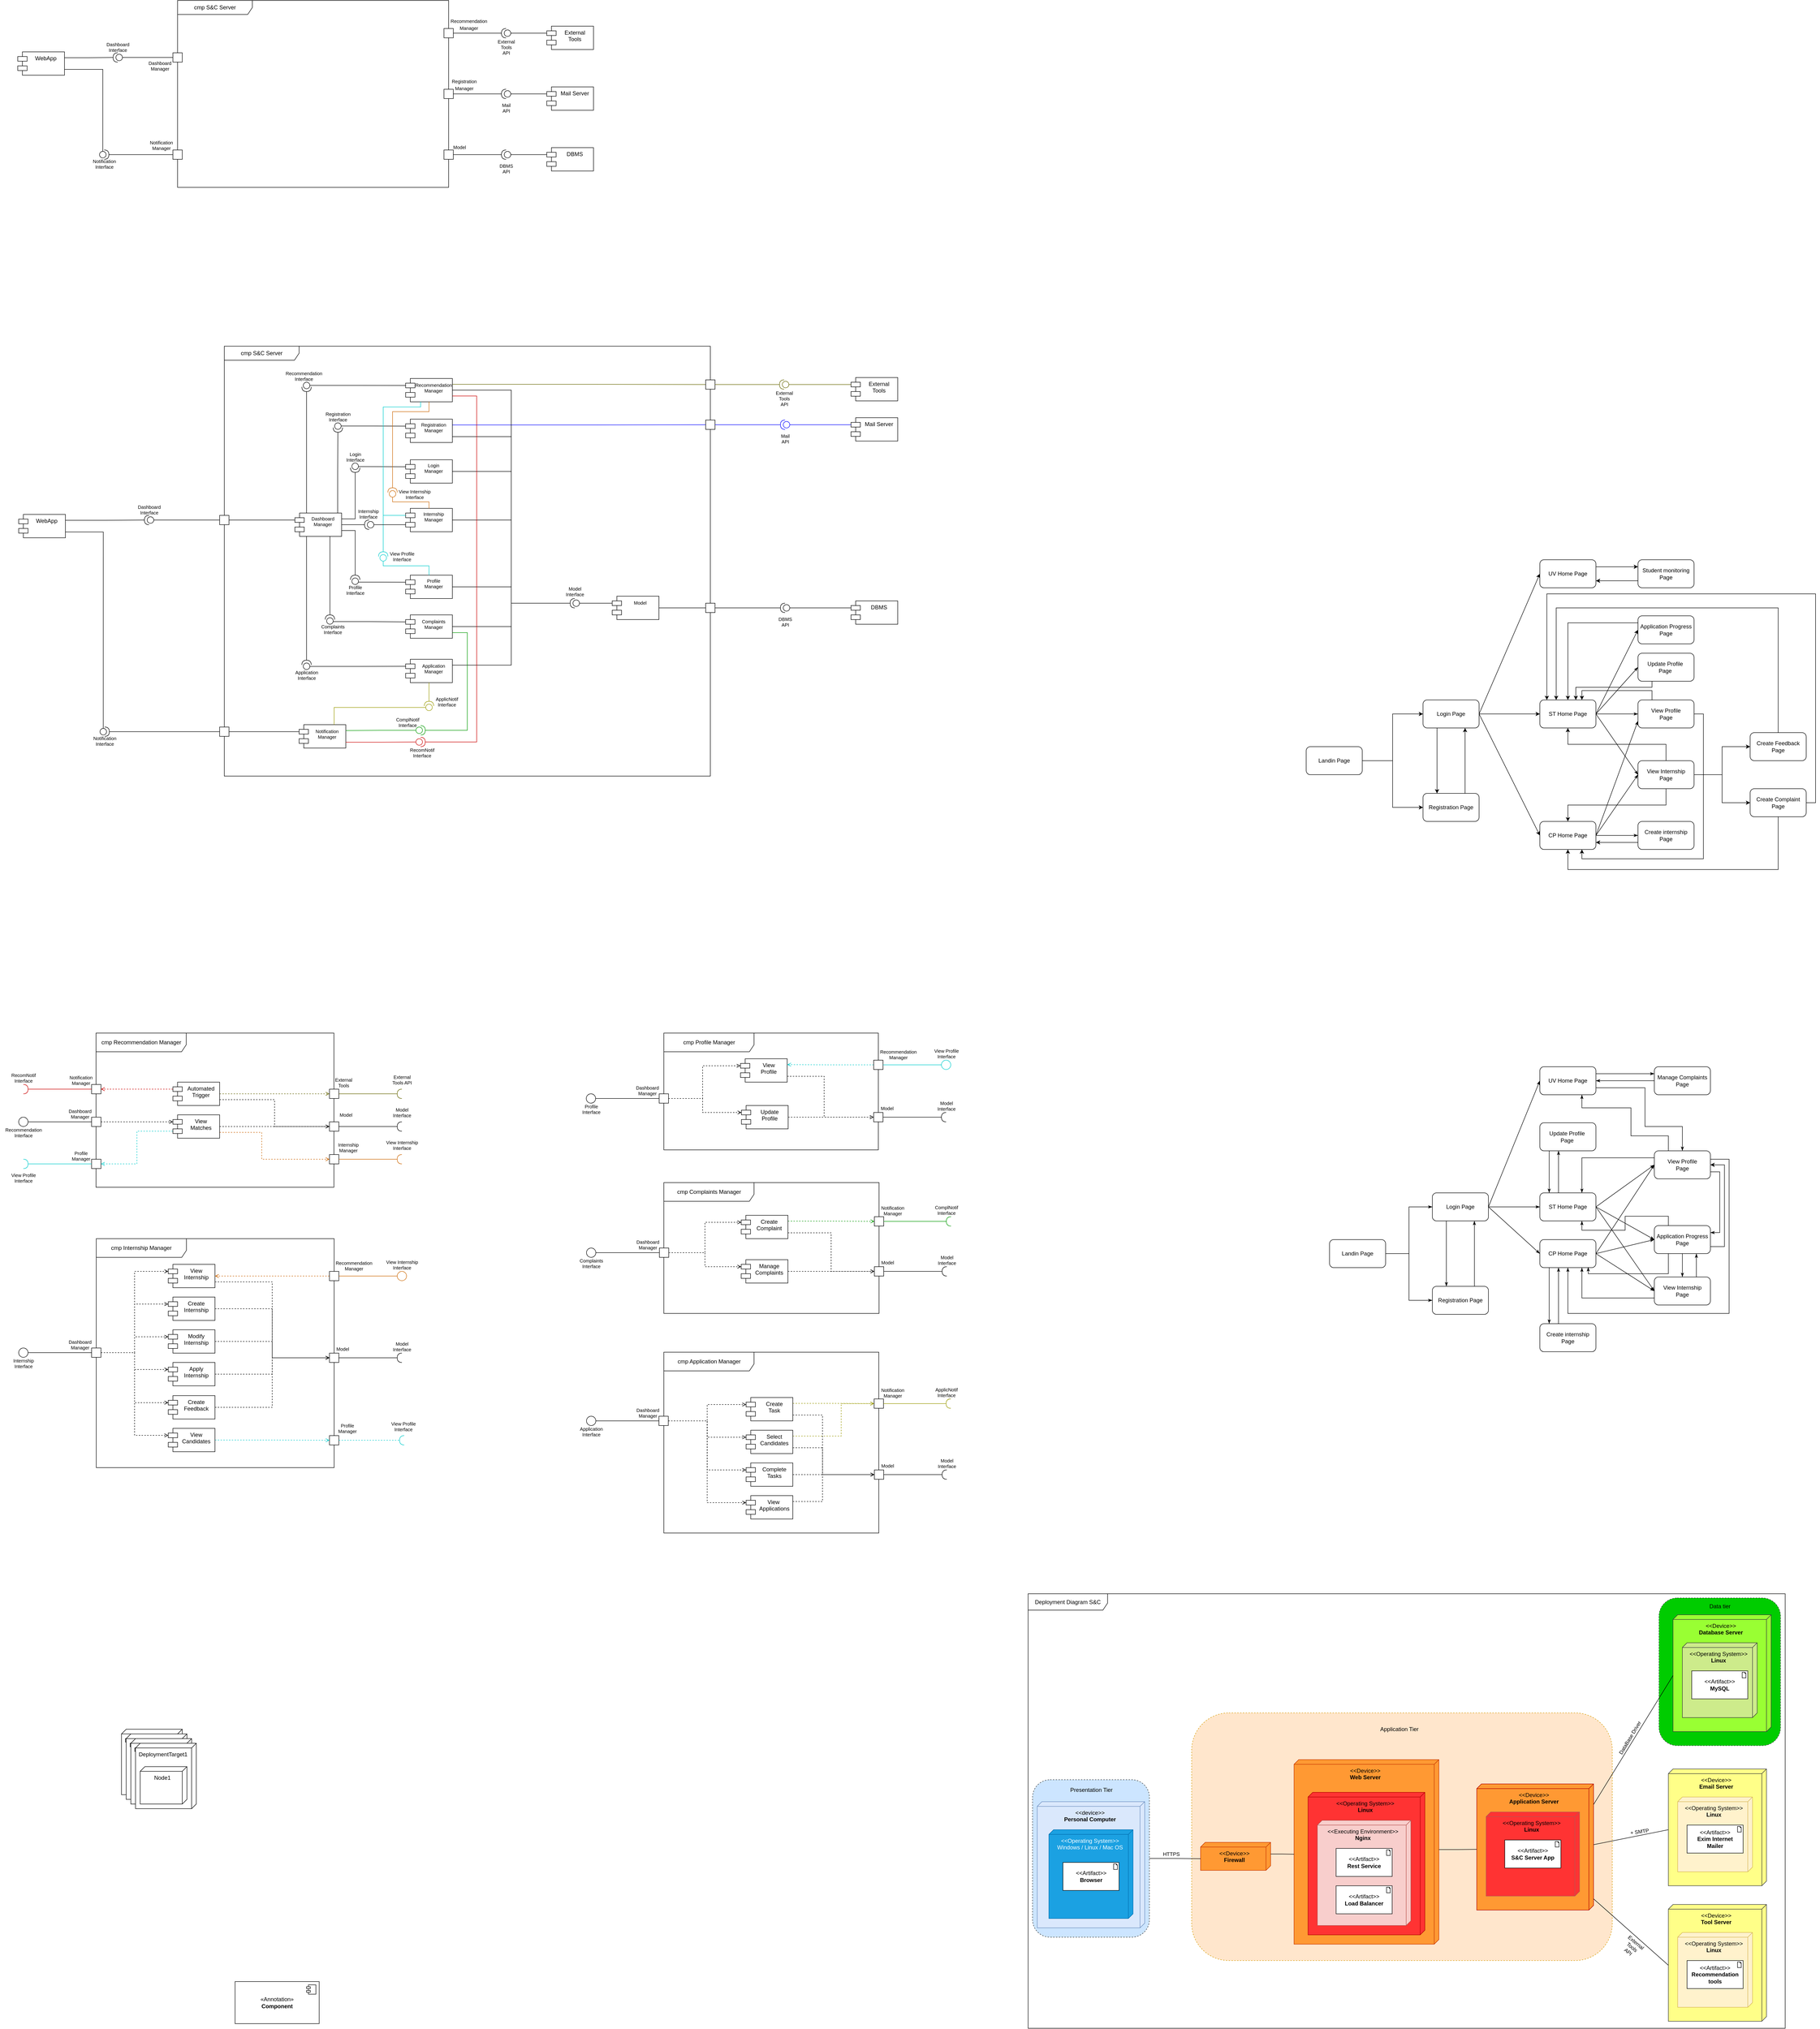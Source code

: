 <mxfile version="26.0.4">
  <diagram name="Pagina-1" id="jSQZrqnjjTgl8IccUS5j">
    <mxGraphModel grid="1" page="1" gridSize="10" guides="1" tooltips="1" connect="1" arrows="1" fold="1" pageScale="1" pageWidth="827" pageHeight="1169" math="0" shadow="0">
      <root>
        <mxCell id="0" />
        <mxCell id="1" parent="0" />
        <mxCell id="BO4_4LdUMhzfo3xq-RvV-73" value="" style="rounded=1;whiteSpace=wrap;html=1;enumerate=0;fillColor=#00CC00;strokeColor=#36393d;dashed=1;align=center;" vertex="1" parent="1">
          <mxGeometry x="3650" y="3619" width="260" height="316" as="geometry" />
        </mxCell>
        <mxCell id="BO4_4LdUMhzfo3xq-RvV-34" value="" style="rounded=1;whiteSpace=wrap;html=1;enumerate=0;fillColor=#ffe6cc;strokeColor=#d79b00;dashed=1;align=center;" vertex="1" parent="1">
          <mxGeometry x="2650" y="3865" width="900" height="530" as="geometry" />
        </mxCell>
        <mxCell id="BO4_4LdUMhzfo3xq-RvV-48" value="&lt;font style=&quot;color: rgb(0, 0, 0);&quot;&gt;&amp;lt;&amp;lt;Device&amp;gt;&amp;gt;&lt;br&gt;&lt;b&gt;Web Server&lt;/b&gt;&lt;/font&gt;" style="verticalAlign=top;align=center;shape=cube;size=10;direction=south;html=1;boundedLbl=1;spacingLeft=5;whiteSpace=wrap;fillColor=#FF9933;strokeColor=#C73500;fontColor=#000000;" vertex="1" parent="1">
          <mxGeometry x="2869" y="3965" width="310" height="395" as="geometry" />
        </mxCell>
        <mxCell id="BO4_4LdUMhzfo3xq-RvV-47" value="&lt;font style=&quot;color: rgb(0, 0, 0);&quot;&gt;&amp;lt;&amp;lt;Operating System&amp;gt;&amp;gt;&lt;br&gt;&lt;b&gt;Linux&lt;/b&gt;&lt;/font&gt;" style="verticalAlign=top;align=center;shape=cube;size=10;direction=south;html=1;boundedLbl=1;spacingLeft=5;whiteSpace=wrap;fillColor=#FF3333;strokeColor=#B20000;fontColor=#ffffff;" vertex="1" parent="1">
          <mxGeometry x="2899" y="4035" width="250" height="305" as="geometry" />
        </mxCell>
        <mxCell id="wZ9YFpNgo-BVNTIVue3e-1" value="&lt;div&gt;&lt;span style=&quot;background-color: initial;&quot;&gt;WebApp&lt;/span&gt;&lt;/div&gt;" style="shape=module;align=left;spacingLeft=20;align=center;verticalAlign=top;whiteSpace=wrap;html=1;" vertex="1" parent="1">
          <mxGeometry x="138" y="310" width="100" height="50" as="geometry" />
        </mxCell>
        <mxCell id="wZ9YFpNgo-BVNTIVue3e-2" value="cmp S&amp;amp;C Server" style="shape=umlFrame;whiteSpace=wrap;html=1;pointerEvents=0;width=160;height=30;" vertex="1" parent="1">
          <mxGeometry x="480" y="200" width="580" height="400" as="geometry" />
        </mxCell>
        <mxCell id="LDVH6EXJs3wNMszBXcdS-17" style="edgeStyle=orthogonalEdgeStyle;rounded=0;orthogonalLoop=1;jettySize=auto;html=1;exitX=0;exitY=0.5;exitDx=0;exitDy=0;exitPerimeter=0;entryX=0;entryY=0.5;entryDx=0;entryDy=0;endArrow=none;endFill=0;" edge="1" parent="1" source="wZ9YFpNgo-BVNTIVue3e-4" target="LDVH6EXJs3wNMszBXcdS-5">
          <mxGeometry relative="1" as="geometry" />
        </mxCell>
        <mxCell id="wZ9YFpNgo-BVNTIVue3e-4" value="" style="shape=providedRequiredInterface;html=1;verticalLabelPosition=bottom;sketch=0;rotation=-180;" vertex="1" parent="1">
          <mxGeometry x="342" y="312" width="20" height="20" as="geometry" />
        </mxCell>
        <mxCell id="wZ9YFpNgo-BVNTIVue3e-5" style="edgeStyle=orthogonalEdgeStyle;rounded=0;orthogonalLoop=1;jettySize=auto;html=1;exitX=1;exitY=0.25;exitDx=0;exitDy=0;entryX=1;entryY=0.5;entryDx=0;entryDy=0;entryPerimeter=0;endArrow=none;endFill=0;" edge="1" parent="1" source="wZ9YFpNgo-BVNTIVue3e-1" target="wZ9YFpNgo-BVNTIVue3e-4">
          <mxGeometry relative="1" as="geometry" />
        </mxCell>
        <mxCell id="LDVH6EXJs3wNMszBXcdS-1" style="edgeStyle=orthogonalEdgeStyle;rounded=0;orthogonalLoop=1;jettySize=auto;html=1;exitX=0;exitY=0.5;exitDx=0;exitDy=0;exitPerimeter=0;entryX=0;entryY=0.243;entryDx=0;entryDy=0;entryPerimeter=0;endArrow=none;endFill=0;" edge="1" parent="1" source="LDVH6EXJs3wNMszBXcdS-5" target="wZ9YFpNgo-BVNTIVue3e-2">
          <mxGeometry relative="1" as="geometry" />
        </mxCell>
        <mxCell id="LDVH6EXJs3wNMszBXcdS-14" style="edgeStyle=orthogonalEdgeStyle;rounded=0;orthogonalLoop=1;jettySize=auto;html=1;exitX=1;exitY=0.5;exitDx=0;exitDy=0;exitPerimeter=0;entryX=0;entryY=0.5;entryDx=0;entryDy=0;endArrow=none;endFill=0;" edge="1" parent="1" source="LDVH6EXJs3wNMszBXcdS-2" target="LDVH6EXJs3wNMszBXcdS-7">
          <mxGeometry relative="1" as="geometry" />
        </mxCell>
        <mxCell id="LDVH6EXJs3wNMszBXcdS-2" value="" style="shape=providedRequiredInterface;html=1;verticalLabelPosition=bottom;sketch=0;" vertex="1" parent="1">
          <mxGeometry x="313" y="520" width="20" height="20" as="geometry" />
        </mxCell>
        <mxCell id="LDVH6EXJs3wNMszBXcdS-5" value="" style="rounded=0;whiteSpace=wrap;html=1;" vertex="1" parent="1">
          <mxGeometry x="470" y="312" width="20" height="20" as="geometry" />
        </mxCell>
        <mxCell id="LDVH6EXJs3wNMszBXcdS-7" value="" style="rounded=0;whiteSpace=wrap;html=1;" vertex="1" parent="1">
          <mxGeometry x="470" y="520" width="20" height="20" as="geometry" />
        </mxCell>
        <mxCell id="LDVH6EXJs3wNMszBXcdS-8" style="edgeStyle=orthogonalEdgeStyle;rounded=0;orthogonalLoop=1;jettySize=auto;html=1;exitX=1;exitY=0.75;exitDx=0;exitDy=0;entryX=0.348;entryY=0.155;entryDx=0;entryDy=0;entryPerimeter=0;endArrow=none;endFill=0;" edge="1" parent="1" source="wZ9YFpNgo-BVNTIVue3e-1" target="LDVH6EXJs3wNMszBXcdS-2">
          <mxGeometry relative="1" as="geometry" />
        </mxCell>
        <mxCell id="LDVH6EXJs3wNMszBXcdS-11" value="Notification&lt;br style=&quot;font-size: 10px;&quot;&gt;Interface" style="text;html=1;align=center;verticalAlign=middle;resizable=0;points=[];autosize=1;strokeColor=none;fillColor=none;fontSize=10;" vertex="1" parent="1">
          <mxGeometry x="288" y="530" width="70" height="40" as="geometry" />
        </mxCell>
        <mxCell id="LDVH6EXJs3wNMszBXcdS-15" value="Dashboard&lt;br&gt;Interface" style="text;html=1;align=center;verticalAlign=middle;resizable=0;points=[];autosize=1;strokeColor=none;fillColor=none;fontSize=10;" vertex="1" parent="1">
          <mxGeometry x="317" y="280" width="70" height="40" as="geometry" />
        </mxCell>
        <mxCell id="LDVH6EXJs3wNMszBXcdS-18" value="Dashboard&lt;br&gt;Manager" style="text;html=1;align=center;verticalAlign=middle;resizable=0;points=[];autosize=1;strokeColor=none;fillColor=none;fontSize=10;" vertex="1" parent="1">
          <mxGeometry x="407" y="320" width="70" height="40" as="geometry" />
        </mxCell>
        <mxCell id="LDVH6EXJs3wNMszBXcdS-19" value="Notification&lt;br style=&quot;font-size: 10px;&quot;&gt;Manager" style="text;html=1;align=center;verticalAlign=middle;resizable=0;points=[];autosize=1;strokeColor=none;fillColor=none;fontSize=10;" vertex="1" parent="1">
          <mxGeometry x="410" y="490" width="70" height="40" as="geometry" />
        </mxCell>
        <mxCell id="LDVH6EXJs3wNMszBXcdS-20" value="" style="rounded=0;whiteSpace=wrap;html=1;" vertex="1" parent="1">
          <mxGeometry x="1050" y="520" width="20" height="20" as="geometry" />
        </mxCell>
        <mxCell id="LDVH6EXJs3wNMszBXcdS-21" value="" style="rounded=0;whiteSpace=wrap;html=1;" vertex="1" parent="1">
          <mxGeometry x="1050" y="260" width="20" height="20" as="geometry" />
        </mxCell>
        <mxCell id="LDVH6EXJs3wNMszBXcdS-22" value="" style="rounded=0;whiteSpace=wrap;html=1;" vertex="1" parent="1">
          <mxGeometry x="1050" y="390" width="20" height="20" as="geometry" />
        </mxCell>
        <mxCell id="LDVH6EXJs3wNMszBXcdS-23" value="" style="shape=providedRequiredInterface;html=1;verticalLabelPosition=bottom;sketch=0;rotation=-180;" vertex="1" parent="1">
          <mxGeometry x="1173" y="520" width="20" height="20" as="geometry" />
        </mxCell>
        <mxCell id="LDVH6EXJs3wNMszBXcdS-24" value="" style="shape=providedRequiredInterface;html=1;verticalLabelPosition=bottom;sketch=0;rotation=-180;" vertex="1" parent="1">
          <mxGeometry x="1173" y="390" width="20" height="20" as="geometry" />
        </mxCell>
        <mxCell id="LDVH6EXJs3wNMszBXcdS-25" value="" style="shape=providedRequiredInterface;html=1;verticalLabelPosition=bottom;sketch=0;rotation=-180;" vertex="1" parent="1">
          <mxGeometry x="1173" y="260" width="20" height="20" as="geometry" />
        </mxCell>
        <mxCell id="LDVH6EXJs3wNMszBXcdS-26" style="edgeStyle=orthogonalEdgeStyle;rounded=0;orthogonalLoop=1;jettySize=auto;html=1;exitX=1;exitY=0.5;exitDx=0;exitDy=0;entryX=1;entryY=0.5;entryDx=0;entryDy=0;entryPerimeter=0;endArrow=none;endFill=0;" edge="1" parent="1" source="LDVH6EXJs3wNMszBXcdS-21" target="LDVH6EXJs3wNMszBXcdS-25">
          <mxGeometry relative="1" as="geometry" />
        </mxCell>
        <mxCell id="LDVH6EXJs3wNMszBXcdS-27" style="edgeStyle=orthogonalEdgeStyle;rounded=0;orthogonalLoop=1;jettySize=auto;html=1;exitX=1;exitY=0.5;exitDx=0;exitDy=0;entryX=1;entryY=0.5;entryDx=0;entryDy=0;entryPerimeter=0;endArrow=none;endFill=0;" edge="1" parent="1" source="LDVH6EXJs3wNMszBXcdS-22" target="LDVH6EXJs3wNMszBXcdS-24">
          <mxGeometry relative="1" as="geometry" />
        </mxCell>
        <mxCell id="LDVH6EXJs3wNMszBXcdS-28" style="edgeStyle=orthogonalEdgeStyle;rounded=0;orthogonalLoop=1;jettySize=auto;html=1;exitX=1;exitY=0.5;exitDx=0;exitDy=0;entryX=1;entryY=0.5;entryDx=0;entryDy=0;entryPerimeter=0;endArrow=none;endFill=0;" edge="1" parent="1" source="LDVH6EXJs3wNMszBXcdS-20" target="LDVH6EXJs3wNMszBXcdS-23">
          <mxGeometry relative="1" as="geometry" />
        </mxCell>
        <mxCell id="LDVH6EXJs3wNMszBXcdS-29" value="&lt;div&gt;&lt;span style=&quot;background-color: initial;&quot;&gt;External&lt;br&gt;Tools&lt;/span&gt;&lt;/div&gt;" style="shape=module;align=left;spacingLeft=20;align=center;verticalAlign=top;whiteSpace=wrap;html=1;" vertex="1" parent="1">
          <mxGeometry x="1270" y="255" width="100" height="50" as="geometry" />
        </mxCell>
        <mxCell id="LDVH6EXJs3wNMszBXcdS-30" value="&lt;div&gt;&lt;span style=&quot;background-color: initial;&quot;&gt;Mail Server&lt;/span&gt;&lt;/div&gt;" style="shape=module;align=left;spacingLeft=20;align=center;verticalAlign=top;whiteSpace=wrap;html=1;" vertex="1" parent="1">
          <mxGeometry x="1270" y="385" width="100" height="50" as="geometry" />
        </mxCell>
        <mxCell id="LDVH6EXJs3wNMszBXcdS-31" value="&lt;div&gt;&lt;span style=&quot;background-color: initial;&quot;&gt;DBMS&lt;/span&gt;&lt;/div&gt;" style="shape=module;align=left;spacingLeft=20;align=center;verticalAlign=top;whiteSpace=wrap;html=1;" vertex="1" parent="1">
          <mxGeometry x="1270" y="515" width="100" height="50" as="geometry" />
        </mxCell>
        <mxCell id="LDVH6EXJs3wNMszBXcdS-32" style="edgeStyle=orthogonalEdgeStyle;rounded=0;orthogonalLoop=1;jettySize=auto;html=1;exitX=0;exitY=0.5;exitDx=0;exitDy=0;exitPerimeter=0;entryX=0;entryY=0;entryDx=0;entryDy=15;entryPerimeter=0;endArrow=none;endFill=0;" edge="1" parent="1" source="LDVH6EXJs3wNMszBXcdS-23" target="LDVH6EXJs3wNMszBXcdS-31">
          <mxGeometry relative="1" as="geometry" />
        </mxCell>
        <mxCell id="LDVH6EXJs3wNMszBXcdS-34" style="edgeStyle=orthogonalEdgeStyle;rounded=0;orthogonalLoop=1;jettySize=auto;html=1;exitX=0;exitY=0.5;exitDx=0;exitDy=0;exitPerimeter=0;entryX=0;entryY=0;entryDx=0;entryDy=15;entryPerimeter=0;endArrow=none;endFill=0;" edge="1" parent="1" source="LDVH6EXJs3wNMszBXcdS-24" target="LDVH6EXJs3wNMszBXcdS-30">
          <mxGeometry relative="1" as="geometry" />
        </mxCell>
        <mxCell id="LDVH6EXJs3wNMszBXcdS-35" style="edgeStyle=orthogonalEdgeStyle;rounded=0;orthogonalLoop=1;jettySize=auto;html=1;exitX=0;exitY=0.5;exitDx=0;exitDy=0;exitPerimeter=0;entryX=0;entryY=0;entryDx=0;entryDy=15;entryPerimeter=0;endArrow=none;endFill=0;" edge="1" parent="1" source="LDVH6EXJs3wNMszBXcdS-25" target="LDVH6EXJs3wNMszBXcdS-29">
          <mxGeometry relative="1" as="geometry" />
        </mxCell>
        <mxCell id="LDVH6EXJs3wNMszBXcdS-67" value="DBMS&lt;div style=&quot;font-size: 10px;&quot;&gt;API&lt;/div&gt;" style="text;html=1;align=center;verticalAlign=middle;resizable=0;points=[];autosize=1;strokeColor=none;fillColor=none;fontSize=10;" vertex="1" parent="1">
          <mxGeometry x="1158" y="540" width="50" height="40" as="geometry" />
        </mxCell>
        <mxCell id="LDVH6EXJs3wNMszBXcdS-68" value="&lt;font style=&quot;font-size: 10px;&quot;&gt;Model&lt;/font&gt;" style="text;html=1;align=center;verticalAlign=middle;resizable=0;points=[];autosize=1;strokeColor=none;fillColor=none;" vertex="1" parent="1">
          <mxGeometry x="1058" y="499" width="50" height="30" as="geometry" />
        </mxCell>
        <mxCell id="LDVH6EXJs3wNMszBXcdS-69" value="Mail&lt;div style=&quot;font-size: 10px;&quot;&gt;API&lt;/div&gt;" style="text;html=1;align=center;verticalAlign=middle;resizable=0;points=[];autosize=1;strokeColor=none;fillColor=none;fontSize=10;" vertex="1" parent="1">
          <mxGeometry x="1163" y="410" width="40" height="40" as="geometry" />
        </mxCell>
        <mxCell id="LDVH6EXJs3wNMszBXcdS-70" value="External&lt;br style=&quot;font-size: 10px;&quot;&gt;Tools&lt;br style=&quot;font-size: 10px;&quot;&gt;&lt;div style=&quot;font-size: 10px;&quot;&gt;API&lt;/div&gt;" style="text;html=1;align=center;verticalAlign=middle;resizable=0;points=[];autosize=1;strokeColor=none;fillColor=none;fontSize=10;" vertex="1" parent="1">
          <mxGeometry x="1153" y="275" width="60" height="50" as="geometry" />
        </mxCell>
        <mxCell id="LDVH6EXJs3wNMszBXcdS-71" value="&lt;font style=&quot;font-size: 10px;&quot;&gt;Recommendation&lt;br&gt;Manager&lt;/font&gt;" style="text;html=1;align=center;verticalAlign=middle;resizable=0;points=[];autosize=1;strokeColor=none;fillColor=none;" vertex="1" parent="1">
          <mxGeometry x="1053" y="231" width="100" height="40" as="geometry" />
        </mxCell>
        <mxCell id="LDVH6EXJs3wNMszBXcdS-72" value="&lt;font style=&quot;font-size: 10px;&quot;&gt;Registration&lt;br&gt;Manager&lt;/font&gt;" style="text;html=1;align=center;verticalAlign=middle;resizable=0;points=[];autosize=1;strokeColor=none;fillColor=none;" vertex="1" parent="1">
          <mxGeometry x="1053" y="360" width="80" height="40" as="geometry" />
        </mxCell>
        <mxCell id="NZPOO2AaPndxCj0YNW-u-13" value="cmp Internship Manager" style="shape=umlFrame;whiteSpace=wrap;html=1;pointerEvents=0;width=193;height=40;" vertex="1" parent="1">
          <mxGeometry x="306" y="2850" width="509" height="490" as="geometry" />
        </mxCell>
        <mxCell id="NZPOO2AaPndxCj0YNW-u-14" value="cmp Recommendation Manager" style="shape=umlFrame;whiteSpace=wrap;html=1;pointerEvents=0;width=193;height=40;" vertex="1" parent="1">
          <mxGeometry x="305.5" y="2410" width="509" height="330" as="geometry" />
        </mxCell>
        <mxCell id="NZPOO2AaPndxCj0YNW-u-15" value="cmp Profile Manager" style="shape=umlFrame;whiteSpace=wrap;html=1;pointerEvents=0;width=193;height=40;" vertex="1" parent="1">
          <mxGeometry x="1520.5" y="2410" width="459" height="250" as="geometry" />
        </mxCell>
        <mxCell id="NZPOO2AaPndxCj0YNW-u-16" value="cmp Application Manager" style="shape=umlFrame;whiteSpace=wrap;html=1;pointerEvents=0;width=193;height=40;" vertex="1" parent="1">
          <mxGeometry x="1520.5" y="3093" width="460" height="387" as="geometry" />
        </mxCell>
        <mxCell id="NZPOO2AaPndxCj0YNW-u-17" value="cmp Complaints Manager" style="shape=umlFrame;whiteSpace=wrap;html=1;pointerEvents=0;width=193;height=40;" vertex="1" parent="1">
          <mxGeometry x="1520.5" y="2730" width="460.5" height="280" as="geometry" />
        </mxCell>
        <mxCell id="NZPOO2AaPndxCj0YNW-u-22" style="edgeStyle=orthogonalEdgeStyle;rounded=0;orthogonalLoop=1;jettySize=auto;html=1;exitX=1;exitY=0.5;exitDx=0;exitDy=0;entryX=0;entryY=0.5;entryDx=0;entryDy=0;endArrow=none;endFill=0;" edge="1" parent="1" source="NZPOO2AaPndxCj0YNW-u-19" target="NZPOO2AaPndxCj0YNW-u-20">
          <mxGeometry relative="1" as="geometry" />
        </mxCell>
        <mxCell id="NZPOO2AaPndxCj0YNW-u-19" value="" style="ellipse;whiteSpace=wrap;html=1;aspect=fixed;" vertex="1" parent="1">
          <mxGeometry x="140" y="2590" width="20" height="20" as="geometry" />
        </mxCell>
        <mxCell id="NZPOO2AaPndxCj0YNW-u-20" value="" style="rounded=0;whiteSpace=wrap;html=1;" vertex="1" parent="1">
          <mxGeometry x="296" y="2590" width="20" height="20" as="geometry" />
        </mxCell>
        <mxCell id="NZPOO2AaPndxCj0YNW-u-21" value="Recommendation&lt;div&gt;Interface&lt;/div&gt;" style="text;html=1;align=center;verticalAlign=middle;resizable=0;points=[];autosize=1;strokeColor=none;fillColor=none;fontSize=10;" vertex="1" parent="1">
          <mxGeometry x="100" y="2603" width="100" height="40" as="geometry" />
        </mxCell>
        <mxCell id="NZPOO2AaPndxCj0YNW-u-29" style="edgeStyle=orthogonalEdgeStyle;rounded=0;orthogonalLoop=1;jettySize=auto;html=1;exitX=1;exitY=0.5;exitDx=0;exitDy=0;entryX=0;entryY=0.5;entryDx=0;entryDy=0;dashed=1;endArrow=open;endFill=0;strokeColor=#666600;" edge="1" parent="1" source="NZPOO2AaPndxCj0YNW-u-23" target="NZPOO2AaPndxCj0YNW-u-26">
          <mxGeometry relative="1" as="geometry" />
        </mxCell>
        <mxCell id="NZPOO2AaPndxCj0YNW-u-48" style="edgeStyle=orthogonalEdgeStyle;rounded=0;orthogonalLoop=1;jettySize=auto;html=1;exitX=1;exitY=0.75;exitDx=0;exitDy=0;entryX=0;entryY=0.5;entryDx=0;entryDy=0;dashed=1;endArrow=open;endFill=0;" edge="1" parent="1" source="NZPOO2AaPndxCj0YNW-u-23" target="NZPOO2AaPndxCj0YNW-u-27">
          <mxGeometry relative="1" as="geometry" />
        </mxCell>
        <mxCell id="NZPOO2AaPndxCj0YNW-u-51" style="edgeStyle=orthogonalEdgeStyle;rounded=0;orthogonalLoop=1;jettySize=auto;html=1;exitX=0;exitY=0;exitDx=0;exitDy=15;exitPerimeter=0;entryX=1;entryY=0.5;entryDx=0;entryDy=0;endArrow=open;endFill=0;dashed=1;strokeColor=#CC0000;" edge="1" parent="1" source="NZPOO2AaPndxCj0YNW-u-23" target="NZPOO2AaPndxCj0YNW-u-50">
          <mxGeometry relative="1" as="geometry" />
        </mxCell>
        <mxCell id="NZPOO2AaPndxCj0YNW-u-23" value="Automated&lt;div&gt;Trigger&lt;/div&gt;" style="shape=module;align=left;spacingLeft=20;align=center;verticalAlign=top;whiteSpace=wrap;html=1;" vertex="1" parent="1">
          <mxGeometry x="470" y="2515" width="100" height="50" as="geometry" />
        </mxCell>
        <mxCell id="NZPOO2AaPndxCj0YNW-u-40" style="edgeStyle=orthogonalEdgeStyle;rounded=0;orthogonalLoop=1;jettySize=auto;html=1;exitX=1;exitY=0.5;exitDx=0;exitDy=0;entryX=0;entryY=0.5;entryDx=0;entryDy=0;dashed=1;endArrow=open;endFill=0;" edge="1" parent="1" source="NZPOO2AaPndxCj0YNW-u-24" target="NZPOO2AaPndxCj0YNW-u-27">
          <mxGeometry relative="1" as="geometry" />
        </mxCell>
        <mxCell id="NZPOO2AaPndxCj0YNW-u-42" style="edgeStyle=orthogonalEdgeStyle;rounded=0;orthogonalLoop=1;jettySize=auto;html=1;exitX=0;exitY=0;exitDx=0;exitDy=35;exitPerimeter=0;entryX=1;entryY=0.5;entryDx=0;entryDy=0;dashed=1;endArrow=open;endFill=0;strokeColor=#00CCCC;" edge="1" parent="1" source="NZPOO2AaPndxCj0YNW-u-24" target="NZPOO2AaPndxCj0YNW-u-28">
          <mxGeometry relative="1" as="geometry" />
        </mxCell>
        <mxCell id="GgBvC1RKiGsKNYA5bMCQ-94" style="edgeStyle=orthogonalEdgeStyle;rounded=0;orthogonalLoop=1;jettySize=auto;html=1;exitX=1;exitY=0.75;exitDx=0;exitDy=0;entryX=0;entryY=0.5;entryDx=0;entryDy=0;endArrow=open;endFill=0;dashed=1;strokeColor=#CC6600;" edge="1" parent="1" source="NZPOO2AaPndxCj0YNW-u-24" target="GgBvC1RKiGsKNYA5bMCQ-89">
          <mxGeometry relative="1" as="geometry">
            <Array as="points">
              <mxPoint x="660" y="2622" />
              <mxPoint x="660" y="2680" />
            </Array>
          </mxGeometry>
        </mxCell>
        <mxCell id="NZPOO2AaPndxCj0YNW-u-24" value="View&lt;br&gt;Matches" style="shape=module;align=left;spacingLeft=20;align=center;verticalAlign=top;whiteSpace=wrap;html=1;" vertex="1" parent="1">
          <mxGeometry x="470" y="2585" width="100" height="50" as="geometry" />
        </mxCell>
        <mxCell id="NZPOO2AaPndxCj0YNW-u-25" value="Dashboard&lt;br&gt;Manager" style="text;html=1;align=center;verticalAlign=middle;resizable=0;points=[];autosize=1;strokeColor=none;fillColor=none;fontSize=10;" vertex="1" parent="1">
          <mxGeometry x="235.5" y="2563" width="70" height="40" as="geometry" />
        </mxCell>
        <mxCell id="NZPOO2AaPndxCj0YNW-u-26" value="" style="rounded=0;whiteSpace=wrap;html=1;" vertex="1" parent="1">
          <mxGeometry x="805" y="2530" width="20" height="20" as="geometry" />
        </mxCell>
        <mxCell id="NZPOO2AaPndxCj0YNW-u-27" value="" style="rounded=0;whiteSpace=wrap;html=1;" vertex="1" parent="1">
          <mxGeometry x="805" y="2600" width="20" height="20" as="geometry" />
        </mxCell>
        <mxCell id="NZPOO2AaPndxCj0YNW-u-28" value="" style="rounded=0;whiteSpace=wrap;html=1;" vertex="1" parent="1">
          <mxGeometry x="296" y="2680" width="20" height="20" as="geometry" />
        </mxCell>
        <mxCell id="NZPOO2AaPndxCj0YNW-u-30" value="External &lt;br&gt;Tools" style="text;html=1;align=center;verticalAlign=middle;resizable=0;points=[];autosize=1;strokeColor=none;fillColor=none;fontSize=10;" vertex="1" parent="1">
          <mxGeometry x="805" y="2496" width="60" height="40" as="geometry" />
        </mxCell>
        <mxCell id="NZPOO2AaPndxCj0YNW-u-32" value="" style="shape=requiredInterface;html=1;verticalLabelPosition=bottom;sketch=0;direction=west;strokeColor=#666600;" vertex="1" parent="1">
          <mxGeometry x="950" y="2530" width="10" height="20" as="geometry" />
        </mxCell>
        <mxCell id="NZPOO2AaPndxCj0YNW-u-33" style="edgeStyle=orthogonalEdgeStyle;rounded=0;orthogonalLoop=1;jettySize=auto;html=1;exitX=1;exitY=0.5;exitDx=0;exitDy=0;entryX=1;entryY=0.5;entryDx=0;entryDy=0;entryPerimeter=0;endArrow=none;endFill=0;strokeColor=#666600;" edge="1" parent="1" source="NZPOO2AaPndxCj0YNW-u-26" target="NZPOO2AaPndxCj0YNW-u-32">
          <mxGeometry relative="1" as="geometry" />
        </mxCell>
        <mxCell id="NZPOO2AaPndxCj0YNW-u-35" value="External &lt;br&gt;Tools API" style="text;html=1;align=center;verticalAlign=middle;resizable=0;points=[];autosize=1;strokeColor=none;fillColor=none;fontSize=10;" vertex="1" parent="1">
          <mxGeometry x="925" y="2490" width="70" height="40" as="geometry" />
        </mxCell>
        <mxCell id="NZPOO2AaPndxCj0YNW-u-36" value="" style="shape=requiredInterface;html=1;verticalLabelPosition=bottom;sketch=0;direction=west;" vertex="1" parent="1">
          <mxGeometry x="950" y="2600" width="10" height="20" as="geometry" />
        </mxCell>
        <mxCell id="NZPOO2AaPndxCj0YNW-u-37" value="Model &lt;br&gt;Interface" style="text;html=1;align=center;verticalAlign=middle;resizable=0;points=[];autosize=1;strokeColor=none;fillColor=none;fontSize=10;" vertex="1" parent="1">
          <mxGeometry x="930" y="2560" width="60" height="40" as="geometry" />
        </mxCell>
        <mxCell id="NZPOO2AaPndxCj0YNW-u-38" style="edgeStyle=orthogonalEdgeStyle;rounded=0;orthogonalLoop=1;jettySize=auto;html=1;exitX=1;exitY=0.5;exitDx=0;exitDy=0;entryX=1;entryY=0.5;entryDx=0;entryDy=0;entryPerimeter=0;endArrow=none;endFill=0;" edge="1" parent="1" source="NZPOO2AaPndxCj0YNW-u-27" target="NZPOO2AaPndxCj0YNW-u-36">
          <mxGeometry relative="1" as="geometry" />
        </mxCell>
        <mxCell id="NZPOO2AaPndxCj0YNW-u-39" value="Model" style="text;html=1;align=center;verticalAlign=middle;resizable=0;points=[];autosize=1;strokeColor=none;fillColor=none;fontSize=10;" vertex="1" parent="1">
          <mxGeometry x="815" y="2570" width="50" height="30" as="geometry" />
        </mxCell>
        <mxCell id="NZPOO2AaPndxCj0YNW-u-41" style="edgeStyle=orthogonalEdgeStyle;rounded=0;orthogonalLoop=1;jettySize=auto;html=1;exitX=1;exitY=0.5;exitDx=0;exitDy=0;entryX=0;entryY=0;entryDx=0;entryDy=15;entryPerimeter=0;dashed=1;endArrow=open;endFill=0;" edge="1" parent="1" source="NZPOO2AaPndxCj0YNW-u-20" target="NZPOO2AaPndxCj0YNW-u-24">
          <mxGeometry relative="1" as="geometry" />
        </mxCell>
        <mxCell id="NZPOO2AaPndxCj0YNW-u-43" value="Profile&lt;br&gt;Manager" style="text;html=1;align=center;verticalAlign=middle;resizable=0;points=[];autosize=1;strokeColor=none;fillColor=none;fontSize=10;" vertex="1" parent="1">
          <mxGeometry x="243" y="2653" width="60" height="40" as="geometry" />
        </mxCell>
        <mxCell id="NZPOO2AaPndxCj0YNW-u-44" value="" style="shape=requiredInterface;html=1;verticalLabelPosition=bottom;sketch=0;direction=east;strokeColor=#00CCCC;" vertex="1" parent="1">
          <mxGeometry x="150" y="2680" width="10" height="20" as="geometry" />
        </mxCell>
        <mxCell id="NZPOO2AaPndxCj0YNW-u-45" style="edgeStyle=orthogonalEdgeStyle;rounded=0;orthogonalLoop=1;jettySize=auto;html=1;exitX=0;exitY=0.5;exitDx=0;exitDy=0;entryX=1;entryY=0.5;entryDx=0;entryDy=0;entryPerimeter=0;endArrow=none;endFill=0;strokeColor=#00CCCC;" edge="1" parent="1" source="NZPOO2AaPndxCj0YNW-u-28" target="NZPOO2AaPndxCj0YNW-u-44">
          <mxGeometry relative="1" as="geometry" />
        </mxCell>
        <mxCell id="NZPOO2AaPndxCj0YNW-u-46" value="View Profile&lt;br&gt;Interface" style="text;html=1;align=center;verticalAlign=middle;resizable=0;points=[];autosize=1;strokeColor=none;fillColor=none;fontSize=10;" vertex="1" parent="1">
          <mxGeometry x="110" y="2700" width="80" height="40" as="geometry" />
        </mxCell>
        <mxCell id="NZPOO2AaPndxCj0YNW-u-50" value="" style="rounded=0;whiteSpace=wrap;html=1;" vertex="1" parent="1">
          <mxGeometry x="296" y="2520" width="20" height="20" as="geometry" />
        </mxCell>
        <mxCell id="NZPOO2AaPndxCj0YNW-u-52" value="Notification&lt;br&gt;Manager" style="text;html=1;align=center;verticalAlign=middle;resizable=0;points=[];autosize=1;strokeColor=none;fillColor=none;fontSize=10;" vertex="1" parent="1">
          <mxGeometry x="238" y="2491" width="70" height="40" as="geometry" />
        </mxCell>
        <mxCell id="NZPOO2AaPndxCj0YNW-u-53" value="" style="shape=requiredInterface;html=1;verticalLabelPosition=bottom;sketch=0;direction=east;strokeColor=#CC0000;" vertex="1" parent="1">
          <mxGeometry x="150" y="2520" width="10" height="20" as="geometry" />
        </mxCell>
        <mxCell id="NZPOO2AaPndxCj0YNW-u-55" style="edgeStyle=orthogonalEdgeStyle;rounded=0;orthogonalLoop=1;jettySize=auto;html=1;exitX=0;exitY=0.5;exitDx=0;exitDy=0;entryX=1;entryY=0.5;entryDx=0;entryDy=0;entryPerimeter=0;endArrow=none;endFill=0;strokeColor=#CC0000;" edge="1" parent="1" source="NZPOO2AaPndxCj0YNW-u-50" target="NZPOO2AaPndxCj0YNW-u-53">
          <mxGeometry relative="1" as="geometry" />
        </mxCell>
        <mxCell id="NZPOO2AaPndxCj0YNW-u-56" value="&lt;font style=&quot;font-size: 10px;&quot;&gt;RecomNotif&lt;/font&gt;&lt;div&gt;&lt;span style=&quot;background-color: initial;&quot;&gt;Interface&lt;/span&gt;&lt;/div&gt;" style="text;html=1;align=center;verticalAlign=middle;resizable=0;points=[];autosize=1;strokeColor=none;fillColor=none;fontSize=10;" vertex="1" parent="1">
          <mxGeometry x="110" y="2486" width="80" height="40" as="geometry" />
        </mxCell>
        <mxCell id="GgBvC1RKiGsKNYA5bMCQ-36" style="edgeStyle=orthogonalEdgeStyle;rounded=0;orthogonalLoop=1;jettySize=auto;html=1;exitX=1;exitY=0.75;exitDx=0;exitDy=0;entryX=0;entryY=0.5;entryDx=0;entryDy=0;endArrow=open;endFill=0;dashed=1;" edge="1" parent="1" source="NZPOO2AaPndxCj0YNW-u-57" target="GgBvC1RKiGsKNYA5bMCQ-31">
          <mxGeometry relative="1" as="geometry">
            <Array as="points">
              <mxPoint x="1863.5" y="2502" />
              <mxPoint x="1863.5" y="2590" />
            </Array>
          </mxGeometry>
        </mxCell>
        <mxCell id="NZPOO2AaPndxCj0YNW-u-57" value="View&lt;br&gt;Profile" style="shape=module;align=left;spacingLeft=20;align=center;verticalAlign=top;whiteSpace=wrap;html=1;" vertex="1" parent="1">
          <mxGeometry x="1684.5" y="2465" width="100" height="50" as="geometry" />
        </mxCell>
        <mxCell id="NZPOO2AaPndxCj0YNW-u-58" style="edgeStyle=orthogonalEdgeStyle;rounded=0;orthogonalLoop=1;jettySize=auto;html=1;exitX=1;exitY=0.25;exitDx=0;exitDy=0;entryX=1;entryY=0.5;entryDx=0;entryDy=0;entryPerimeter=0;endArrow=none;endFill=0;" edge="1" parent="1" source="NZPOO2AaPndxCj0YNW-u-154" target="NZPOO2AaPndxCj0YNW-u-120">
          <mxGeometry relative="1" as="geometry" />
        </mxCell>
        <mxCell id="NZPOO2AaPndxCj0YNW-u-59" value="&lt;div&gt;&lt;span style=&quot;background-color: initial;&quot;&gt;WebApp&lt;/span&gt;&lt;/div&gt;" style="shape=module;align=left;spacingLeft=20;align=center;verticalAlign=top;whiteSpace=wrap;html=1;" vertex="1" parent="1">
          <mxGeometry x="140" y="1300" width="100" height="50" as="geometry" />
        </mxCell>
        <mxCell id="NZPOO2AaPndxCj0YNW-u-60" value="cmp S&amp;amp;C Server" style="shape=umlFrame;whiteSpace=wrap;html=1;pointerEvents=0;width=160;height=30;" vertex="1" parent="1">
          <mxGeometry x="580" y="940" width="1040" height="920" as="geometry" />
        </mxCell>
        <mxCell id="NZPOO2AaPndxCj0YNW-u-61" style="edgeStyle=orthogonalEdgeStyle;rounded=0;orthogonalLoop=1;jettySize=auto;html=1;exitX=0;exitY=0.5;exitDx=0;exitDy=0;exitPerimeter=0;entryX=0;entryY=0.5;entryDx=0;entryDy=0;endArrow=none;endFill=0;" edge="1" parent="1" source="NZPOO2AaPndxCj0YNW-u-62" target="NZPOO2AaPndxCj0YNW-u-66">
          <mxGeometry relative="1" as="geometry" />
        </mxCell>
        <mxCell id="NZPOO2AaPndxCj0YNW-u-62" value="" style="shape=providedRequiredInterface;html=1;verticalLabelPosition=bottom;sketch=0;rotation=-180;" vertex="1" parent="1">
          <mxGeometry x="409" y="1302" width="20" height="20" as="geometry" />
        </mxCell>
        <mxCell id="NZPOO2AaPndxCj0YNW-u-63" style="edgeStyle=orthogonalEdgeStyle;rounded=0;orthogonalLoop=1;jettySize=auto;html=1;exitX=1;exitY=0.25;exitDx=0;exitDy=0;entryX=1;entryY=0.5;entryDx=0;entryDy=0;entryPerimeter=0;endArrow=none;endFill=0;" edge="1" parent="1" source="NZPOO2AaPndxCj0YNW-u-59" target="NZPOO2AaPndxCj0YNW-u-62">
          <mxGeometry relative="1" as="geometry" />
        </mxCell>
        <mxCell id="NZPOO2AaPndxCj0YNW-u-64" style="edgeStyle=orthogonalEdgeStyle;rounded=0;orthogonalLoop=1;jettySize=auto;html=1;exitX=1;exitY=0.5;exitDx=0;exitDy=0;exitPerimeter=0;entryX=0;entryY=0.5;entryDx=0;entryDy=0;endArrow=none;endFill=0;" edge="1" parent="1" source="NZPOO2AaPndxCj0YNW-u-65" target="NZPOO2AaPndxCj0YNW-u-67">
          <mxGeometry relative="1" as="geometry" />
        </mxCell>
        <mxCell id="NZPOO2AaPndxCj0YNW-u-65" value="" style="shape=providedRequiredInterface;html=1;verticalLabelPosition=bottom;sketch=0;" vertex="1" parent="1">
          <mxGeometry x="314" y="1755" width="20" height="20" as="geometry" />
        </mxCell>
        <mxCell id="NZPOO2AaPndxCj0YNW-u-66" value="" style="rounded=0;whiteSpace=wrap;html=1;" vertex="1" parent="1">
          <mxGeometry x="570" y="1302" width="20" height="20" as="geometry" />
        </mxCell>
        <mxCell id="NZPOO2AaPndxCj0YNW-u-67" value="" style="rounded=0;whiteSpace=wrap;html=1;" vertex="1" parent="1">
          <mxGeometry x="570" y="1755" width="20" height="20" as="geometry" />
        </mxCell>
        <mxCell id="NZPOO2AaPndxCj0YNW-u-68" style="edgeStyle=orthogonalEdgeStyle;rounded=0;orthogonalLoop=1;jettySize=auto;html=1;exitX=1;exitY=0.75;exitDx=0;exitDy=0;entryX=0.348;entryY=0.155;entryDx=0;entryDy=0;entryPerimeter=0;endArrow=none;endFill=0;" edge="1" parent="1" source="NZPOO2AaPndxCj0YNW-u-59" target="NZPOO2AaPndxCj0YNW-u-65">
          <mxGeometry relative="1" as="geometry" />
        </mxCell>
        <mxCell id="NZPOO2AaPndxCj0YNW-u-69" value="Notification&lt;br style=&quot;font-size: 10px;&quot;&gt;Interface" style="text;html=1;align=center;verticalAlign=middle;resizable=0;points=[];autosize=1;strokeColor=none;fillColor=none;fontSize=10;" vertex="1" parent="1">
          <mxGeometry x="289" y="1765" width="70" height="40" as="geometry" />
        </mxCell>
        <mxCell id="NZPOO2AaPndxCj0YNW-u-70" value="Dashboard&lt;br&gt;Interface" style="text;html=1;align=center;verticalAlign=middle;resizable=0;points=[];autosize=1;strokeColor=none;fillColor=none;fontSize=10;" vertex="1" parent="1">
          <mxGeometry x="384" y="1270" width="70" height="40" as="geometry" />
        </mxCell>
        <mxCell id="NZPOO2AaPndxCj0YNW-u-71" value="&lt;div style=&quot;font-size: 10px;&quot;&gt;&lt;span style=&quot;background-color: initial; font-size: 10px;&quot;&gt;Dashboard&lt;br style=&quot;font-size: 10px;&quot;&gt;Manager&lt;/span&gt;&lt;/div&gt;" style="shape=module;align=left;spacingLeft=20;align=center;verticalAlign=top;whiteSpace=wrap;html=1;fontSize=10;" vertex="1" parent="1">
          <mxGeometry x="731" y="1297" width="100" height="50" as="geometry" />
        </mxCell>
        <mxCell id="NZPOO2AaPndxCj0YNW-u-72" style="edgeStyle=orthogonalEdgeStyle;rounded=0;orthogonalLoop=1;jettySize=auto;html=1;exitX=1;exitY=0.5;exitDx=0;exitDy=0;entryX=0;entryY=0;entryDx=0;entryDy=15;entryPerimeter=0;endArrow=none;endFill=0;" edge="1" parent="1" source="NZPOO2AaPndxCj0YNW-u-66" target="NZPOO2AaPndxCj0YNW-u-71">
          <mxGeometry relative="1" as="geometry" />
        </mxCell>
        <mxCell id="NZPOO2AaPndxCj0YNW-u-73" style="edgeStyle=orthogonalEdgeStyle;rounded=0;orthogonalLoop=1;jettySize=auto;html=1;exitX=1;exitY=0.25;exitDx=0;exitDy=0;entryX=0;entryY=0.5;entryDx=0;entryDy=0;endArrow=none;endFill=0;fillColor=#dae8fc;strokeColor=#0000FF;strokeWidth=1;" edge="1" parent="1" source="NZPOO2AaPndxCj0YNW-u-74" target="NZPOO2AaPndxCj0YNW-u-84">
          <mxGeometry relative="1" as="geometry" />
        </mxCell>
        <mxCell id="NZPOO2AaPndxCj0YNW-u-74" value="&lt;div style=&quot;font-size: 10px;&quot;&gt;&lt;span style=&quot;background-color: initial; font-size: 10px;&quot;&gt;Registration&lt;br style=&quot;font-size: 10px;&quot;&gt;Manager&lt;/span&gt;&lt;/div&gt;" style="shape=module;align=left;spacingLeft=20;align=center;verticalAlign=top;whiteSpace=wrap;html=1;fontSize=10;" vertex="1" parent="1">
          <mxGeometry x="968" y="1096" width="100" height="50" as="geometry" />
        </mxCell>
        <mxCell id="NZPOO2AaPndxCj0YNW-u-75" value="&lt;div style=&quot;font-size: 10px;&quot;&gt;&lt;span style=&quot;background-color: initial; font-size: 10px;&quot;&gt;Login&lt;br style=&quot;font-size: 10px;&quot;&gt;Manager&lt;/span&gt;&lt;/div&gt;" style="shape=module;align=left;spacingLeft=20;align=center;verticalAlign=top;whiteSpace=wrap;html=1;fontSize=10;" vertex="1" parent="1">
          <mxGeometry x="968" y="1183" width="100" height="50" as="geometry" />
        </mxCell>
        <mxCell id="NZPOO2AaPndxCj0YNW-u-76" value="&lt;div style=&quot;font-size: 10px;&quot;&gt;Internship&lt;br&gt;Manager&lt;/div&gt;" style="shape=module;align=left;spacingLeft=20;align=center;verticalAlign=top;whiteSpace=wrap;html=1;fontSize=10;" vertex="1" parent="1">
          <mxGeometry x="968" y="1287" width="100" height="50" as="geometry" />
        </mxCell>
        <mxCell id="NZPOO2AaPndxCj0YNW-u-77" value="&lt;div style=&quot;font-size: 10px;&quot;&gt;&lt;span style=&quot;background-color: initial;&quot;&gt;Profile&lt;br&gt;Manager&lt;/span&gt;&lt;/div&gt;" style="shape=module;align=left;spacingLeft=20;align=center;verticalAlign=top;whiteSpace=wrap;html=1;" vertex="1" parent="1">
          <mxGeometry x="968" y="1430" width="100" height="50" as="geometry" />
        </mxCell>
        <mxCell id="NZPOO2AaPndxCj0YNW-u-78" style="edgeStyle=orthogonalEdgeStyle;rounded=0;orthogonalLoop=1;jettySize=auto;html=1;exitX=1;exitY=0.25;exitDx=0;exitDy=0;entryX=0;entryY=0.5;entryDx=0;entryDy=0;endArrow=none;endFill=0;strokeColor=#666600;" edge="1" parent="1" source="NZPOO2AaPndxCj0YNW-u-79" target="NZPOO2AaPndxCj0YNW-u-83">
          <mxGeometry relative="1" as="geometry" />
        </mxCell>
        <mxCell id="NZPOO2AaPndxCj0YNW-u-79" value="&lt;span style=&quot;background-color: initial; font-size: 10px;&quot;&gt;Recommendation&lt;/span&gt;&lt;br&gt;&lt;div style=&quot;font-size: 10px;&quot;&gt;&lt;span style=&quot;background-color: initial;&quot;&gt;Manager&lt;/span&gt;&lt;/div&gt;" style="shape=module;align=center;spacingLeft=20;align=center;verticalAlign=top;whiteSpace=wrap;html=1;" vertex="1" parent="1">
          <mxGeometry x="968" y="1009" width="100" height="50" as="geometry" />
        </mxCell>
        <mxCell id="NZPOO2AaPndxCj0YNW-u-80" value="&lt;span style=&quot;background-color: initial; font-size: 10px;&quot;&gt;Notification&lt;/span&gt;&lt;br&gt;&lt;div style=&quot;font-size: 10px;&quot;&gt;&lt;span style=&quot;background-color: initial;&quot;&gt;Manager&lt;/span&gt;&lt;/div&gt;" style="shape=module;align=center;spacingLeft=20;align=center;verticalAlign=top;whiteSpace=wrap;html=1;" vertex="1" parent="1">
          <mxGeometry x="740" y="1750" width="100" height="50" as="geometry" />
        </mxCell>
        <mxCell id="NZPOO2AaPndxCj0YNW-u-81" style="edgeStyle=orthogonalEdgeStyle;rounded=0;orthogonalLoop=1;jettySize=auto;html=1;exitX=1;exitY=0.5;exitDx=0;exitDy=0;entryX=0;entryY=0;entryDx=0;entryDy=15;entryPerimeter=0;endArrow=none;endFill=0;" edge="1" parent="1" source="NZPOO2AaPndxCj0YNW-u-67" target="NZPOO2AaPndxCj0YNW-u-80">
          <mxGeometry relative="1" as="geometry" />
        </mxCell>
        <mxCell id="NZPOO2AaPndxCj0YNW-u-82" value="" style="rounded=0;whiteSpace=wrap;html=1;" vertex="1" parent="1">
          <mxGeometry x="1610" y="1490" width="20" height="20" as="geometry" />
        </mxCell>
        <mxCell id="NZPOO2AaPndxCj0YNW-u-83" value="" style="rounded=0;whiteSpace=wrap;html=1;" vertex="1" parent="1">
          <mxGeometry x="1610" y="1012" width="20" height="20" as="geometry" />
        </mxCell>
        <mxCell id="NZPOO2AaPndxCj0YNW-u-84" value="" style="rounded=0;whiteSpace=wrap;html=1;" vertex="1" parent="1">
          <mxGeometry x="1610" y="1098" width="20" height="20" as="geometry" />
        </mxCell>
        <mxCell id="NZPOO2AaPndxCj0YNW-u-85" value="" style="shape=providedRequiredInterface;html=1;verticalLabelPosition=bottom;sketch=0;rotation=-180;" vertex="1" parent="1">
          <mxGeometry x="1770" y="1490" width="20" height="20" as="geometry" />
        </mxCell>
        <mxCell id="NZPOO2AaPndxCj0YNW-u-86" value="" style="shape=providedRequiredInterface;html=1;verticalLabelPosition=bottom;sketch=0;rotation=-180;strokeColor=#0000FF;" vertex="1" parent="1">
          <mxGeometry x="1770" y="1098" width="20" height="20" as="geometry" />
        </mxCell>
        <mxCell id="NZPOO2AaPndxCj0YNW-u-87" value="" style="shape=providedRequiredInterface;html=1;verticalLabelPosition=bottom;sketch=0;rotation=-180;strokeColor=#666600;" vertex="1" parent="1">
          <mxGeometry x="1768" y="1012" width="20" height="20" as="geometry" />
        </mxCell>
        <mxCell id="NZPOO2AaPndxCj0YNW-u-88" style="edgeStyle=orthogonalEdgeStyle;rounded=0;orthogonalLoop=1;jettySize=auto;html=1;exitX=1;exitY=0.5;exitDx=0;exitDy=0;entryX=1;entryY=0.5;entryDx=0;entryDy=0;entryPerimeter=0;endArrow=none;endFill=0;strokeColor=#666600;" edge="1" parent="1" source="NZPOO2AaPndxCj0YNW-u-83" target="NZPOO2AaPndxCj0YNW-u-87">
          <mxGeometry relative="1" as="geometry" />
        </mxCell>
        <mxCell id="NZPOO2AaPndxCj0YNW-u-89" style="edgeStyle=orthogonalEdgeStyle;rounded=0;orthogonalLoop=1;jettySize=auto;html=1;exitX=1;exitY=0.5;exitDx=0;exitDy=0;entryX=1;entryY=0.5;entryDx=0;entryDy=0;entryPerimeter=0;endArrow=none;endFill=0;strokeColor=#0000FF;" edge="1" parent="1" source="NZPOO2AaPndxCj0YNW-u-84" target="NZPOO2AaPndxCj0YNW-u-86">
          <mxGeometry relative="1" as="geometry" />
        </mxCell>
        <mxCell id="NZPOO2AaPndxCj0YNW-u-90" style="edgeStyle=orthogonalEdgeStyle;rounded=0;orthogonalLoop=1;jettySize=auto;html=1;exitX=1;exitY=0.5;exitDx=0;exitDy=0;entryX=1;entryY=0.5;entryDx=0;entryDy=0;entryPerimeter=0;endArrow=none;endFill=0;" edge="1" parent="1" source="NZPOO2AaPndxCj0YNW-u-82" target="NZPOO2AaPndxCj0YNW-u-85">
          <mxGeometry relative="1" as="geometry" />
        </mxCell>
        <mxCell id="NZPOO2AaPndxCj0YNW-u-91" value="&lt;div&gt;&lt;span style=&quot;background-color: initial;&quot;&gt;External&lt;br&gt;Tools&lt;/span&gt;&lt;/div&gt;" style="shape=module;align=left;spacingLeft=20;align=center;verticalAlign=top;whiteSpace=wrap;html=1;fontSize=12;" vertex="1" parent="1">
          <mxGeometry x="1921" y="1007" width="100" height="50" as="geometry" />
        </mxCell>
        <mxCell id="NZPOO2AaPndxCj0YNW-u-92" value="&lt;div&gt;&lt;span style=&quot;background-color: initial;&quot;&gt;Mail Server&lt;/span&gt;&lt;/div&gt;" style="shape=module;align=left;spacingLeft=20;align=center;verticalAlign=top;whiteSpace=wrap;html=1;" vertex="1" parent="1">
          <mxGeometry x="1921" y="1093" width="100" height="50" as="geometry" />
        </mxCell>
        <mxCell id="NZPOO2AaPndxCj0YNW-u-93" value="&lt;div&gt;&lt;span style=&quot;background-color: initial;&quot;&gt;DBMS&lt;/span&gt;&lt;/div&gt;" style="shape=module;align=left;spacingLeft=20;align=center;verticalAlign=top;whiteSpace=wrap;html=1;" vertex="1" parent="1">
          <mxGeometry x="1921" y="1485" width="100" height="50" as="geometry" />
        </mxCell>
        <mxCell id="NZPOO2AaPndxCj0YNW-u-94" style="edgeStyle=orthogonalEdgeStyle;rounded=0;orthogonalLoop=1;jettySize=auto;html=1;exitX=0;exitY=0.5;exitDx=0;exitDy=0;exitPerimeter=0;entryX=0;entryY=0;entryDx=0;entryDy=15;entryPerimeter=0;endArrow=none;endFill=0;" edge="1" parent="1" source="NZPOO2AaPndxCj0YNW-u-85" target="NZPOO2AaPndxCj0YNW-u-93">
          <mxGeometry relative="1" as="geometry" />
        </mxCell>
        <mxCell id="NZPOO2AaPndxCj0YNW-u-95" style="edgeStyle=orthogonalEdgeStyle;rounded=0;orthogonalLoop=1;jettySize=auto;html=1;exitX=0;exitY=0.5;exitDx=0;exitDy=0;exitPerimeter=0;entryX=0;entryY=0;entryDx=0;entryDy=15;entryPerimeter=0;endArrow=none;endFill=0;strokeColor=#0000FF;" edge="1" parent="1" source="NZPOO2AaPndxCj0YNW-u-86" target="NZPOO2AaPndxCj0YNW-u-92">
          <mxGeometry relative="1" as="geometry" />
        </mxCell>
        <mxCell id="NZPOO2AaPndxCj0YNW-u-96" style="edgeStyle=orthogonalEdgeStyle;rounded=0;orthogonalLoop=1;jettySize=auto;html=1;exitX=0;exitY=0.5;exitDx=0;exitDy=0;exitPerimeter=0;entryX=0;entryY=0;entryDx=0;entryDy=15;entryPerimeter=0;endArrow=none;endFill=0;strokeColor=#666600;" edge="1" parent="1" source="NZPOO2AaPndxCj0YNW-u-87" target="NZPOO2AaPndxCj0YNW-u-91">
          <mxGeometry relative="1" as="geometry" />
        </mxCell>
        <mxCell id="NZPOO2AaPndxCj0YNW-u-97" value="DBMS&lt;div style=&quot;font-size: 10px;&quot;&gt;API&lt;/div&gt;" style="text;html=1;align=center;verticalAlign=middle;resizable=0;points=[];autosize=1;strokeColor=none;fillColor=none;fontSize=10;" vertex="1" parent="1">
          <mxGeometry x="1755" y="1510" width="50" height="40" as="geometry" />
        </mxCell>
        <mxCell id="NZPOO2AaPndxCj0YNW-u-98" value="Mail&lt;div style=&quot;font-size: 10px;&quot;&gt;API&lt;/div&gt;" style="text;html=1;align=center;verticalAlign=middle;resizable=0;points=[];autosize=1;strokeColor=none;fillColor=none;fontSize=10;" vertex="1" parent="1">
          <mxGeometry x="1760" y="1118" width="40" height="40" as="geometry" />
        </mxCell>
        <mxCell id="NZPOO2AaPndxCj0YNW-u-99" value="External&lt;br style=&quot;font-size: 10px;&quot;&gt;Tools&lt;br style=&quot;font-size: 10px;&quot;&gt;&lt;div style=&quot;font-size: 10px;&quot;&gt;API&lt;/div&gt;" style="text;html=1;align=center;verticalAlign=middle;resizable=0;points=[];autosize=1;strokeColor=none;fillColor=none;fontSize=10;" vertex="1" parent="1">
          <mxGeometry x="1748" y="1027" width="60" height="50" as="geometry" />
        </mxCell>
        <mxCell id="NZPOO2AaPndxCj0YNW-u-100" value="" style="shape=providedRequiredInterface;html=1;verticalLabelPosition=bottom;sketch=0;rotation=90;" vertex="1" parent="1">
          <mxGeometry x="813" y="1104" width="20" height="20" as="geometry" />
        </mxCell>
        <mxCell id="NZPOO2AaPndxCj0YNW-u-101" style="edgeStyle=orthogonalEdgeStyle;rounded=0;orthogonalLoop=1;jettySize=auto;html=1;exitX=0.916;exitY=0.011;exitDx=0;exitDy=0;entryX=1;entryY=0.5;entryDx=0;entryDy=0;entryPerimeter=0;exitPerimeter=0;endArrow=none;endFill=0;" edge="1" parent="1" source="NZPOO2AaPndxCj0YNW-u-71" target="NZPOO2AaPndxCj0YNW-u-100">
          <mxGeometry relative="1" as="geometry" />
        </mxCell>
        <mxCell id="NZPOO2AaPndxCj0YNW-u-102" style="edgeStyle=orthogonalEdgeStyle;rounded=0;orthogonalLoop=1;jettySize=auto;html=1;entryX=0;entryY=0;entryDx=0;entryDy=15;entryPerimeter=0;exitX=0.335;exitY=0.145;exitDx=0;exitDy=0;exitPerimeter=0;endArrow=none;endFill=0;" edge="1" parent="1" source="NZPOO2AaPndxCj0YNW-u-100" target="NZPOO2AaPndxCj0YNW-u-74">
          <mxGeometry relative="1" as="geometry" />
        </mxCell>
        <mxCell id="NZPOO2AaPndxCj0YNW-u-103" value="&lt;font style=&quot;font-size: 10px;&quot;&gt;Registration&lt;/font&gt;&lt;div style=&quot;font-size: 10px;&quot;&gt;&lt;font style=&quot;font-size: 10px;&quot;&gt;Interface&lt;/font&gt;&lt;/div&gt;" style="text;html=1;align=center;verticalAlign=middle;resizable=0;points=[];autosize=1;strokeColor=none;fillColor=none;fontSize=10;" vertex="1" parent="1">
          <mxGeometry x="783" y="1071" width="80" height="40" as="geometry" />
        </mxCell>
        <mxCell id="NZPOO2AaPndxCj0YNW-u-104" value="" style="shape=providedRequiredInterface;html=1;verticalLabelPosition=bottom;sketch=0;rotation=90;" vertex="1" parent="1">
          <mxGeometry x="850" y="1190" width="20" height="20" as="geometry" />
        </mxCell>
        <mxCell id="NZPOO2AaPndxCj0YNW-u-105" value="&lt;font style=&quot;font-size: 10px;&quot;&gt;Login&lt;/font&gt;&lt;div style=&quot;font-size: 10px;&quot;&gt;&lt;font style=&quot;font-size: 10px;&quot;&gt;Interface&lt;/font&gt;&lt;/div&gt;" style="text;html=1;align=center;verticalAlign=middle;resizable=0;points=[];autosize=1;strokeColor=none;fillColor=none;fontSize=10;" vertex="1" parent="1">
          <mxGeometry x="830" y="1157" width="60" height="40" as="geometry" />
        </mxCell>
        <mxCell id="NZPOO2AaPndxCj0YNW-u-106" style="edgeStyle=orthogonalEdgeStyle;rounded=0;orthogonalLoop=1;jettySize=auto;html=1;exitX=1;exitY=0.25;exitDx=0;exitDy=0;entryX=1;entryY=0.5;entryDx=0;entryDy=0;entryPerimeter=0;endArrow=none;endFill=0;" edge="1" parent="1" source="NZPOO2AaPndxCj0YNW-u-71" target="NZPOO2AaPndxCj0YNW-u-104">
          <mxGeometry relative="1" as="geometry" />
        </mxCell>
        <mxCell id="NZPOO2AaPndxCj0YNW-u-107" style="edgeStyle=orthogonalEdgeStyle;rounded=0;orthogonalLoop=1;jettySize=auto;html=1;entryX=0;entryY=0;entryDx=0;entryDy=15;entryPerimeter=0;exitX=0.383;exitY=0.161;exitDx=0;exitDy=0;exitPerimeter=0;endArrow=none;endFill=0;" edge="1" parent="1" source="NZPOO2AaPndxCj0YNW-u-104" target="NZPOO2AaPndxCj0YNW-u-75">
          <mxGeometry relative="1" as="geometry" />
        </mxCell>
        <mxCell id="NZPOO2AaPndxCj0YNW-u-108" value="&lt;span style=&quot;background-color: initial; font-size: 10px;&quot;&gt;Complaints&lt;/span&gt;&lt;br&gt;&lt;div style=&quot;font-size: 10px;&quot;&gt;&lt;span style=&quot;background-color: initial;&quot;&gt;Manager&lt;/span&gt;&lt;/div&gt;" style="shape=module;align=center;spacingLeft=20;align=center;verticalAlign=top;whiteSpace=wrap;html=1;" vertex="1" parent="1">
          <mxGeometry x="968" y="1515" width="100" height="50" as="geometry" />
        </mxCell>
        <mxCell id="NZPOO2AaPndxCj0YNW-u-110" style="edgeStyle=orthogonalEdgeStyle;rounded=0;orthogonalLoop=1;jettySize=auto;html=1;exitX=1;exitY=0.5;exitDx=0;exitDy=0;exitPerimeter=0;entryX=0.25;entryY=0;entryDx=0;entryDy=0;endArrow=none;endFill=0;" edge="1" parent="1" source="NZPOO2AaPndxCj0YNW-u-111" target="NZPOO2AaPndxCj0YNW-u-71">
          <mxGeometry relative="1" as="geometry" />
        </mxCell>
        <mxCell id="NZPOO2AaPndxCj0YNW-u-111" value="" style="shape=providedRequiredInterface;html=1;verticalLabelPosition=bottom;sketch=0;rotation=90;" vertex="1" parent="1">
          <mxGeometry x="746" y="1017" width="20" height="20" as="geometry" />
        </mxCell>
        <mxCell id="NZPOO2AaPndxCj0YNW-u-112" style="edgeStyle=orthogonalEdgeStyle;rounded=0;orthogonalLoop=1;jettySize=auto;html=1;entryX=0;entryY=0;entryDx=0;entryDy=15;entryPerimeter=0;exitX=0.346;exitY=0.156;exitDx=0;exitDy=0;exitPerimeter=0;endArrow=none;endFill=0;" edge="1" parent="1" source="NZPOO2AaPndxCj0YNW-u-111" target="NZPOO2AaPndxCj0YNW-u-79">
          <mxGeometry relative="1" as="geometry" />
        </mxCell>
        <mxCell id="NZPOO2AaPndxCj0YNW-u-113" value="Recommendation&lt;div&gt;Interface&lt;/div&gt;" style="text;html=1;align=center;verticalAlign=middle;resizable=0;points=[];autosize=1;strokeColor=none;fillColor=none;fontSize=10;" vertex="1" parent="1">
          <mxGeometry x="700" y="984" width="100" height="40" as="geometry" />
        </mxCell>
        <mxCell id="NZPOO2AaPndxCj0YNW-u-114" value="" style="shape=providedRequiredInterface;html=1;verticalLabelPosition=bottom;sketch=0;rotation=-180;" vertex="1" parent="1">
          <mxGeometry x="880" y="1312" width="20" height="20" as="geometry" />
        </mxCell>
        <mxCell id="NZPOO2AaPndxCj0YNW-u-115" style="edgeStyle=orthogonalEdgeStyle;rounded=0;orthogonalLoop=1;jettySize=auto;html=1;exitX=1;exitY=0.5;exitDx=0;exitDy=0;entryX=1;entryY=0.5;entryDx=0;entryDy=0;entryPerimeter=0;endArrow=none;endFill=0;" edge="1" parent="1" source="NZPOO2AaPndxCj0YNW-u-71" target="NZPOO2AaPndxCj0YNW-u-114">
          <mxGeometry relative="1" as="geometry" />
        </mxCell>
        <mxCell id="NZPOO2AaPndxCj0YNW-u-117" value="Internship&lt;br&gt;&lt;div style=&quot;font-size: 10px;&quot;&gt;&lt;font style=&quot;font-size: 10px;&quot;&gt;Interface&lt;/font&gt;&lt;/div&gt;" style="text;html=1;align=center;verticalAlign=middle;resizable=0;points=[];autosize=1;strokeColor=none;fillColor=none;fontSize=10;" vertex="1" parent="1">
          <mxGeometry x="853" y="1279" width="70" height="40" as="geometry" />
        </mxCell>
        <mxCell id="NZPOO2AaPndxCj0YNW-u-118" style="edgeStyle=orthogonalEdgeStyle;rounded=0;orthogonalLoop=1;jettySize=auto;html=1;exitX=1;exitY=0.5;exitDx=0;exitDy=0;entryX=0;entryY=0.5;entryDx=0;entryDy=0;endArrow=none;endFill=0;" edge="1" parent="1" source="NZPOO2AaPndxCj0YNW-u-119" target="NZPOO2AaPndxCj0YNW-u-82">
          <mxGeometry relative="1" as="geometry" />
        </mxCell>
        <mxCell id="NZPOO2AaPndxCj0YNW-u-119" value="&lt;span style=&quot;font-size: 10px;&quot;&gt;Model&lt;/span&gt;" style="shape=module;align=center;spacingLeft=20;align=center;verticalAlign=top;whiteSpace=wrap;html=1;" vertex="1" parent="1">
          <mxGeometry x="1410" y="1475" width="100" height="50" as="geometry" />
        </mxCell>
        <mxCell id="NZPOO2AaPndxCj0YNW-u-120" value="" style="shape=providedRequiredInterface;html=1;verticalLabelPosition=bottom;sketch=0;rotation=-180;" vertex="1" parent="1">
          <mxGeometry x="1320" y="1480" width="20" height="20" as="geometry" />
        </mxCell>
        <mxCell id="NZPOO2AaPndxCj0YNW-u-121" style="edgeStyle=orthogonalEdgeStyle;rounded=0;orthogonalLoop=1;jettySize=auto;html=1;exitX=0;exitY=0.5;exitDx=0;exitDy=0;exitPerimeter=0;entryX=0;entryY=0;entryDx=0;entryDy=15;entryPerimeter=0;endArrow=none;endFill=0;" edge="1" parent="1" source="NZPOO2AaPndxCj0YNW-u-120" target="NZPOO2AaPndxCj0YNW-u-119">
          <mxGeometry relative="1" as="geometry" />
        </mxCell>
        <mxCell id="NZPOO2AaPndxCj0YNW-u-122" value="&lt;font style=&quot;font-size: 10px;&quot;&gt;Model&lt;/font&gt;&lt;div style=&quot;font-size: 10px;&quot;&gt;&lt;font style=&quot;font-size: 10px;&quot;&gt;Interface&lt;/font&gt;&lt;/div&gt;" style="text;html=1;align=center;verticalAlign=middle;resizable=0;points=[];autosize=1;strokeColor=none;fillColor=none;fontSize=10;" vertex="1" parent="1">
          <mxGeometry x="1300" y="1445" width="60" height="40" as="geometry" />
        </mxCell>
        <mxCell id="NZPOO2AaPndxCj0YNW-u-123" value="" style="shape=providedRequiredInterface;html=1;verticalLabelPosition=bottom;sketch=0;rotation=-90;" vertex="1" parent="1">
          <mxGeometry x="850" y="1430" width="20" height="20" as="geometry" />
        </mxCell>
        <mxCell id="NZPOO2AaPndxCj0YNW-u-124" style="edgeStyle=orthogonalEdgeStyle;rounded=0;orthogonalLoop=1;jettySize=auto;html=1;exitX=1;exitY=0.75;exitDx=0;exitDy=0;entryX=1;entryY=0.5;entryDx=0;entryDy=0;entryPerimeter=0;endArrow=none;endFill=0;" edge="1" parent="1" source="NZPOO2AaPndxCj0YNW-u-71" target="NZPOO2AaPndxCj0YNW-u-123">
          <mxGeometry relative="1" as="geometry" />
        </mxCell>
        <mxCell id="NZPOO2AaPndxCj0YNW-u-125" style="edgeStyle=orthogonalEdgeStyle;rounded=0;orthogonalLoop=1;jettySize=auto;html=1;entryX=0;entryY=0;entryDx=0;entryDy=15;entryPerimeter=0;exitX=0.256;exitY=0.825;exitDx=0;exitDy=0;exitPerimeter=0;endArrow=none;endFill=0;" edge="1" parent="1" source="NZPOO2AaPndxCj0YNW-u-123" target="NZPOO2AaPndxCj0YNW-u-77">
          <mxGeometry relative="1" as="geometry" />
        </mxCell>
        <mxCell id="NZPOO2AaPndxCj0YNW-u-126" value="Profile&lt;br&gt;Interface" style="text;html=1;align=center;verticalAlign=middle;resizable=0;points=[];autosize=1;strokeColor=none;fillColor=none;fontSize=10;" vertex="1" parent="1">
          <mxGeometry x="830" y="1442" width="60" height="40" as="geometry" />
        </mxCell>
        <mxCell id="NZPOO2AaPndxCj0YNW-u-127" style="edgeStyle=orthogonalEdgeStyle;rounded=0;orthogonalLoop=1;jettySize=auto;html=1;exitX=1;exitY=0.5;exitDx=0;exitDy=0;entryX=1;entryY=0.5;entryDx=0;entryDy=0;entryPerimeter=0;endArrow=none;endFill=0;" edge="1" parent="1" source="NZPOO2AaPndxCj0YNW-u-75" target="NZPOO2AaPndxCj0YNW-u-120">
          <mxGeometry relative="1" as="geometry" />
        </mxCell>
        <mxCell id="NZPOO2AaPndxCj0YNW-u-128" style="edgeStyle=orthogonalEdgeStyle;rounded=0;orthogonalLoop=1;jettySize=auto;html=1;exitX=1;exitY=0.5;exitDx=0;exitDy=0;entryX=1;entryY=0.5;entryDx=0;entryDy=0;entryPerimeter=0;endArrow=none;endFill=0;" edge="1" parent="1" source="NZPOO2AaPndxCj0YNW-u-76" target="NZPOO2AaPndxCj0YNW-u-120">
          <mxGeometry relative="1" as="geometry" />
        </mxCell>
        <mxCell id="NZPOO2AaPndxCj0YNW-u-129" style="edgeStyle=orthogonalEdgeStyle;rounded=0;orthogonalLoop=1;jettySize=auto;html=1;exitX=1;exitY=0.5;exitDx=0;exitDy=0;entryX=1;entryY=0.5;entryDx=0;entryDy=0;entryPerimeter=0;endArrow=none;endFill=0;" edge="1" parent="1" source="NZPOO2AaPndxCj0YNW-u-77" target="NZPOO2AaPndxCj0YNW-u-120">
          <mxGeometry relative="1" as="geometry" />
        </mxCell>
        <mxCell id="NZPOO2AaPndxCj0YNW-u-130" style="edgeStyle=orthogonalEdgeStyle;rounded=0;orthogonalLoop=1;jettySize=auto;html=1;exitX=1;exitY=0.5;exitDx=0;exitDy=0;entryX=1;entryY=0.5;entryDx=0;entryDy=0;entryPerimeter=0;endArrow=none;endFill=0;" edge="1" parent="1" source="NZPOO2AaPndxCj0YNW-u-108" target="NZPOO2AaPndxCj0YNW-u-120">
          <mxGeometry relative="1" as="geometry" />
        </mxCell>
        <mxCell id="NZPOO2AaPndxCj0YNW-u-131" style="edgeStyle=orthogonalEdgeStyle;rounded=0;orthogonalLoop=1;jettySize=auto;html=1;exitX=1;exitY=0.5;exitDx=0;exitDy=0;exitPerimeter=0;entryX=0.75;entryY=1;entryDx=0;entryDy=0;endArrow=none;endFill=0;" edge="1" parent="1" source="NZPOO2AaPndxCj0YNW-u-132" target="NZPOO2AaPndxCj0YNW-u-71">
          <mxGeometry relative="1" as="geometry" />
        </mxCell>
        <mxCell id="NZPOO2AaPndxCj0YNW-u-132" value="" style="shape=providedRequiredInterface;html=1;verticalLabelPosition=bottom;sketch=0;rotation=-90;" vertex="1" parent="1">
          <mxGeometry x="796" y="1515" width="20" height="20" as="geometry" />
        </mxCell>
        <mxCell id="NZPOO2AaPndxCj0YNW-u-134" style="edgeStyle=orthogonalEdgeStyle;rounded=0;orthogonalLoop=1;jettySize=auto;html=1;entryX=0;entryY=0;entryDx=0;entryDy=15;entryPerimeter=0;exitX=0.281;exitY=0.825;exitDx=0;exitDy=0;exitPerimeter=0;endArrow=none;endFill=0;" edge="1" parent="1" source="NZPOO2AaPndxCj0YNW-u-132" target="NZPOO2AaPndxCj0YNW-u-108">
          <mxGeometry relative="1" as="geometry" />
        </mxCell>
        <mxCell id="NZPOO2AaPndxCj0YNW-u-137" value="&lt;font style=&quot;font-size: 10px;&quot;&gt;Complaints&lt;/font&gt;&lt;div style=&quot;font-size: 10px;&quot;&gt;&lt;font style=&quot;font-size: 10px;&quot;&gt;Interface&lt;/font&gt;&lt;/div&gt;" style="text;html=1;align=center;verticalAlign=middle;resizable=0;points=[];autosize=1;strokeColor=none;fillColor=none;fontSize=10;" vertex="1" parent="1">
          <mxGeometry x="777" y="1526" width="70" height="40" as="geometry" />
        </mxCell>
        <mxCell id="NZPOO2AaPndxCj0YNW-u-139" style="edgeStyle=orthogonalEdgeStyle;rounded=0;orthogonalLoop=1;jettySize=auto;html=1;exitX=1;exitY=0.75;exitDx=0;exitDy=0;entryX=1;entryY=0.5;entryDx=0;entryDy=0;entryPerimeter=0;endArrow=none;endFill=0;" edge="1" parent="1" source="NZPOO2AaPndxCj0YNW-u-74" target="NZPOO2AaPndxCj0YNW-u-120">
          <mxGeometry relative="1" as="geometry" />
        </mxCell>
        <mxCell id="NZPOO2AaPndxCj0YNW-u-141" style="edgeStyle=orthogonalEdgeStyle;rounded=0;orthogonalLoop=1;jettySize=auto;html=1;exitX=0;exitY=0.5;exitDx=0;exitDy=0;exitPerimeter=0;entryX=1;entryY=0.25;entryDx=0;entryDy=0;endArrow=none;endFill=0;strokeColor=#009900;" edge="1" parent="1" source="NZPOO2AaPndxCj0YNW-u-143" target="NZPOO2AaPndxCj0YNW-u-80">
          <mxGeometry relative="1" as="geometry" />
        </mxCell>
        <mxCell id="NZPOO2AaPndxCj0YNW-u-142" style="edgeStyle=orthogonalEdgeStyle;rounded=0;orthogonalLoop=1;jettySize=auto;html=1;exitX=1;exitY=0.5;exitDx=0;exitDy=0;exitPerimeter=0;entryX=1;entryY=0.75;entryDx=0;entryDy=0;endArrow=none;endFill=0;strokeColor=#009900;" edge="1" parent="1" source="NZPOO2AaPndxCj0YNW-u-143" target="NZPOO2AaPndxCj0YNW-u-108">
          <mxGeometry relative="1" as="geometry">
            <Array as="points">
              <mxPoint x="1100" y="1762" />
              <mxPoint x="1100" y="1553" />
              <mxPoint x="1068" y="1553" />
            </Array>
          </mxGeometry>
        </mxCell>
        <mxCell id="NZPOO2AaPndxCj0YNW-u-143" value="" style="shape=providedRequiredInterface;html=1;verticalLabelPosition=bottom;sketch=0;strokeColor=#009900;" vertex="1" parent="1">
          <mxGeometry x="990" y="1752" width="20" height="20" as="geometry" />
        </mxCell>
        <mxCell id="NZPOO2AaPndxCj0YNW-u-144" value="&lt;font style=&quot;font-size: 10px;&quot;&gt;ComplNotif&lt;/font&gt;&lt;div style=&quot;font-size: 10px;&quot;&gt;&lt;font style=&quot;font-size: 10px;&quot;&gt;Interface&lt;/font&gt;&lt;/div&gt;" style="text;html=1;align=center;verticalAlign=middle;resizable=0;points=[];autosize=1;strokeColor=none;fillColor=none;fontSize=10;" vertex="1" parent="1">
          <mxGeometry x="937" y="1725" width="70" height="40" as="geometry" />
        </mxCell>
        <mxCell id="NZPOO2AaPndxCj0YNW-u-145" style="edgeStyle=orthogonalEdgeStyle;rounded=0;orthogonalLoop=1;jettySize=auto;html=1;exitX=1;exitY=0.5;exitDx=0;exitDy=0;exitPerimeter=0;entryX=1;entryY=0.75;entryDx=0;entryDy=0;strokeColor=#CC0000;endArrow=none;endFill=0;" edge="1" parent="1" source="NZPOO2AaPndxCj0YNW-u-146" target="NZPOO2AaPndxCj0YNW-u-79">
          <mxGeometry relative="1" as="geometry">
            <Array as="points">
              <mxPoint x="1120" y="1787" />
              <mxPoint x="1120" y="1047" />
            </Array>
          </mxGeometry>
        </mxCell>
        <mxCell id="NZPOO2AaPndxCj0YNW-u-146" value="" style="shape=providedRequiredInterface;html=1;verticalLabelPosition=bottom;sketch=0;strokeColor=#CC0000;" vertex="1" parent="1">
          <mxGeometry x="990" y="1777" width="20" height="20" as="geometry" />
        </mxCell>
        <mxCell id="NZPOO2AaPndxCj0YNW-u-147" style="edgeStyle=orthogonalEdgeStyle;rounded=0;orthogonalLoop=1;jettySize=auto;html=1;exitX=1;exitY=0.75;exitDx=0;exitDy=0;entryX=0;entryY=0.5;entryDx=0;entryDy=0;entryPerimeter=0;strokeColor=#CC0000;endArrow=none;endFill=0;" edge="1" parent="1" source="NZPOO2AaPndxCj0YNW-u-80" target="NZPOO2AaPndxCj0YNW-u-146">
          <mxGeometry relative="1" as="geometry" />
        </mxCell>
        <mxCell id="NZPOO2AaPndxCj0YNW-u-148" value="&lt;font style=&quot;font-size: 10px;&quot;&gt;RecomNotif&lt;/font&gt;&lt;div&gt;&lt;span style=&quot;background-color: initial;&quot;&gt;Interface&lt;/span&gt;&lt;/div&gt;" style="text;html=1;align=center;verticalAlign=middle;resizable=0;points=[];autosize=1;strokeColor=none;fillColor=none;fontSize=10;" vertex="1" parent="1">
          <mxGeometry x="963" y="1790" width="80" height="40" as="geometry" />
        </mxCell>
        <mxCell id="NZPOO2AaPndxCj0YNW-u-149" style="edgeStyle=orthogonalEdgeStyle;rounded=0;orthogonalLoop=1;jettySize=auto;html=1;exitX=1;exitY=0.5;exitDx=0;exitDy=0;entryX=1;entryY=0.5;entryDx=0;entryDy=0;entryPerimeter=0;endArrow=none;endFill=0;" edge="1" parent="1" source="NZPOO2AaPndxCj0YNW-u-79" target="NZPOO2AaPndxCj0YNW-u-120">
          <mxGeometry relative="1" as="geometry" />
        </mxCell>
        <mxCell id="NZPOO2AaPndxCj0YNW-u-153" value="&lt;font&gt;View Profile&lt;br&gt;Interface&lt;/font&gt;" style="text;html=1;align=center;verticalAlign=middle;resizable=0;points=[];autosize=1;strokeColor=none;fillColor=none;fontSize=10;" vertex="1" parent="1">
          <mxGeometry x="920" y="1370" width="80" height="40" as="geometry" />
        </mxCell>
        <mxCell id="NZPOO2AaPndxCj0YNW-u-154" value="&lt;span style=&quot;background-color: initial; font-size: 10px;&quot;&gt;Application&lt;/span&gt;&lt;br&gt;&lt;div style=&quot;font-size: 10px;&quot;&gt;&lt;span style=&quot;background-color: initial;&quot;&gt;Manager&lt;/span&gt;&lt;/div&gt;" style="shape=module;align=center;spacingLeft=20;align=center;verticalAlign=top;whiteSpace=wrap;html=1;" vertex="1" parent="1">
          <mxGeometry x="968" y="1610" width="100" height="50" as="geometry" />
        </mxCell>
        <mxCell id="NZPOO2AaPndxCj0YNW-u-155" value="" style="shape=providedRequiredInterface;html=1;verticalLabelPosition=bottom;sketch=0;rotation=-90;" vertex="1" parent="1">
          <mxGeometry x="746" y="1612" width="20" height="20" as="geometry" />
        </mxCell>
        <mxCell id="NZPOO2AaPndxCj0YNW-u-157" style="edgeStyle=orthogonalEdgeStyle;rounded=0;orthogonalLoop=1;jettySize=auto;html=1;entryX=0;entryY=0;entryDx=0;entryDy=15;entryPerimeter=0;exitX=0.337;exitY=0.848;exitDx=0;exitDy=0;exitPerimeter=0;endArrow=none;endFill=0;" edge="1" parent="1" source="NZPOO2AaPndxCj0YNW-u-155" target="NZPOO2AaPndxCj0YNW-u-154">
          <mxGeometry relative="1" as="geometry" />
        </mxCell>
        <mxCell id="NZPOO2AaPndxCj0YNW-u-158" value="&lt;font style=&quot;font-size: 10px;&quot;&gt;Application&lt;/font&gt;&lt;div style=&quot;font-size: 10px;&quot;&gt;&lt;font style=&quot;font-size: 10px;&quot;&gt;Interface&lt;/font&gt;&lt;/div&gt;" style="text;html=1;align=center;verticalAlign=middle;resizable=0;points=[];autosize=1;strokeColor=none;fillColor=none;fontSize=10;" vertex="1" parent="1">
          <mxGeometry x="721" y="1624" width="70" height="40" as="geometry" />
        </mxCell>
        <mxCell id="NZPOO2AaPndxCj0YNW-u-159" style="edgeStyle=orthogonalEdgeStyle;rounded=0;orthogonalLoop=1;jettySize=auto;html=1;entryX=0.75;entryY=0;entryDx=0;entryDy=0;exitX=0.345;exitY=0.161;exitDx=0;exitDy=0;exitPerimeter=0;endArrow=none;endFill=0;strokeColor=#999900;" edge="1" parent="1" source="NZPOO2AaPndxCj0YNW-u-160" target="NZPOO2AaPndxCj0YNW-u-80">
          <mxGeometry relative="1" as="geometry" />
        </mxCell>
        <mxCell id="NZPOO2AaPndxCj0YNW-u-160" value="" style="shape=providedRequiredInterface;html=1;verticalLabelPosition=bottom;sketch=0;strokeColor=#999900;direction=north;" vertex="1" parent="1">
          <mxGeometry x="1008" y="1700" width="20" height="20" as="geometry" />
        </mxCell>
        <mxCell id="NZPOO2AaPndxCj0YNW-u-161" style="edgeStyle=orthogonalEdgeStyle;rounded=0;orthogonalLoop=1;jettySize=auto;html=1;exitX=0.5;exitY=1;exitDx=0;exitDy=0;entryX=1;entryY=0.5;entryDx=0;entryDy=0;entryPerimeter=0;endArrow=none;endFill=0;strokeColor=#999900;" edge="1" parent="1" source="NZPOO2AaPndxCj0YNW-u-154" target="NZPOO2AaPndxCj0YNW-u-160">
          <mxGeometry relative="1" as="geometry" />
        </mxCell>
        <mxCell id="NZPOO2AaPndxCj0YNW-u-162" value="&lt;font style=&quot;font-size: 10px;&quot;&gt;ApplicNotif&lt;/font&gt;&lt;div style=&quot;font-size: 10px;&quot;&gt;&lt;font style=&quot;font-size: 10px;&quot;&gt;Interface&lt;/font&gt;&lt;/div&gt;" style="text;html=1;align=center;verticalAlign=middle;resizable=0;points=[];autosize=1;strokeColor=none;fillColor=none;fontSize=10;" vertex="1" parent="1">
          <mxGeometry x="1021" y="1681" width="70" height="40" as="geometry" />
        </mxCell>
        <mxCell id="NZPOO2AaPndxCj0YNW-u-168" style="edgeStyle=orthogonalEdgeStyle;rounded=0;orthogonalLoop=1;jettySize=auto;html=1;exitX=0;exitY=0.5;exitDx=0;exitDy=0;exitPerimeter=0;entryX=0.5;entryY=0;entryDx=0;entryDy=0;strokeColor=#00CCCC;endArrow=none;endFill=0;" edge="1" parent="1" source="NZPOO2AaPndxCj0YNW-u-164" target="NZPOO2AaPndxCj0YNW-u-77">
          <mxGeometry relative="1" as="geometry">
            <Array as="points">
              <mxPoint x="920" y="1410" />
              <mxPoint x="1018" y="1410" />
            </Array>
          </mxGeometry>
        </mxCell>
        <mxCell id="NZPOO2AaPndxCj0YNW-u-164" value="" style="shape=providedRequiredInterface;html=1;verticalLabelPosition=bottom;sketch=0;rotation=-180;direction=south;strokeColor=#00CCCC;" vertex="1" parent="1">
          <mxGeometry x="910" y="1380" width="20" height="20" as="geometry" />
        </mxCell>
        <mxCell id="NZPOO2AaPndxCj0YNW-u-166" style="edgeStyle=orthogonalEdgeStyle;rounded=0;orthogonalLoop=1;jettySize=auto;html=1;exitX=0;exitY=0;exitDx=0;exitDy=15;exitPerimeter=0;entryX=1;entryY=0.5;entryDx=0;entryDy=0;entryPerimeter=0;strokeColor=#00CCCC;endArrow=none;endFill=0;" edge="1" parent="1" source="NZPOO2AaPndxCj0YNW-u-76" target="NZPOO2AaPndxCj0YNW-u-164">
          <mxGeometry relative="1" as="geometry" />
        </mxCell>
        <mxCell id="NZPOO2AaPndxCj0YNW-u-167" style="edgeStyle=orthogonalEdgeStyle;rounded=0;orthogonalLoop=1;jettySize=auto;html=1;entryX=1;entryY=0.5;entryDx=0;entryDy=0;entryPerimeter=0;strokeColor=#00CCCC;endArrow=none;endFill=0;" edge="1" parent="1" target="NZPOO2AaPndxCj0YNW-u-164">
          <mxGeometry relative="1" as="geometry">
            <Array as="points">
              <mxPoint x="1000" y="1070" />
              <mxPoint x="920" y="1070" />
            </Array>
            <mxPoint x="1000" y="1059" as="sourcePoint" />
          </mxGeometry>
        </mxCell>
        <mxCell id="NZPOO2AaPndxCj0YNW-u-169" style="edgeStyle=orthogonalEdgeStyle;rounded=0;orthogonalLoop=1;jettySize=auto;html=1;exitX=1;exitY=0.5;exitDx=0;exitDy=0;entryX=0;entryY=0.5;entryDx=0;entryDy=0;endArrow=none;endFill=0;" edge="1" parent="1" source="NZPOO2AaPndxCj0YNW-u-170" target="NZPOO2AaPndxCj0YNW-u-171">
          <mxGeometry relative="1" as="geometry" />
        </mxCell>
        <mxCell id="NZPOO2AaPndxCj0YNW-u-170" value="" style="ellipse;whiteSpace=wrap;html=1;aspect=fixed;" vertex="1" parent="1">
          <mxGeometry x="140" y="3084" width="20" height="20" as="geometry" />
        </mxCell>
        <mxCell id="NZPOO2AaPndxCj0YNW-u-171" value="" style="rounded=0;whiteSpace=wrap;html=1;" vertex="1" parent="1">
          <mxGeometry x="296" y="3084" width="20" height="20" as="geometry" />
        </mxCell>
        <mxCell id="NZPOO2AaPndxCj0YNW-u-172" value="Internship&lt;div&gt;Interface&lt;/div&gt;" style="text;html=1;align=center;verticalAlign=middle;resizable=0;points=[];autosize=1;strokeColor=none;fillColor=none;fontSize=10;" vertex="1" parent="1">
          <mxGeometry x="115" y="3097" width="70" height="40" as="geometry" />
        </mxCell>
        <mxCell id="NZPOO2AaPndxCj0YNW-u-173" value="Dashboard&lt;br&gt;Manager" style="text;html=1;align=center;verticalAlign=middle;resizable=0;points=[];autosize=1;strokeColor=none;fillColor=none;fontSize=10;" vertex="1" parent="1">
          <mxGeometry x="235.5" y="3057" width="70" height="40" as="geometry" />
        </mxCell>
        <mxCell id="GgBvC1RKiGsKNYA5bMCQ-16" style="edgeStyle=orthogonalEdgeStyle;rounded=0;orthogonalLoop=1;jettySize=auto;html=1;exitX=1;exitY=0.75;exitDx=0;exitDy=0;entryX=0;entryY=0.5;entryDx=0;entryDy=0;endArrow=open;endFill=0;dashed=1;" edge="1" parent="1" source="NZPOO2AaPndxCj0YNW-u-174" target="NZPOO2AaPndxCj0YNW-u-190">
          <mxGeometry relative="1" as="geometry" />
        </mxCell>
        <mxCell id="NZPOO2AaPndxCj0YNW-u-174" value="View&lt;br&gt;Internship" style="shape=module;align=left;spacingLeft=20;align=center;verticalAlign=top;whiteSpace=wrap;html=1;" vertex="1" parent="1">
          <mxGeometry x="460" y="2905" width="100" height="50" as="geometry" />
        </mxCell>
        <mxCell id="NZPOO2AaPndxCj0YNW-u-196" style="edgeStyle=orthogonalEdgeStyle;rounded=0;orthogonalLoop=1;jettySize=auto;html=1;exitX=1;exitY=0.5;exitDx=0;exitDy=0;entryX=0;entryY=0.5;entryDx=0;entryDy=0;endArrow=open;endFill=0;dashed=1;" edge="1" parent="1" source="NZPOO2AaPndxCj0YNW-u-175" target="NZPOO2AaPndxCj0YNW-u-190">
          <mxGeometry relative="1" as="geometry" />
        </mxCell>
        <mxCell id="NZPOO2AaPndxCj0YNW-u-175" value="Create&lt;br&gt;Internship" style="shape=module;align=left;spacingLeft=20;align=center;verticalAlign=top;whiteSpace=wrap;html=1;" vertex="1" parent="1">
          <mxGeometry x="460" y="2975" width="100" height="50" as="geometry" />
        </mxCell>
        <mxCell id="NZPOO2AaPndxCj0YNW-u-195" style="edgeStyle=orthogonalEdgeStyle;rounded=0;orthogonalLoop=1;jettySize=auto;html=1;exitX=1;exitY=0.5;exitDx=0;exitDy=0;entryX=0;entryY=0.5;entryDx=0;entryDy=0;endArrow=open;endFill=0;dashed=1;" edge="1" parent="1" source="NZPOO2AaPndxCj0YNW-u-176" target="NZPOO2AaPndxCj0YNW-u-190">
          <mxGeometry relative="1" as="geometry" />
        </mxCell>
        <mxCell id="NZPOO2AaPndxCj0YNW-u-176" value="Modify&lt;br&gt;Internship" style="shape=module;align=left;spacingLeft=20;align=center;verticalAlign=top;whiteSpace=wrap;html=1;" vertex="1" parent="1">
          <mxGeometry x="460" y="3045" width="100" height="50" as="geometry" />
        </mxCell>
        <mxCell id="NZPOO2AaPndxCj0YNW-u-198" style="edgeStyle=orthogonalEdgeStyle;rounded=0;orthogonalLoop=1;jettySize=auto;html=1;exitX=1;exitY=0.5;exitDx=0;exitDy=0;entryX=0;entryY=0.5;entryDx=0;entryDy=0;endArrow=open;endFill=0;dashed=1;" edge="1" parent="1" source="NZPOO2AaPndxCj0YNW-u-177" target="NZPOO2AaPndxCj0YNW-u-190">
          <mxGeometry relative="1" as="geometry" />
        </mxCell>
        <mxCell id="NZPOO2AaPndxCj0YNW-u-177" value="Apply&lt;br&gt;Internship" style="shape=module;align=left;spacingLeft=20;align=center;verticalAlign=top;whiteSpace=wrap;html=1;" vertex="1" parent="1">
          <mxGeometry x="460" y="3115" width="100" height="50" as="geometry" />
        </mxCell>
        <mxCell id="GgBvC1RKiGsKNYA5bMCQ-37" style="edgeStyle=orthogonalEdgeStyle;rounded=0;orthogonalLoop=1;jettySize=auto;html=1;exitX=1;exitY=0.5;exitDx=0;exitDy=0;entryX=0;entryY=0.5;entryDx=0;entryDy=0;endArrow=open;endFill=0;dashed=1;" edge="1" parent="1" source="NZPOO2AaPndxCj0YNW-u-179" target="GgBvC1RKiGsKNYA5bMCQ-31">
          <mxGeometry relative="1" as="geometry" />
        </mxCell>
        <mxCell id="NZPOO2AaPndxCj0YNW-u-179" value="Update&lt;br&gt;Profile" style="shape=module;align=left;spacingLeft=20;align=center;verticalAlign=top;whiteSpace=wrap;html=1;" vertex="1" parent="1">
          <mxGeometry x="1686.5" y="2565" width="100" height="50" as="geometry" />
        </mxCell>
        <mxCell id="GgBvC1RKiGsKNYA5bMCQ-60" style="edgeStyle=orthogonalEdgeStyle;rounded=0;orthogonalLoop=1;jettySize=auto;html=1;exitX=1;exitY=0.75;exitDx=0;exitDy=0;entryX=0;entryY=0.5;entryDx=0;entryDy=0;dashed=1;endArrow=open;endFill=0;" edge="1" parent="1" source="NZPOO2AaPndxCj0YNW-u-180" target="GgBvC1RKiGsKNYA5bMCQ-45">
          <mxGeometry relative="1" as="geometry" />
        </mxCell>
        <mxCell id="GgBvC1RKiGsKNYA5bMCQ-61" style="edgeStyle=orthogonalEdgeStyle;rounded=0;orthogonalLoop=1;jettySize=auto;html=1;exitX=1;exitY=0.25;exitDx=0;exitDy=0;entryX=0;entryY=0.5;entryDx=0;entryDy=0;dashed=1;endArrow=open;endFill=0;strokeColor=#009900;" edge="1" parent="1" source="NZPOO2AaPndxCj0YNW-u-180" target="GgBvC1RKiGsKNYA5bMCQ-50">
          <mxGeometry relative="1" as="geometry" />
        </mxCell>
        <mxCell id="NZPOO2AaPndxCj0YNW-u-180" value="Create&lt;br&gt;Complaint" style="shape=module;align=left;spacingLeft=20;align=center;verticalAlign=top;whiteSpace=wrap;html=1;" vertex="1" parent="1">
          <mxGeometry x="1686" y="2800" width="100" height="50" as="geometry" />
        </mxCell>
        <mxCell id="GgBvC1RKiGsKNYA5bMCQ-59" style="edgeStyle=orthogonalEdgeStyle;rounded=0;orthogonalLoop=1;jettySize=auto;html=1;exitX=1;exitY=0.5;exitDx=0;exitDy=0;entryX=0;entryY=0.5;entryDx=0;entryDy=0;dashed=1;endArrow=open;endFill=0;" edge="1" parent="1" source="NZPOO2AaPndxCj0YNW-u-181" target="GgBvC1RKiGsKNYA5bMCQ-45">
          <mxGeometry relative="1" as="geometry" />
        </mxCell>
        <mxCell id="NZPOO2AaPndxCj0YNW-u-181" value="Manage Complaints" style="shape=module;align=left;spacingLeft=20;align=center;verticalAlign=top;whiteSpace=wrap;html=1;" vertex="1" parent="1">
          <mxGeometry x="1686" y="2895" width="100" height="50" as="geometry" />
        </mxCell>
        <mxCell id="GgBvC1RKiGsKNYA5bMCQ-64" style="edgeStyle=orthogonalEdgeStyle;rounded=0;orthogonalLoop=1;jettySize=auto;html=1;exitX=1;exitY=0.5;exitDx=0;exitDy=0;entryX=0;entryY=0.5;entryDx=0;entryDy=0;endArrow=open;endFill=0;dashed=1;" edge="1" parent="1" source="NZPOO2AaPndxCj0YNW-u-182" target="NZPOO2AaPndxCj0YNW-u-190">
          <mxGeometry relative="1" as="geometry" />
        </mxCell>
        <mxCell id="NZPOO2AaPndxCj0YNW-u-182" value="Create&lt;br&gt;Feedback" style="shape=module;align=left;spacingLeft=20;align=center;verticalAlign=top;whiteSpace=wrap;html=1;" vertex="1" parent="1">
          <mxGeometry x="460" y="3186" width="100" height="50" as="geometry" />
        </mxCell>
        <mxCell id="NZPOO2AaPndxCj0YNW-u-186" style="edgeStyle=orthogonalEdgeStyle;rounded=0;orthogonalLoop=1;jettySize=auto;html=1;exitX=1;exitY=0.5;exitDx=0;exitDy=0;entryX=0;entryY=0;entryDx=0;entryDy=15;entryPerimeter=0;endArrow=open;endFill=0;dashed=1;" edge="1" parent="1" source="NZPOO2AaPndxCj0YNW-u-171" target="NZPOO2AaPndxCj0YNW-u-175">
          <mxGeometry relative="1" as="geometry" />
        </mxCell>
        <mxCell id="NZPOO2AaPndxCj0YNW-u-187" style="edgeStyle=orthogonalEdgeStyle;rounded=0;orthogonalLoop=1;jettySize=auto;html=1;exitX=1;exitY=0.5;exitDx=0;exitDy=0;entryX=0;entryY=0;entryDx=0;entryDy=15;entryPerimeter=0;endArrow=open;endFill=0;dashed=1;" edge="1" parent="1" source="NZPOO2AaPndxCj0YNW-u-171" target="NZPOO2AaPndxCj0YNW-u-176">
          <mxGeometry relative="1" as="geometry" />
        </mxCell>
        <mxCell id="NZPOO2AaPndxCj0YNW-u-188" style="edgeStyle=orthogonalEdgeStyle;rounded=0;orthogonalLoop=1;jettySize=auto;html=1;exitX=1;exitY=0.5;exitDx=0;exitDy=0;entryX=0;entryY=0;entryDx=0;entryDy=15;entryPerimeter=0;endArrow=open;endFill=0;dashed=1;" edge="1" parent="1" source="NZPOO2AaPndxCj0YNW-u-171" target="NZPOO2AaPndxCj0YNW-u-177">
          <mxGeometry relative="1" as="geometry" />
        </mxCell>
        <mxCell id="NZPOO2AaPndxCj0YNW-u-190" value="" style="rounded=0;whiteSpace=wrap;html=1;" vertex="1" parent="1">
          <mxGeometry x="805" y="3095" width="20" height="20" as="geometry" />
        </mxCell>
        <mxCell id="NZPOO2AaPndxCj0YNW-u-191" value="" style="shape=requiredInterface;html=1;verticalLabelPosition=bottom;sketch=0;direction=west;" vertex="1" parent="1">
          <mxGeometry x="950" y="3095" width="10" height="20" as="geometry" />
        </mxCell>
        <mxCell id="NZPOO2AaPndxCj0YNW-u-192" value="Model &lt;br&gt;Interface" style="text;html=1;align=center;verticalAlign=middle;resizable=0;points=[];autosize=1;strokeColor=none;fillColor=none;fontSize=10;" vertex="1" parent="1">
          <mxGeometry x="930" y="3061" width="60" height="40" as="geometry" />
        </mxCell>
        <mxCell id="NZPOO2AaPndxCj0YNW-u-193" style="edgeStyle=orthogonalEdgeStyle;rounded=0;orthogonalLoop=1;jettySize=auto;html=1;exitX=1;exitY=0.5;exitDx=0;exitDy=0;entryX=1;entryY=0.5;entryDx=0;entryDy=0;entryPerimeter=0;endArrow=none;endFill=0;" edge="1" parent="1" source="NZPOO2AaPndxCj0YNW-u-190" target="NZPOO2AaPndxCj0YNW-u-191">
          <mxGeometry relative="1" as="geometry" />
        </mxCell>
        <mxCell id="NZPOO2AaPndxCj0YNW-u-194" value="Model" style="text;html=1;align=center;verticalAlign=middle;resizable=0;points=[];autosize=1;strokeColor=none;fillColor=none;fontSize=10;" vertex="1" parent="1">
          <mxGeometry x="808" y="3071" width="50" height="30" as="geometry" />
        </mxCell>
        <mxCell id="GgBvC1RKiGsKNYA5bMCQ-5" style="edgeStyle=orthogonalEdgeStyle;rounded=0;orthogonalLoop=1;jettySize=auto;html=1;exitX=0;exitY=0.5;exitDx=0;exitDy=0;exitPerimeter=0;entryX=0.5;entryY=0;entryDx=0;entryDy=0;endArrow=none;endFill=0;strokeColor=#CC6600;" edge="1" parent="1" source="GgBvC1RKiGsKNYA5bMCQ-1" target="NZPOO2AaPndxCj0YNW-u-76">
          <mxGeometry relative="1" as="geometry">
            <Array as="points">
              <mxPoint x="940" y="1273" />
              <mxPoint x="1018" y="1273" />
            </Array>
          </mxGeometry>
        </mxCell>
        <mxCell id="GgBvC1RKiGsKNYA5bMCQ-1" value="" style="shape=providedRequiredInterface;html=1;verticalLabelPosition=bottom;sketch=0;rotation=-180;direction=south;strokeColor=#CC6600;" vertex="1" parent="1">
          <mxGeometry x="930" y="1243" width="20" height="20" as="geometry" />
        </mxCell>
        <mxCell id="GgBvC1RKiGsKNYA5bMCQ-3" style="edgeStyle=orthogonalEdgeStyle;rounded=0;orthogonalLoop=1;jettySize=auto;html=1;exitX=0;exitY=0.5;exitDx=0;exitDy=0;exitPerimeter=0;entryX=0;entryY=0;entryDx=0;entryDy=35;entryPerimeter=0;endArrow=none;endFill=0;" edge="1" parent="1" source="NZPOO2AaPndxCj0YNW-u-114" target="NZPOO2AaPndxCj0YNW-u-76">
          <mxGeometry relative="1" as="geometry" />
        </mxCell>
        <mxCell id="GgBvC1RKiGsKNYA5bMCQ-4" style="edgeStyle=orthogonalEdgeStyle;rounded=0;orthogonalLoop=1;jettySize=auto;html=1;exitX=0.5;exitY=1;exitDx=0;exitDy=0;entryX=1;entryY=0.5;entryDx=0;entryDy=0;entryPerimeter=0;endArrow=none;endFill=0;strokeColor=#CC6600;" edge="1" parent="1" source="NZPOO2AaPndxCj0YNW-u-79" target="GgBvC1RKiGsKNYA5bMCQ-1">
          <mxGeometry relative="1" as="geometry">
            <Array as="points">
              <mxPoint x="1018" y="1080" />
              <mxPoint x="940" y="1080" />
            </Array>
          </mxGeometry>
        </mxCell>
        <mxCell id="GgBvC1RKiGsKNYA5bMCQ-7" value="&lt;font&gt;View Internship&lt;br&gt;Interface&lt;/font&gt;" style="text;html=1;align=center;verticalAlign=middle;resizable=0;points=[];autosize=1;strokeColor=none;fillColor=none;fontSize=10;" vertex="1" parent="1">
          <mxGeometry x="942" y="1237" width="90" height="40" as="geometry" />
        </mxCell>
        <mxCell id="GgBvC1RKiGsKNYA5bMCQ-15" style="edgeStyle=orthogonalEdgeStyle;rounded=0;orthogonalLoop=1;jettySize=auto;html=1;exitX=0;exitY=0.5;exitDx=0;exitDy=0;entryX=1;entryY=0.5;entryDx=0;entryDy=0;dashed=1;endArrow=open;endFill=0;strokeColor=#CC6600;" edge="1" parent="1" source="GgBvC1RKiGsKNYA5bMCQ-8" target="NZPOO2AaPndxCj0YNW-u-174">
          <mxGeometry relative="1" as="geometry" />
        </mxCell>
        <mxCell id="GgBvC1RKiGsKNYA5bMCQ-8" value="" style="rounded=0;whiteSpace=wrap;html=1;" vertex="1" parent="1">
          <mxGeometry x="805" y="2920" width="20" height="20" as="geometry" />
        </mxCell>
        <mxCell id="GgBvC1RKiGsKNYA5bMCQ-9" value="Recommendation&lt;br&gt;Manager" style="text;html=1;align=center;verticalAlign=middle;resizable=0;points=[];autosize=1;strokeColor=none;fillColor=none;fontSize=10;" vertex="1" parent="1">
          <mxGeometry x="807" y="2888" width="100" height="40" as="geometry" />
        </mxCell>
        <mxCell id="GgBvC1RKiGsKNYA5bMCQ-11" value="View Internship&lt;br&gt;Interface" style="text;html=1;align=center;verticalAlign=middle;resizable=0;points=[];autosize=1;strokeColor=none;fillColor=none;fontSize=10;" vertex="1" parent="1">
          <mxGeometry x="915" y="2886" width="90" height="40" as="geometry" />
        </mxCell>
        <mxCell id="GgBvC1RKiGsKNYA5bMCQ-14" style="edgeStyle=orthogonalEdgeStyle;rounded=0;orthogonalLoop=1;jettySize=auto;html=1;exitX=0;exitY=0.5;exitDx=0;exitDy=0;entryX=1;entryY=0.5;entryDx=0;entryDy=0;endArrow=none;endFill=0;strokeColor=#CC6600;" edge="1" parent="1" source="GgBvC1RKiGsKNYA5bMCQ-13" target="GgBvC1RKiGsKNYA5bMCQ-8">
          <mxGeometry relative="1" as="geometry" />
        </mxCell>
        <mxCell id="GgBvC1RKiGsKNYA5bMCQ-13" value="" style="ellipse;whiteSpace=wrap;html=1;aspect=fixed;strokeColor=#CC6600;" vertex="1" parent="1">
          <mxGeometry x="950" y="2920" width="20" height="20" as="geometry" />
        </mxCell>
        <mxCell id="GgBvC1RKiGsKNYA5bMCQ-17" style="edgeStyle=orthogonalEdgeStyle;rounded=0;orthogonalLoop=1;jettySize=auto;html=1;exitX=1;exitY=0.5;exitDx=0;exitDy=0;entryX=0;entryY=0;entryDx=0;entryDy=15;entryPerimeter=0;endArrow=open;endFill=0;dashed=1;" edge="1" parent="1" source="NZPOO2AaPndxCj0YNW-u-171" target="NZPOO2AaPndxCj0YNW-u-174">
          <mxGeometry relative="1" as="geometry" />
        </mxCell>
        <mxCell id="GgBvC1RKiGsKNYA5bMCQ-23" style="edgeStyle=orthogonalEdgeStyle;rounded=0;orthogonalLoop=1;jettySize=auto;html=1;exitX=0;exitY=0.5;exitDx=0;exitDy=0;entryX=1;entryY=0.25;entryDx=0;entryDy=0;endArrow=open;endFill=0;dashed=1;strokeColor=#00CCCC;" edge="1" parent="1" source="GgBvC1RKiGsKNYA5bMCQ-18" target="NZPOO2AaPndxCj0YNW-u-57">
          <mxGeometry relative="1" as="geometry" />
        </mxCell>
        <mxCell id="GgBvC1RKiGsKNYA5bMCQ-18" value="" style="rounded=0;whiteSpace=wrap;html=1;" vertex="1" parent="1">
          <mxGeometry x="1969.5" y="2468" width="20" height="20" as="geometry" />
        </mxCell>
        <mxCell id="GgBvC1RKiGsKNYA5bMCQ-19" value="Recommendation&lt;br&gt;Manager" style="text;html=1;align=center;verticalAlign=middle;resizable=0;points=[];autosize=1;strokeColor=none;fillColor=none;fontSize=10;" vertex="1" parent="1">
          <mxGeometry x="1971.5" y="2436" width="100" height="40" as="geometry" />
        </mxCell>
        <mxCell id="GgBvC1RKiGsKNYA5bMCQ-20" value="View Profile&lt;br&gt;Interface" style="text;html=1;align=center;verticalAlign=middle;resizable=0;points=[];autosize=1;strokeColor=none;fillColor=none;fontSize=10;" vertex="1" parent="1">
          <mxGeometry x="2084.5" y="2434" width="80" height="40" as="geometry" />
        </mxCell>
        <mxCell id="GgBvC1RKiGsKNYA5bMCQ-21" style="edgeStyle=orthogonalEdgeStyle;rounded=0;orthogonalLoop=1;jettySize=auto;html=1;exitX=0;exitY=0.5;exitDx=0;exitDy=0;entryX=1;entryY=0.5;entryDx=0;entryDy=0;endArrow=none;endFill=0;strokeColor=#00CCCC;" edge="1" parent="1" source="GgBvC1RKiGsKNYA5bMCQ-22" target="GgBvC1RKiGsKNYA5bMCQ-18">
          <mxGeometry relative="1" as="geometry" />
        </mxCell>
        <mxCell id="GgBvC1RKiGsKNYA5bMCQ-22" value="" style="ellipse;whiteSpace=wrap;html=1;aspect=fixed;strokeColor=#00CCCC;" vertex="1" parent="1">
          <mxGeometry x="2114.5" y="2468" width="20" height="20" as="geometry" />
        </mxCell>
        <mxCell id="GgBvC1RKiGsKNYA5bMCQ-24" style="edgeStyle=orthogonalEdgeStyle;rounded=0;orthogonalLoop=1;jettySize=auto;html=1;exitX=1;exitY=0.5;exitDx=0;exitDy=0;entryX=0;entryY=0.5;entryDx=0;entryDy=0;endArrow=none;endFill=0;" edge="1" parent="1" source="GgBvC1RKiGsKNYA5bMCQ-25" target="GgBvC1RKiGsKNYA5bMCQ-26">
          <mxGeometry relative="1" as="geometry" />
        </mxCell>
        <mxCell id="GgBvC1RKiGsKNYA5bMCQ-25" value="" style="ellipse;whiteSpace=wrap;html=1;aspect=fixed;" vertex="1" parent="1">
          <mxGeometry x="1354.5" y="2540" width="20" height="20" as="geometry" />
        </mxCell>
        <mxCell id="GgBvC1RKiGsKNYA5bMCQ-26" value="" style="rounded=0;whiteSpace=wrap;html=1;" vertex="1" parent="1">
          <mxGeometry x="1510.5" y="2540" width="20" height="20" as="geometry" />
        </mxCell>
        <mxCell id="GgBvC1RKiGsKNYA5bMCQ-27" value="Profile&lt;div&gt;Interface&lt;/div&gt;" style="text;html=1;align=center;verticalAlign=middle;resizable=0;points=[];autosize=1;strokeColor=none;fillColor=none;fontSize=10;" vertex="1" parent="1">
          <mxGeometry x="1334.5" y="2553" width="60" height="40" as="geometry" />
        </mxCell>
        <mxCell id="GgBvC1RKiGsKNYA5bMCQ-28" value="Dashboard&lt;br&gt;Manager" style="text;html=1;align=center;verticalAlign=middle;resizable=0;points=[];autosize=1;strokeColor=none;fillColor=none;fontSize=10;" vertex="1" parent="1">
          <mxGeometry x="1450" y="2513" width="70" height="40" as="geometry" />
        </mxCell>
        <mxCell id="GgBvC1RKiGsKNYA5bMCQ-29" style="edgeStyle=orthogonalEdgeStyle;rounded=0;orthogonalLoop=1;jettySize=auto;html=1;exitX=1;exitY=0.5;exitDx=0;exitDy=0;entryX=0;entryY=0;entryDx=0;entryDy=15;entryPerimeter=0;dashed=1;endArrow=open;endFill=0;" edge="1" parent="1" source="GgBvC1RKiGsKNYA5bMCQ-26" target="NZPOO2AaPndxCj0YNW-u-57">
          <mxGeometry relative="1" as="geometry">
            <Array as="points">
              <mxPoint x="1603.5" y="2550" />
              <mxPoint x="1603.5" y="2480" />
            </Array>
          </mxGeometry>
        </mxCell>
        <mxCell id="GgBvC1RKiGsKNYA5bMCQ-30" style="edgeStyle=orthogonalEdgeStyle;rounded=0;orthogonalLoop=1;jettySize=auto;html=1;exitX=1;exitY=0.5;exitDx=0;exitDy=0;entryX=0;entryY=0;entryDx=0;entryDy=15;entryPerimeter=0;dashed=1;endArrow=open;endFill=0;" edge="1" parent="1" source="GgBvC1RKiGsKNYA5bMCQ-26" target="NZPOO2AaPndxCj0YNW-u-179">
          <mxGeometry relative="1" as="geometry">
            <Array as="points">
              <mxPoint x="1603.5" y="2550" />
              <mxPoint x="1603.5" y="2580" />
            </Array>
          </mxGeometry>
        </mxCell>
        <mxCell id="GgBvC1RKiGsKNYA5bMCQ-31" value="" style="rounded=0;whiteSpace=wrap;html=1;" vertex="1" parent="1">
          <mxGeometry x="1969.5" y="2580" width="20" height="20" as="geometry" />
        </mxCell>
        <mxCell id="GgBvC1RKiGsKNYA5bMCQ-32" value="" style="shape=requiredInterface;html=1;verticalLabelPosition=bottom;sketch=0;direction=west;" vertex="1" parent="1">
          <mxGeometry x="2114.5" y="2580" width="10" height="20" as="geometry" />
        </mxCell>
        <mxCell id="GgBvC1RKiGsKNYA5bMCQ-33" value="Model &lt;br&gt;Interface" style="text;html=1;align=center;verticalAlign=middle;resizable=0;points=[];autosize=1;strokeColor=none;fillColor=none;fontSize=10;" vertex="1" parent="1">
          <mxGeometry x="2094.5" y="2546" width="60" height="40" as="geometry" />
        </mxCell>
        <mxCell id="GgBvC1RKiGsKNYA5bMCQ-34" style="edgeStyle=orthogonalEdgeStyle;rounded=0;orthogonalLoop=1;jettySize=auto;html=1;exitX=1;exitY=0.5;exitDx=0;exitDy=0;entryX=1;entryY=0.5;entryDx=0;entryDy=0;entryPerimeter=0;endArrow=none;endFill=0;" edge="1" parent="1" source="GgBvC1RKiGsKNYA5bMCQ-31" target="GgBvC1RKiGsKNYA5bMCQ-32">
          <mxGeometry relative="1" as="geometry" />
        </mxCell>
        <mxCell id="GgBvC1RKiGsKNYA5bMCQ-35" value="Model" style="text;html=1;align=center;verticalAlign=middle;resizable=0;points=[];autosize=1;strokeColor=none;fillColor=none;fontSize=10;" vertex="1" parent="1">
          <mxGeometry x="1972.5" y="2556" width="50" height="30" as="geometry" />
        </mxCell>
        <mxCell id="GgBvC1RKiGsKNYA5bMCQ-38" style="edgeStyle=orthogonalEdgeStyle;rounded=0;orthogonalLoop=1;jettySize=auto;html=1;exitX=1;exitY=0.5;exitDx=0;exitDy=0;entryX=0;entryY=0.5;entryDx=0;entryDy=0;endArrow=none;endFill=0;" edge="1" parent="1" source="GgBvC1RKiGsKNYA5bMCQ-39" target="GgBvC1RKiGsKNYA5bMCQ-40">
          <mxGeometry relative="1" as="geometry" />
        </mxCell>
        <mxCell id="GgBvC1RKiGsKNYA5bMCQ-39" value="" style="ellipse;whiteSpace=wrap;html=1;aspect=fixed;" vertex="1" parent="1">
          <mxGeometry x="1355" y="2870" width="20" height="20" as="geometry" />
        </mxCell>
        <mxCell id="GgBvC1RKiGsKNYA5bMCQ-40" value="" style="rounded=0;whiteSpace=wrap;html=1;" vertex="1" parent="1">
          <mxGeometry x="1511" y="2870" width="20" height="20" as="geometry" />
        </mxCell>
        <mxCell id="GgBvC1RKiGsKNYA5bMCQ-41" value="Complaints&lt;br&gt;&lt;div&gt;Interface&lt;/div&gt;" style="text;html=1;align=center;verticalAlign=middle;resizable=0;points=[];autosize=1;strokeColor=none;fillColor=none;fontSize=10;" vertex="1" parent="1">
          <mxGeometry x="1330" y="2883" width="70" height="40" as="geometry" />
        </mxCell>
        <mxCell id="GgBvC1RKiGsKNYA5bMCQ-42" value="Dashboard&lt;br&gt;Manager" style="text;html=1;align=center;verticalAlign=middle;resizable=0;points=[];autosize=1;strokeColor=none;fillColor=none;fontSize=10;" vertex="1" parent="1">
          <mxGeometry x="1450.5" y="2843" width="70" height="40" as="geometry" />
        </mxCell>
        <mxCell id="GgBvC1RKiGsKNYA5bMCQ-43" style="edgeStyle=orthogonalEdgeStyle;rounded=0;orthogonalLoop=1;jettySize=auto;html=1;exitX=1;exitY=0.5;exitDx=0;exitDy=0;entryX=0;entryY=0;entryDx=0;entryDy=15;entryPerimeter=0;endArrow=open;endFill=0;dashed=1;" edge="1" parent="1" source="GgBvC1RKiGsKNYA5bMCQ-40" target="NZPOO2AaPndxCj0YNW-u-180">
          <mxGeometry relative="1" as="geometry" />
        </mxCell>
        <mxCell id="GgBvC1RKiGsKNYA5bMCQ-44" style="edgeStyle=orthogonalEdgeStyle;rounded=0;orthogonalLoop=1;jettySize=auto;html=1;exitX=1;exitY=0.5;exitDx=0;exitDy=0;entryX=0;entryY=0;entryDx=0;entryDy=15;entryPerimeter=0;endArrow=open;endFill=0;dashed=1;" edge="1" parent="1" source="GgBvC1RKiGsKNYA5bMCQ-40" target="NZPOO2AaPndxCj0YNW-u-181">
          <mxGeometry relative="1" as="geometry" />
        </mxCell>
        <mxCell id="GgBvC1RKiGsKNYA5bMCQ-45" value="" style="rounded=0;whiteSpace=wrap;html=1;" vertex="1" parent="1">
          <mxGeometry x="1971" y="2910" width="20" height="20" as="geometry" />
        </mxCell>
        <mxCell id="GgBvC1RKiGsKNYA5bMCQ-46" value="" style="shape=requiredInterface;html=1;verticalLabelPosition=bottom;sketch=0;direction=west;" vertex="1" parent="1">
          <mxGeometry x="2116" y="2910" width="10" height="20" as="geometry" />
        </mxCell>
        <mxCell id="GgBvC1RKiGsKNYA5bMCQ-47" value="Model &lt;br&gt;Interface" style="text;html=1;align=center;verticalAlign=middle;resizable=0;points=[];autosize=1;strokeColor=none;fillColor=none;fontSize=10;" vertex="1" parent="1">
          <mxGeometry x="2096" y="2876" width="60" height="40" as="geometry" />
        </mxCell>
        <mxCell id="GgBvC1RKiGsKNYA5bMCQ-48" style="edgeStyle=orthogonalEdgeStyle;rounded=0;orthogonalLoop=1;jettySize=auto;html=1;exitX=1;exitY=0.5;exitDx=0;exitDy=0;entryX=1;entryY=0.5;entryDx=0;entryDy=0;entryPerimeter=0;endArrow=none;endFill=0;" edge="1" parent="1" source="GgBvC1RKiGsKNYA5bMCQ-45" target="GgBvC1RKiGsKNYA5bMCQ-46">
          <mxGeometry relative="1" as="geometry" />
        </mxCell>
        <mxCell id="GgBvC1RKiGsKNYA5bMCQ-49" value="Model" style="text;html=1;align=center;verticalAlign=middle;resizable=0;points=[];autosize=1;strokeColor=none;fillColor=none;fontSize=10;" vertex="1" parent="1">
          <mxGeometry x="1974" y="2886" width="50" height="30" as="geometry" />
        </mxCell>
        <mxCell id="GgBvC1RKiGsKNYA5bMCQ-50" value="" style="rounded=0;whiteSpace=wrap;html=1;" vertex="1" parent="1">
          <mxGeometry x="1971" y="2803" width="20" height="20" as="geometry" />
        </mxCell>
        <mxCell id="GgBvC1RKiGsKNYA5bMCQ-51" value="Notification&lt;br&gt;Manager" style="text;html=1;align=center;verticalAlign=middle;resizable=0;points=[];autosize=1;strokeColor=none;fillColor=none;fontSize=10;" vertex="1" parent="1">
          <mxGeometry x="1975" y="2770" width="70" height="40" as="geometry" />
        </mxCell>
        <mxCell id="GgBvC1RKiGsKNYA5bMCQ-57" style="edgeStyle=orthogonalEdgeStyle;rounded=0;orthogonalLoop=1;jettySize=auto;html=1;exitX=1;exitY=0.5;exitDx=0;exitDy=0;exitPerimeter=0;entryX=1;entryY=0.5;entryDx=0;entryDy=0;endArrow=none;endFill=0;strokeColor=#009900;" edge="1" parent="1" source="GgBvC1RKiGsKNYA5bMCQ-52" target="GgBvC1RKiGsKNYA5bMCQ-50">
          <mxGeometry relative="1" as="geometry" />
        </mxCell>
        <mxCell id="GgBvC1RKiGsKNYA5bMCQ-52" value="" style="shape=requiredInterface;html=1;verticalLabelPosition=bottom;sketch=0;direction=west;strokeColor=#009900;" vertex="1" parent="1">
          <mxGeometry x="2125" y="2803" width="10" height="20" as="geometry" />
        </mxCell>
        <mxCell id="GgBvC1RKiGsKNYA5bMCQ-54" value="ComplNotif&lt;br&gt;Interface" style="text;html=1;align=center;verticalAlign=middle;resizable=0;points=[];autosize=1;strokeColor=none;fillColor=none;fontSize=10;" vertex="1" parent="1">
          <mxGeometry x="2090" y="2769" width="70" height="40" as="geometry" />
        </mxCell>
        <mxCell id="GgBvC1RKiGsKNYA5bMCQ-62" style="edgeStyle=orthogonalEdgeStyle;rounded=0;orthogonalLoop=1;jettySize=auto;html=1;exitX=1;exitY=0.5;exitDx=0;exitDy=0;entryX=0;entryY=0;entryDx=0;entryDy=15;entryPerimeter=0;endArrow=open;endFill=0;dashed=1;" edge="1" parent="1" source="NZPOO2AaPndxCj0YNW-u-171" target="NZPOO2AaPndxCj0YNW-u-182">
          <mxGeometry relative="1" as="geometry" />
        </mxCell>
        <mxCell id="GgBvC1RKiGsKNYA5bMCQ-65" style="edgeStyle=orthogonalEdgeStyle;rounded=0;orthogonalLoop=1;jettySize=auto;html=1;exitX=0.25;exitY=1;exitDx=0;exitDy=0;entryX=1;entryY=0.5;entryDx=0;entryDy=0;entryPerimeter=0;endArrow=none;endFill=0;" edge="1" parent="1" source="NZPOO2AaPndxCj0YNW-u-71" target="NZPOO2AaPndxCj0YNW-u-155">
          <mxGeometry relative="1" as="geometry" />
        </mxCell>
        <mxCell id="ZUP5mVisEBhJ9q9MdFCj-5" style="edgeStyle=orthogonalEdgeStyle;rounded=0;orthogonalLoop=1;jettySize=auto;html=1;exitX=1;exitY=0.25;exitDx=0;exitDy=0;entryX=0;entryY=0.5;entryDx=0;entryDy=0;endArrow=open;endFill=0;dashed=1;strokeColor=#999900;" edge="1" parent="1" source="GgBvC1RKiGsKNYA5bMCQ-66" target="GgBvC1RKiGsKNYA5bMCQ-83">
          <mxGeometry relative="1" as="geometry" />
        </mxCell>
        <mxCell id="ZUP5mVisEBhJ9q9MdFCj-11" style="edgeStyle=orthogonalEdgeStyle;rounded=0;orthogonalLoop=1;jettySize=auto;html=1;exitX=1;exitY=0.75;exitDx=0;exitDy=0;entryX=0;entryY=0.5;entryDx=0;entryDy=0;endArrow=open;endFill=0;dashed=1;" edge="1" parent="1" source="GgBvC1RKiGsKNYA5bMCQ-66" target="GgBvC1RKiGsKNYA5bMCQ-75">
          <mxGeometry relative="1" as="geometry">
            <Array as="points">
              <mxPoint x="1860" y="3228" />
              <mxPoint x="1860" y="3355" />
            </Array>
          </mxGeometry>
        </mxCell>
        <mxCell id="GgBvC1RKiGsKNYA5bMCQ-66" value="Create&lt;br&gt;Task" style="shape=module;align=left;spacingLeft=20;align=center;verticalAlign=top;whiteSpace=wrap;html=1;" vertex="1" parent="1">
          <mxGeometry x="1696.5" y="3190" width="100" height="50" as="geometry" />
        </mxCell>
        <mxCell id="ZUP5mVisEBhJ9q9MdFCj-6" style="edgeStyle=orthogonalEdgeStyle;rounded=0;orthogonalLoop=1;jettySize=auto;html=1;exitX=1;exitY=0.25;exitDx=0;exitDy=0;entryX=0;entryY=0.5;entryDx=0;entryDy=0;endArrow=open;endFill=0;dashed=1;strokeColor=#999900;" edge="1" parent="1" source="GgBvC1RKiGsKNYA5bMCQ-67" target="GgBvC1RKiGsKNYA5bMCQ-83">
          <mxGeometry relative="1" as="geometry">
            <Array as="points">
              <mxPoint x="1900" y="3272" />
              <mxPoint x="1900" y="3203" />
            </Array>
          </mxGeometry>
        </mxCell>
        <mxCell id="ZUP5mVisEBhJ9q9MdFCj-10" style="edgeStyle=orthogonalEdgeStyle;rounded=0;orthogonalLoop=1;jettySize=auto;html=1;exitX=1;exitY=0.75;exitDx=0;exitDy=0;entryX=0;entryY=0.5;entryDx=0;entryDy=0;endArrow=open;endFill=0;dashed=1;" edge="1" parent="1" source="GgBvC1RKiGsKNYA5bMCQ-67" target="GgBvC1RKiGsKNYA5bMCQ-75">
          <mxGeometry relative="1" as="geometry">
            <Array as="points">
              <mxPoint x="1860" y="3298" />
              <mxPoint x="1860" y="3355" />
            </Array>
          </mxGeometry>
        </mxCell>
        <mxCell id="GgBvC1RKiGsKNYA5bMCQ-67" value="Select&lt;br&gt;Candidates" style="shape=module;align=left;spacingLeft=20;align=center;verticalAlign=top;whiteSpace=wrap;html=1;" vertex="1" parent="1">
          <mxGeometry x="1696.5" y="3260" width="100" height="50" as="geometry" />
        </mxCell>
        <mxCell id="GgBvC1RKiGsKNYA5bMCQ-68" style="edgeStyle=orthogonalEdgeStyle;rounded=0;orthogonalLoop=1;jettySize=auto;html=1;exitX=1;exitY=0.5;exitDx=0;exitDy=0;entryX=0;entryY=0.5;entryDx=0;entryDy=0;endArrow=none;endFill=0;" edge="1" parent="1" source="GgBvC1RKiGsKNYA5bMCQ-69" target="GgBvC1RKiGsKNYA5bMCQ-70">
          <mxGeometry relative="1" as="geometry" />
        </mxCell>
        <mxCell id="GgBvC1RKiGsKNYA5bMCQ-69" value="" style="ellipse;whiteSpace=wrap;html=1;aspect=fixed;" vertex="1" parent="1">
          <mxGeometry x="1355" y="3230" width="20" height="20" as="geometry" />
        </mxCell>
        <mxCell id="GgBvC1RKiGsKNYA5bMCQ-70" value="" style="rounded=0;whiteSpace=wrap;html=1;" vertex="1" parent="1">
          <mxGeometry x="1510" y="3230" width="20" height="20" as="geometry" />
        </mxCell>
        <mxCell id="GgBvC1RKiGsKNYA5bMCQ-71" value="Application&lt;br&gt;&lt;div&gt;Interface&lt;/div&gt;" style="text;html=1;align=center;verticalAlign=middle;resizable=0;points=[];autosize=1;strokeColor=none;fillColor=none;fontSize=10;" vertex="1" parent="1">
          <mxGeometry x="1330" y="3243" width="70" height="40" as="geometry" />
        </mxCell>
        <mxCell id="GgBvC1RKiGsKNYA5bMCQ-72" value="Dashboard&lt;br&gt;Manager" style="text;html=1;align=center;verticalAlign=middle;resizable=0;points=[];autosize=1;strokeColor=none;fillColor=none;fontSize=10;" vertex="1" parent="1">
          <mxGeometry x="1450.5" y="3203" width="70" height="40" as="geometry" />
        </mxCell>
        <mxCell id="GgBvC1RKiGsKNYA5bMCQ-73" style="edgeStyle=orthogonalEdgeStyle;rounded=0;orthogonalLoop=1;jettySize=auto;html=1;exitX=1;exitY=0.5;exitDx=0;exitDy=0;entryX=0;entryY=0;entryDx=0;entryDy=15;entryPerimeter=0;endArrow=open;endFill=0;dashed=1;" edge="1" parent="1" source="GgBvC1RKiGsKNYA5bMCQ-70" target="GgBvC1RKiGsKNYA5bMCQ-66">
          <mxGeometry relative="1" as="geometry" />
        </mxCell>
        <mxCell id="GgBvC1RKiGsKNYA5bMCQ-74" style="edgeStyle=orthogonalEdgeStyle;rounded=0;orthogonalLoop=1;jettySize=auto;html=1;exitX=1;exitY=0.5;exitDx=0;exitDy=0;entryX=0;entryY=0;entryDx=0;entryDy=15;entryPerimeter=0;endArrow=open;endFill=0;dashed=1;" edge="1" parent="1" source="GgBvC1RKiGsKNYA5bMCQ-70" target="GgBvC1RKiGsKNYA5bMCQ-67">
          <mxGeometry relative="1" as="geometry" />
        </mxCell>
        <mxCell id="GgBvC1RKiGsKNYA5bMCQ-75" value="" style="rounded=0;whiteSpace=wrap;html=1;" vertex="1" parent="1">
          <mxGeometry x="1971" y="3345" width="20" height="20" as="geometry" />
        </mxCell>
        <mxCell id="GgBvC1RKiGsKNYA5bMCQ-76" value="" style="shape=requiredInterface;html=1;verticalLabelPosition=bottom;sketch=0;direction=west;" vertex="1" parent="1">
          <mxGeometry x="2116" y="3345" width="10" height="20" as="geometry" />
        </mxCell>
        <mxCell id="GgBvC1RKiGsKNYA5bMCQ-77" value="Model &lt;br&gt;Interface" style="text;html=1;align=center;verticalAlign=middle;resizable=0;points=[];autosize=1;strokeColor=none;fillColor=none;fontSize=10;" vertex="1" parent="1">
          <mxGeometry x="2096" y="3311" width="60" height="40" as="geometry" />
        </mxCell>
        <mxCell id="GgBvC1RKiGsKNYA5bMCQ-78" style="edgeStyle=orthogonalEdgeStyle;rounded=0;orthogonalLoop=1;jettySize=auto;html=1;exitX=1;exitY=0.5;exitDx=0;exitDy=0;entryX=1;entryY=0.5;entryDx=0;entryDy=0;entryPerimeter=0;endArrow=none;endFill=0;" edge="1" parent="1" source="GgBvC1RKiGsKNYA5bMCQ-75" target="GgBvC1RKiGsKNYA5bMCQ-76">
          <mxGeometry relative="1" as="geometry" />
        </mxCell>
        <mxCell id="GgBvC1RKiGsKNYA5bMCQ-79" value="Model" style="text;html=1;align=center;verticalAlign=middle;resizable=0;points=[];autosize=1;strokeColor=none;fillColor=none;fontSize=10;" vertex="1" parent="1">
          <mxGeometry x="1974" y="3321" width="50" height="30" as="geometry" />
        </mxCell>
        <mxCell id="GgBvC1RKiGsKNYA5bMCQ-83" value="" style="rounded=0;whiteSpace=wrap;html=1;" vertex="1" parent="1">
          <mxGeometry x="1970.5" y="3193" width="20" height="20" as="geometry" />
        </mxCell>
        <mxCell id="GgBvC1RKiGsKNYA5bMCQ-84" value="Notification&lt;br&gt;Manager" style="text;html=1;align=center;verticalAlign=middle;resizable=0;points=[];autosize=1;strokeColor=none;fillColor=none;fontSize=10;" vertex="1" parent="1">
          <mxGeometry x="1974.5" y="3160" width="70" height="40" as="geometry" />
        </mxCell>
        <mxCell id="GgBvC1RKiGsKNYA5bMCQ-85" style="edgeStyle=orthogonalEdgeStyle;rounded=0;orthogonalLoop=1;jettySize=auto;html=1;exitX=1;exitY=0.5;exitDx=0;exitDy=0;exitPerimeter=0;entryX=1;entryY=0.5;entryDx=0;entryDy=0;endArrow=none;endFill=0;strokeColor=#999900;" edge="1" parent="1" source="GgBvC1RKiGsKNYA5bMCQ-86" target="GgBvC1RKiGsKNYA5bMCQ-83">
          <mxGeometry relative="1" as="geometry" />
        </mxCell>
        <mxCell id="GgBvC1RKiGsKNYA5bMCQ-86" value="" style="shape=requiredInterface;html=1;verticalLabelPosition=bottom;sketch=0;direction=west;strokeColor=#999900;" vertex="1" parent="1">
          <mxGeometry x="2124.5" y="3193" width="10" height="20" as="geometry" />
        </mxCell>
        <mxCell id="GgBvC1RKiGsKNYA5bMCQ-87" value="ApplicNotif&lt;br&gt;Interface" style="text;html=1;align=center;verticalAlign=middle;resizable=0;points=[];autosize=1;strokeColor=none;fillColor=none;fontSize=10;" vertex="1" parent="1">
          <mxGeometry x="2089.5" y="3159" width="70" height="40" as="geometry" />
        </mxCell>
        <mxCell id="GgBvC1RKiGsKNYA5bMCQ-89" value="" style="rounded=0;whiteSpace=wrap;html=1;" vertex="1" parent="1">
          <mxGeometry x="805" y="2670" width="20" height="20" as="geometry" />
        </mxCell>
        <mxCell id="GgBvC1RKiGsKNYA5bMCQ-90" value="" style="shape=requiredInterface;html=1;verticalLabelPosition=bottom;sketch=0;direction=west;strokeColor=#CC6600;" vertex="1" parent="1">
          <mxGeometry x="950" y="2670" width="10" height="20" as="geometry" />
        </mxCell>
        <mxCell id="GgBvC1RKiGsKNYA5bMCQ-91" value="View Internship&lt;br&gt;Interface" style="text;html=1;align=center;verticalAlign=middle;resizable=0;points=[];autosize=1;strokeColor=none;fillColor=none;fontSize=10;" vertex="1" parent="1">
          <mxGeometry x="915" y="2630" width="90" height="40" as="geometry" />
        </mxCell>
        <mxCell id="GgBvC1RKiGsKNYA5bMCQ-92" style="edgeStyle=orthogonalEdgeStyle;rounded=0;orthogonalLoop=1;jettySize=auto;html=1;exitX=1;exitY=0.5;exitDx=0;exitDy=0;entryX=1;entryY=0.5;entryDx=0;entryDy=0;entryPerimeter=0;endArrow=none;endFill=0;strokeColor=#CC6600;" edge="1" parent="1" source="GgBvC1RKiGsKNYA5bMCQ-89" target="GgBvC1RKiGsKNYA5bMCQ-90">
          <mxGeometry relative="1" as="geometry" />
        </mxCell>
        <mxCell id="GgBvC1RKiGsKNYA5bMCQ-93" value="Internship&lt;br&gt;Manager" style="text;html=1;align=center;verticalAlign=middle;resizable=0;points=[];autosize=1;strokeColor=none;fillColor=none;fontSize=10;" vertex="1" parent="1">
          <mxGeometry x="810" y="2635" width="70" height="40" as="geometry" />
        </mxCell>
        <mxCell id="3NsXeynN_iSDdy9cyZgB-9" style="edgeStyle=orthogonalEdgeStyle;rounded=0;orthogonalLoop=1;jettySize=auto;html=1;exitX=1;exitY=0.5;exitDx=0;exitDy=0;entryX=0;entryY=0.5;entryDx=0;entryDy=0;dashed=1;strokeColor=#00CCCC;endArrow=open;endFill=0;" edge="1" parent="1" source="GgBvC1RKiGsKNYA5bMCQ-100" target="GgBvC1RKiGsKNYA5bMCQ-110">
          <mxGeometry relative="1" as="geometry" />
        </mxCell>
        <mxCell id="GgBvC1RKiGsKNYA5bMCQ-100" value="View&lt;br&gt;Candidates" style="shape=module;align=left;spacingLeft=20;align=center;verticalAlign=top;whiteSpace=wrap;html=1;" vertex="1" parent="1">
          <mxGeometry x="460" y="3256" width="100" height="50" as="geometry" />
        </mxCell>
        <mxCell id="GgBvC1RKiGsKNYA5bMCQ-110" value="" style="rounded=0;whiteSpace=wrap;html=1;" vertex="1" parent="1">
          <mxGeometry x="805" y="3271.5" width="20" height="20" as="geometry" />
        </mxCell>
        <mxCell id="3NsXeynN_iSDdy9cyZgB-1" value="Profile&lt;br&gt;Manager" style="text;html=1;align=center;verticalAlign=middle;resizable=0;points=[];autosize=1;strokeColor=none;fillColor=none;fontSize=10;" vertex="1" parent="1">
          <mxGeometry x="813" y="3236" width="60" height="40" as="geometry" />
        </mxCell>
        <mxCell id="3NsXeynN_iSDdy9cyZgB-2" value="" style="shape=requiredInterface;html=1;verticalLabelPosition=bottom;sketch=0;direction=west;strokeColor=#00CCCC;" vertex="1" parent="1">
          <mxGeometry x="955" y="3271.5" width="10" height="20" as="geometry" />
        </mxCell>
        <mxCell id="3NsXeynN_iSDdy9cyZgB-4" value="View Profile&lt;br&gt;Interface" style="text;html=1;align=center;verticalAlign=middle;resizable=0;points=[];autosize=1;strokeColor=none;fillColor=none;fontSize=10;" vertex="1" parent="1">
          <mxGeometry x="923" y="3231.5" width="80" height="40" as="geometry" />
        </mxCell>
        <mxCell id="3NsXeynN_iSDdy9cyZgB-7" style="edgeStyle=orthogonalEdgeStyle;rounded=0;orthogonalLoop=1;jettySize=auto;html=1;exitX=1;exitY=0.5;exitDx=0;exitDy=0;entryX=0;entryY=0;entryDx=0;entryDy=15;entryPerimeter=0;endArrow=open;endFill=0;dashed=1;" edge="1" parent="1" source="NZPOO2AaPndxCj0YNW-u-171" target="GgBvC1RKiGsKNYA5bMCQ-100">
          <mxGeometry relative="1" as="geometry" />
        </mxCell>
        <mxCell id="3NsXeynN_iSDdy9cyZgB-8" style="edgeStyle=orthogonalEdgeStyle;rounded=0;orthogonalLoop=1;jettySize=auto;html=1;exitX=1;exitY=0.5;exitDx=0;exitDy=0;entryX=1;entryY=0.5;entryDx=0;entryDy=0;entryPerimeter=0;dashed=1;strokeColor=#00CCCC;endArrow=none;endFill=0;" edge="1" parent="1" source="GgBvC1RKiGsKNYA5bMCQ-110" target="3NsXeynN_iSDdy9cyZgB-2">
          <mxGeometry relative="1" as="geometry">
            <Array as="points">
              <mxPoint x="890" y="3281" />
              <mxPoint x="955" y="3281" />
            </Array>
          </mxGeometry>
        </mxCell>
        <mxCell id="ZUP5mVisEBhJ9q9MdFCj-9" style="edgeStyle=orthogonalEdgeStyle;rounded=0;orthogonalLoop=1;jettySize=auto;html=1;exitX=1;exitY=0.5;exitDx=0;exitDy=0;entryX=0;entryY=0.5;entryDx=0;entryDy=0;endArrow=open;endFill=0;dashed=1;" edge="1" parent="1" source="ZUP5mVisEBhJ9q9MdFCj-3" target="GgBvC1RKiGsKNYA5bMCQ-75">
          <mxGeometry relative="1" as="geometry" />
        </mxCell>
        <mxCell id="ZUP5mVisEBhJ9q9MdFCj-3" value="Complete&lt;br&gt;Tasks" style="shape=module;align=left;spacingLeft=20;align=center;verticalAlign=top;whiteSpace=wrap;html=1;" vertex="1" parent="1">
          <mxGeometry x="1696.5" y="3330" width="100" height="50" as="geometry" />
        </mxCell>
        <mxCell id="ZUP5mVisEBhJ9q9MdFCj-4" style="edgeStyle=orthogonalEdgeStyle;rounded=0;orthogonalLoop=1;jettySize=auto;html=1;exitX=1;exitY=0.5;exitDx=0;exitDy=0;entryX=0;entryY=0;entryDx=0;entryDy=15;entryPerimeter=0;dashed=1;endArrow=open;endFill=0;" edge="1" parent="1" source="GgBvC1RKiGsKNYA5bMCQ-70" target="ZUP5mVisEBhJ9q9MdFCj-3">
          <mxGeometry relative="1" as="geometry" />
        </mxCell>
        <mxCell id="ZUP5mVisEBhJ9q9MdFCj-15" style="edgeStyle=orthogonalEdgeStyle;rounded=0;orthogonalLoop=1;jettySize=auto;html=1;exitX=1;exitY=0.5;exitDx=0;exitDy=0;entryX=0;entryY=0.5;entryDx=0;entryDy=0;" edge="1" parent="1" source="ZUP5mVisEBhJ9q9MdFCj-12" target="ZUP5mVisEBhJ9q9MdFCj-14">
          <mxGeometry relative="1" as="geometry" />
        </mxCell>
        <mxCell id="ZUP5mVisEBhJ9q9MdFCj-16" style="edgeStyle=orthogonalEdgeStyle;rounded=0;orthogonalLoop=1;jettySize=auto;html=1;exitX=1;exitY=0.5;exitDx=0;exitDy=0;entryX=0;entryY=0.5;entryDx=0;entryDy=0;" edge="1" parent="1" source="ZUP5mVisEBhJ9q9MdFCj-12" target="ZUP5mVisEBhJ9q9MdFCj-13">
          <mxGeometry relative="1" as="geometry" />
        </mxCell>
        <mxCell id="ZUP5mVisEBhJ9q9MdFCj-12" value="Landin Page" style="rounded=1;whiteSpace=wrap;html=1;" vertex="1" parent="1">
          <mxGeometry x="2895" y="1797" width="120" height="60" as="geometry" />
        </mxCell>
        <mxCell id="ZUP5mVisEBhJ9q9MdFCj-21" style="edgeStyle=orthogonalEdgeStyle;rounded=0;orthogonalLoop=1;jettySize=auto;html=1;exitX=1;exitY=0.5;exitDx=0;exitDy=0;entryX=0;entryY=0.5;entryDx=0;entryDy=0;" edge="1" parent="1" source="ZUP5mVisEBhJ9q9MdFCj-13" target="ZUP5mVisEBhJ9q9MdFCj-19">
          <mxGeometry relative="1" as="geometry" />
        </mxCell>
        <mxCell id="9ABFi0bIAon4wqoxAbs_-3" style="edgeStyle=orthogonalEdgeStyle;rounded=0;orthogonalLoop=1;jettySize=auto;html=1;exitX=0.25;exitY=1;exitDx=0;exitDy=0;entryX=0.25;entryY=0;entryDx=0;entryDy=0;" edge="1" parent="1" source="ZUP5mVisEBhJ9q9MdFCj-13" target="ZUP5mVisEBhJ9q9MdFCj-14">
          <mxGeometry relative="1" as="geometry" />
        </mxCell>
        <mxCell id="9ABFi0bIAon4wqoxAbs_-15" style="rounded=0;orthogonalLoop=1;jettySize=auto;html=1;exitX=1;exitY=0.5;exitDx=0;exitDy=0;entryX=0;entryY=0.5;entryDx=0;entryDy=0;" edge="1" parent="1" source="ZUP5mVisEBhJ9q9MdFCj-13" target="ZUP5mVisEBhJ9q9MdFCj-20">
          <mxGeometry relative="1" as="geometry" />
        </mxCell>
        <mxCell id="9ABFi0bIAon4wqoxAbs_-16" style="rounded=0;orthogonalLoop=1;jettySize=auto;html=1;exitX=1;exitY=0.5;exitDx=0;exitDy=0;entryX=0;entryY=0.5;entryDx=0;entryDy=0;" edge="1" parent="1" source="ZUP5mVisEBhJ9q9MdFCj-13" target="9ABFi0bIAon4wqoxAbs_-1">
          <mxGeometry relative="1" as="geometry" />
        </mxCell>
        <mxCell id="ZUP5mVisEBhJ9q9MdFCj-13" value="Login Page" style="rounded=1;whiteSpace=wrap;html=1;" vertex="1" parent="1">
          <mxGeometry x="3145" y="1697" width="120" height="60" as="geometry" />
        </mxCell>
        <mxCell id="9ABFi0bIAon4wqoxAbs_-4" style="edgeStyle=orthogonalEdgeStyle;rounded=0;orthogonalLoop=1;jettySize=auto;html=1;exitX=0.75;exitY=0;exitDx=0;exitDy=0;entryX=0.75;entryY=1;entryDx=0;entryDy=0;" edge="1" parent="1" source="ZUP5mVisEBhJ9q9MdFCj-14" target="ZUP5mVisEBhJ9q9MdFCj-13">
          <mxGeometry relative="1" as="geometry" />
        </mxCell>
        <mxCell id="ZUP5mVisEBhJ9q9MdFCj-14" value="Registration Page" style="rounded=1;whiteSpace=wrap;html=1;" vertex="1" parent="1">
          <mxGeometry x="3145" y="1897" width="120" height="60" as="geometry" />
        </mxCell>
        <mxCell id="9ABFi0bIAon4wqoxAbs_-11" style="rounded=0;orthogonalLoop=1;jettySize=auto;html=1;exitX=1;exitY=0.5;exitDx=0;exitDy=0;entryX=0;entryY=0.5;entryDx=0;entryDy=0;endArrow=classicThin;endFill=1;" edge="1" parent="1" source="ZUP5mVisEBhJ9q9MdFCj-19" target="9ABFi0bIAon4wqoxAbs_-7">
          <mxGeometry relative="1" as="geometry" />
        </mxCell>
        <mxCell id="9ABFi0bIAon4wqoxAbs_-23" style="rounded=0;orthogonalLoop=1;jettySize=auto;html=1;exitX=1;exitY=0.5;exitDx=0;exitDy=0;entryX=0;entryY=0.5;entryDx=0;entryDy=0;endArrow=classicThin;endFill=1;" edge="1" parent="1" source="ZUP5mVisEBhJ9q9MdFCj-19" target="9ABFi0bIAon4wqoxAbs_-22">
          <mxGeometry relative="1" as="geometry" />
        </mxCell>
        <mxCell id="9ABFi0bIAon4wqoxAbs_-27" style="rounded=0;orthogonalLoop=1;jettySize=auto;html=1;exitX=1;exitY=0.5;exitDx=0;exitDy=0;entryX=0;entryY=0.5;entryDx=0;entryDy=0;endArrow=classicThin;endFill=1;" edge="1" parent="1" source="ZUP5mVisEBhJ9q9MdFCj-19" target="9ABFi0bIAon4wqoxAbs_-21">
          <mxGeometry relative="1" as="geometry" />
        </mxCell>
        <mxCell id="9ABFi0bIAon4wqoxAbs_-51" style="rounded=0;orthogonalLoop=1;jettySize=auto;html=1;exitX=1;exitY=0.5;exitDx=0;exitDy=0;entryX=0;entryY=0.5;entryDx=0;entryDy=0;" edge="1" parent="1" source="ZUP5mVisEBhJ9q9MdFCj-19" target="9ABFi0bIAon4wqoxAbs_-50">
          <mxGeometry relative="1" as="geometry" />
        </mxCell>
        <mxCell id="ZUP5mVisEBhJ9q9MdFCj-19" value="ST Home Page" style="rounded=1;whiteSpace=wrap;html=1;" vertex="1" parent="1">
          <mxGeometry x="3395" y="1697" width="120" height="60" as="geometry" />
        </mxCell>
        <mxCell id="9ABFi0bIAon4wqoxAbs_-9" style="edgeStyle=orthogonalEdgeStyle;rounded=0;orthogonalLoop=1;jettySize=auto;html=1;exitX=1;exitY=0.5;exitDx=0;exitDy=0;entryX=0;entryY=0.5;entryDx=0;entryDy=0;endArrow=classicThin;endFill=1;" edge="1" parent="1" source="ZUP5mVisEBhJ9q9MdFCj-20" target="9ABFi0bIAon4wqoxAbs_-8">
          <mxGeometry relative="1" as="geometry" />
        </mxCell>
        <mxCell id="9ABFi0bIAon4wqoxAbs_-26" style="rounded=0;orthogonalLoop=1;jettySize=auto;html=1;exitX=1;exitY=0.5;exitDx=0;exitDy=0;entryX=0;entryY=0.5;entryDx=0;entryDy=0;endArrow=classicThin;endFill=1;" edge="1" parent="1" source="ZUP5mVisEBhJ9q9MdFCj-20" target="9ABFi0bIAon4wqoxAbs_-21">
          <mxGeometry relative="1" as="geometry" />
        </mxCell>
        <mxCell id="9ABFi0bIAon4wqoxAbs_-43" style="rounded=0;orthogonalLoop=1;jettySize=auto;html=1;exitX=1;exitY=0.5;exitDx=0;exitDy=0;entryX=0;entryY=0.75;entryDx=0;entryDy=0;endArrow=classicThin;endFill=1;" edge="1" parent="1" source="ZUP5mVisEBhJ9q9MdFCj-20" target="9ABFi0bIAon4wqoxAbs_-22">
          <mxGeometry relative="1" as="geometry" />
        </mxCell>
        <mxCell id="ZUP5mVisEBhJ9q9MdFCj-20" value="CP Home Page" style="rounded=1;whiteSpace=wrap;html=1;" vertex="1" parent="1">
          <mxGeometry x="3395" y="1957" width="120" height="60" as="geometry" />
        </mxCell>
        <mxCell id="9ABFi0bIAon4wqoxAbs_-48" style="edgeStyle=orthogonalEdgeStyle;rounded=0;orthogonalLoop=1;jettySize=auto;html=1;exitX=1;exitY=0.25;exitDx=0;exitDy=0;entryX=0;entryY=0.25;entryDx=0;entryDy=0;" edge="1" parent="1" source="9ABFi0bIAon4wqoxAbs_-1" target="9ABFi0bIAon4wqoxAbs_-5">
          <mxGeometry relative="1" as="geometry" />
        </mxCell>
        <mxCell id="9ABFi0bIAon4wqoxAbs_-1" value="UV Home Page" style="rounded=1;whiteSpace=wrap;html=1;" vertex="1" parent="1">
          <mxGeometry x="3395" y="1397" width="120" height="60" as="geometry" />
        </mxCell>
        <mxCell id="9ABFi0bIAon4wqoxAbs_-49" style="edgeStyle=orthogonalEdgeStyle;rounded=0;orthogonalLoop=1;jettySize=auto;html=1;exitX=0;exitY=0.75;exitDx=0;exitDy=0;entryX=1;entryY=0.75;entryDx=0;entryDy=0;" edge="1" parent="1" source="9ABFi0bIAon4wqoxAbs_-5" target="9ABFi0bIAon4wqoxAbs_-1">
          <mxGeometry relative="1" as="geometry" />
        </mxCell>
        <mxCell id="9ABFi0bIAon4wqoxAbs_-5" value="Student monitoring&lt;br&gt;Page" style="rounded=1;whiteSpace=wrap;html=1;" vertex="1" parent="1">
          <mxGeometry x="3605" y="1397" width="120" height="60" as="geometry" />
        </mxCell>
        <mxCell id="9ABFi0bIAon4wqoxAbs_-41" style="edgeStyle=orthogonalEdgeStyle;rounded=0;orthogonalLoop=1;jettySize=auto;html=1;exitX=0.25;exitY=1;exitDx=0;exitDy=0;entryX=0.64;entryY=0;entryDx=0;entryDy=0;entryPerimeter=0;" edge="1" parent="1" source="9ABFi0bIAon4wqoxAbs_-7" target="ZUP5mVisEBhJ9q9MdFCj-19">
          <mxGeometry relative="1" as="geometry">
            <Array as="points">
              <mxPoint x="3635" y="1670" />
              <mxPoint x="3472" y="1670" />
              <mxPoint x="3472" y="1697" />
            </Array>
          </mxGeometry>
        </mxCell>
        <mxCell id="9ABFi0bIAon4wqoxAbs_-7" value="Update Profile&amp;nbsp;&lt;div&gt;Page&amp;nbsp;&lt;/div&gt;" style="rounded=1;whiteSpace=wrap;html=1;" vertex="1" parent="1">
          <mxGeometry x="3605" y="1597" width="120" height="60" as="geometry" />
        </mxCell>
        <mxCell id="9ABFi0bIAon4wqoxAbs_-36" style="edgeStyle=orthogonalEdgeStyle;rounded=0;orthogonalLoop=1;jettySize=auto;html=1;exitX=0;exitY=0.75;exitDx=0;exitDy=0;entryX=1;entryY=0.75;entryDx=0;entryDy=0;" edge="1" parent="1" source="9ABFi0bIAon4wqoxAbs_-8" target="ZUP5mVisEBhJ9q9MdFCj-20">
          <mxGeometry relative="1" as="geometry" />
        </mxCell>
        <mxCell id="9ABFi0bIAon4wqoxAbs_-8" value="Create internship&lt;br&gt;Page" style="rounded=1;whiteSpace=wrap;html=1;" vertex="1" parent="1">
          <mxGeometry x="3605" y="1957" width="120" height="60" as="geometry" />
        </mxCell>
        <mxCell id="9ABFi0bIAon4wqoxAbs_-30" style="edgeStyle=orthogonalEdgeStyle;rounded=0;orthogonalLoop=1;jettySize=auto;html=1;exitX=1;exitY=0.5;exitDx=0;exitDy=0;entryX=0;entryY=0.5;entryDx=0;entryDy=0;" edge="1" parent="1" source="9ABFi0bIAon4wqoxAbs_-21" target="9ABFi0bIAon4wqoxAbs_-29">
          <mxGeometry relative="1" as="geometry" />
        </mxCell>
        <mxCell id="9ABFi0bIAon4wqoxAbs_-32" style="edgeStyle=orthogonalEdgeStyle;rounded=0;orthogonalLoop=1;jettySize=auto;html=1;exitX=1;exitY=0.5;exitDx=0;exitDy=0;entryX=0;entryY=0.5;entryDx=0;entryDy=0;" edge="1" parent="1" source="9ABFi0bIAon4wqoxAbs_-21" target="9ABFi0bIAon4wqoxAbs_-31">
          <mxGeometry relative="1" as="geometry" />
        </mxCell>
        <mxCell id="9ABFi0bIAon4wqoxAbs_-33" style="edgeStyle=orthogonalEdgeStyle;rounded=0;orthogonalLoop=1;jettySize=auto;html=1;exitX=0.5;exitY=1;exitDx=0;exitDy=0;entryX=0.5;entryY=0;entryDx=0;entryDy=0;" edge="1" parent="1" source="9ABFi0bIAon4wqoxAbs_-21" target="ZUP5mVisEBhJ9q9MdFCj-20">
          <mxGeometry relative="1" as="geometry" />
        </mxCell>
        <mxCell id="9ABFi0bIAon4wqoxAbs_-34" style="edgeStyle=orthogonalEdgeStyle;rounded=0;orthogonalLoop=1;jettySize=auto;html=1;exitX=0.5;exitY=0;exitDx=0;exitDy=0;entryX=0.5;entryY=1;entryDx=0;entryDy=0;" edge="1" parent="1" source="9ABFi0bIAon4wqoxAbs_-21" target="ZUP5mVisEBhJ9q9MdFCj-19">
          <mxGeometry relative="1" as="geometry" />
        </mxCell>
        <mxCell id="9ABFi0bIAon4wqoxAbs_-21" value="View Internship&lt;br&gt;Page" style="rounded=1;whiteSpace=wrap;html=1;" vertex="1" parent="1">
          <mxGeometry x="3605" y="1827" width="120" height="60" as="geometry" />
        </mxCell>
        <mxCell id="9ABFi0bIAon4wqoxAbs_-42" style="edgeStyle=orthogonalEdgeStyle;rounded=0;orthogonalLoop=1;jettySize=auto;html=1;exitX=0.25;exitY=0;exitDx=0;exitDy=0;entryX=0.75;entryY=0;entryDx=0;entryDy=0;" edge="1" parent="1" source="9ABFi0bIAon4wqoxAbs_-22" target="ZUP5mVisEBhJ9q9MdFCj-19">
          <mxGeometry relative="1" as="geometry" />
        </mxCell>
        <mxCell id="9ABFi0bIAon4wqoxAbs_-44" style="edgeStyle=orthogonalEdgeStyle;rounded=0;orthogonalLoop=1;jettySize=auto;html=1;exitX=1;exitY=0.5;exitDx=0;exitDy=0;entryX=0.75;entryY=1;entryDx=0;entryDy=0;" edge="1" parent="1" source="9ABFi0bIAon4wqoxAbs_-22" target="ZUP5mVisEBhJ9q9MdFCj-20">
          <mxGeometry relative="1" as="geometry" />
        </mxCell>
        <mxCell id="9ABFi0bIAon4wqoxAbs_-22" value="View Profile&lt;br&gt;Page" style="rounded=1;whiteSpace=wrap;html=1;" vertex="1" parent="1">
          <mxGeometry x="3605" y="1697" width="120" height="60" as="geometry" />
        </mxCell>
        <mxCell id="9ABFi0bIAon4wqoxAbs_-37" style="edgeStyle=orthogonalEdgeStyle;rounded=0;orthogonalLoop=1;jettySize=auto;html=1;exitX=0.5;exitY=1;exitDx=0;exitDy=0;entryX=0.5;entryY=1;entryDx=0;entryDy=0;" edge="1" parent="1" source="9ABFi0bIAon4wqoxAbs_-29" target="ZUP5mVisEBhJ9q9MdFCj-20">
          <mxGeometry relative="1" as="geometry">
            <Array as="points">
              <mxPoint x="3905" y="2060" />
              <mxPoint x="3455" y="2060" />
            </Array>
          </mxGeometry>
        </mxCell>
        <mxCell id="9ABFi0bIAon4wqoxAbs_-45" style="edgeStyle=orthogonalEdgeStyle;rounded=0;orthogonalLoop=1;jettySize=auto;html=1;exitX=1;exitY=0.5;exitDx=0;exitDy=0;" edge="1" parent="1" source="9ABFi0bIAon4wqoxAbs_-29">
          <mxGeometry relative="1" as="geometry">
            <mxPoint x="3410" y="1697" as="targetPoint" />
            <Array as="points">
              <mxPoint x="3985" y="1917" />
              <mxPoint x="3985" y="1470" />
              <mxPoint x="3410" y="1470" />
            </Array>
          </mxGeometry>
        </mxCell>
        <mxCell id="9ABFi0bIAon4wqoxAbs_-29" value="Create Complaint&lt;br&gt;Page" style="rounded=1;whiteSpace=wrap;html=1;" vertex="1" parent="1">
          <mxGeometry x="3845" y="1887" width="120" height="60" as="geometry" />
        </mxCell>
        <mxCell id="9ABFi0bIAon4wqoxAbs_-40" style="edgeStyle=orthogonalEdgeStyle;rounded=0;orthogonalLoop=1;jettySize=auto;html=1;exitX=0.5;exitY=0;exitDx=0;exitDy=0;" edge="1" parent="1" source="9ABFi0bIAon4wqoxAbs_-31">
          <mxGeometry relative="1" as="geometry">
            <mxPoint x="3430" y="1697" as="targetPoint" />
            <Array as="points">
              <mxPoint x="3905" y="1500" />
              <mxPoint x="3430" y="1500" />
            </Array>
          </mxGeometry>
        </mxCell>
        <mxCell id="9ABFi0bIAon4wqoxAbs_-31" value="Create Feedback&lt;br&gt;Page" style="rounded=1;whiteSpace=wrap;html=1;" vertex="1" parent="1">
          <mxGeometry x="3845" y="1767" width="120" height="60" as="geometry" />
        </mxCell>
        <mxCell id="9ABFi0bIAon4wqoxAbs_-52" style="edgeStyle=orthogonalEdgeStyle;rounded=0;orthogonalLoop=1;jettySize=auto;html=1;exitX=0;exitY=0.25;exitDx=0;exitDy=0;entryX=0.5;entryY=0;entryDx=0;entryDy=0;" edge="1" parent="1" source="9ABFi0bIAon4wqoxAbs_-50" target="ZUP5mVisEBhJ9q9MdFCj-19">
          <mxGeometry relative="1" as="geometry">
            <mxPoint x="3500" y="1697" as="targetPoint" />
            <Array as="points">
              <mxPoint x="3455" y="1532" />
            </Array>
          </mxGeometry>
        </mxCell>
        <mxCell id="9ABFi0bIAon4wqoxAbs_-50" value="Application Progress Page" style="rounded=1;whiteSpace=wrap;html=1;" vertex="1" parent="1">
          <mxGeometry x="3605" y="1517" width="120" height="60" as="geometry" />
        </mxCell>
        <mxCell id="kTSSdiGQVbg24mbnHzgC-1" value="View&amp;nbsp;&lt;div&gt;Applications&lt;/div&gt;" style="shape=module;align=left;spacingLeft=20;align=center;verticalAlign=top;whiteSpace=wrap;html=1;" vertex="1" parent="1">
          <mxGeometry x="1696.5" y="3400" width="100" height="50" as="geometry" />
        </mxCell>
        <mxCell id="kTSSdiGQVbg24mbnHzgC-3" style="edgeStyle=orthogonalEdgeStyle;rounded=0;orthogonalLoop=1;jettySize=auto;html=1;exitX=1;exitY=0.5;exitDx=0;exitDy=0;entryX=0;entryY=0;entryDx=0;entryDy=15;entryPerimeter=0;dashed=1;endArrow=open;endFill=0;" edge="1" parent="1" source="GgBvC1RKiGsKNYA5bMCQ-70" target="kTSSdiGQVbg24mbnHzgC-1">
          <mxGeometry relative="1" as="geometry">
            <mxPoint x="1540" y="3250" as="sourcePoint" />
            <mxPoint x="1707" y="3355" as="targetPoint" />
          </mxGeometry>
        </mxCell>
        <mxCell id="kTSSdiGQVbg24mbnHzgC-4" style="edgeStyle=orthogonalEdgeStyle;rounded=0;orthogonalLoop=1;jettySize=auto;html=1;exitX=1;exitY=0.25;exitDx=0;exitDy=0;dashed=1;endArrow=open;endFill=0;entryX=0;entryY=0.5;entryDx=0;entryDy=0;" edge="1" parent="1" source="kTSSdiGQVbg24mbnHzgC-1" target="GgBvC1RKiGsKNYA5bMCQ-75">
          <mxGeometry relative="1" as="geometry">
            <mxPoint x="1550" y="3260" as="sourcePoint" />
            <mxPoint x="1970" y="3360" as="targetPoint" />
            <Array as="points">
              <mxPoint x="1860" y="3413" />
              <mxPoint x="1860" y="3355" />
            </Array>
          </mxGeometry>
        </mxCell>
        <mxCell id="630GsNarH-G8fu0dnIR7-1" style="edgeStyle=orthogonalEdgeStyle;rounded=0;orthogonalLoop=1;jettySize=auto;html=1;exitX=1;exitY=0.5;exitDx=0;exitDy=0;entryX=0;entryY=0.5;entryDx=0;entryDy=0;endArrow=classicThin;endFill=1;" edge="1" parent="1" source="630GsNarH-G8fu0dnIR7-3" target="630GsNarH-G8fu0dnIR7-10">
          <mxGeometry relative="1" as="geometry" />
        </mxCell>
        <mxCell id="630GsNarH-G8fu0dnIR7-2" style="edgeStyle=orthogonalEdgeStyle;rounded=0;orthogonalLoop=1;jettySize=auto;html=1;exitX=1;exitY=0.5;exitDx=0;exitDy=0;entryX=0;entryY=0.5;entryDx=0;entryDy=0;endArrow=classicThin;endFill=1;" edge="1" parent="1" source="630GsNarH-G8fu0dnIR7-3" target="630GsNarH-G8fu0dnIR7-8">
          <mxGeometry relative="1" as="geometry" />
        </mxCell>
        <mxCell id="630GsNarH-G8fu0dnIR7-3" value="Landin Page" style="rounded=1;whiteSpace=wrap;html=1;" vertex="1" parent="1">
          <mxGeometry x="2945" y="2852" width="120" height="60" as="geometry" />
        </mxCell>
        <mxCell id="630GsNarH-G8fu0dnIR7-4" style="edgeStyle=orthogonalEdgeStyle;rounded=0;orthogonalLoop=1;jettySize=auto;html=1;exitX=1;exitY=0.5;exitDx=0;exitDy=0;entryX=0;entryY=0.5;entryDx=0;entryDy=0;endArrow=classicThin;endFill=1;" edge="1" parent="1" source="630GsNarH-G8fu0dnIR7-8" target="630GsNarH-G8fu0dnIR7-15">
          <mxGeometry relative="1" as="geometry" />
        </mxCell>
        <mxCell id="630GsNarH-G8fu0dnIR7-5" style="edgeStyle=orthogonalEdgeStyle;rounded=0;orthogonalLoop=1;jettySize=auto;html=1;exitX=0.25;exitY=1;exitDx=0;exitDy=0;entryX=0.25;entryY=0;entryDx=0;entryDy=0;endArrow=classicThin;endFill=1;" edge="1" parent="1" source="630GsNarH-G8fu0dnIR7-8" target="630GsNarH-G8fu0dnIR7-10">
          <mxGeometry relative="1" as="geometry" />
        </mxCell>
        <mxCell id="630GsNarH-G8fu0dnIR7-6" style="rounded=0;orthogonalLoop=1;jettySize=auto;html=1;exitX=1;exitY=0.5;exitDx=0;exitDy=0;entryX=0;entryY=0.5;entryDx=0;entryDy=0;endArrow=classicThin;endFill=1;" edge="1" parent="1" source="630GsNarH-G8fu0dnIR7-8" target="630GsNarH-G8fu0dnIR7-19">
          <mxGeometry relative="1" as="geometry" />
        </mxCell>
        <mxCell id="630GsNarH-G8fu0dnIR7-7" style="rounded=0;orthogonalLoop=1;jettySize=auto;html=1;exitX=1;exitY=0.5;exitDx=0;exitDy=0;entryX=0;entryY=0.5;entryDx=0;entryDy=0;endArrow=classicThin;endFill=1;" edge="1" parent="1" source="630GsNarH-G8fu0dnIR7-8" target="630GsNarH-G8fu0dnIR7-21">
          <mxGeometry relative="1" as="geometry" />
        </mxCell>
        <mxCell id="630GsNarH-G8fu0dnIR7-8" value="Login Page" style="rounded=1;whiteSpace=wrap;html=1;" vertex="1" parent="1">
          <mxGeometry x="3165" y="2752" width="120" height="60" as="geometry" />
        </mxCell>
        <mxCell id="630GsNarH-G8fu0dnIR7-9" style="edgeStyle=orthogonalEdgeStyle;rounded=0;orthogonalLoop=1;jettySize=auto;html=1;exitX=0.75;exitY=0;exitDx=0;exitDy=0;entryX=0.75;entryY=1;entryDx=0;entryDy=0;endArrow=classicThin;endFill=1;" edge="1" parent="1" source="630GsNarH-G8fu0dnIR7-10" target="630GsNarH-G8fu0dnIR7-8">
          <mxGeometry relative="1" as="geometry" />
        </mxCell>
        <mxCell id="630GsNarH-G8fu0dnIR7-10" value="Registration Page" style="rounded=1;whiteSpace=wrap;html=1;" vertex="1" parent="1">
          <mxGeometry x="3165" y="2952" width="120" height="60" as="geometry" />
        </mxCell>
        <mxCell id="630GsNarH-G8fu0dnIR7-45" style="rounded=0;orthogonalLoop=1;jettySize=auto;html=1;exitX=1;exitY=0.5;exitDx=0;exitDy=0;entryX=0;entryY=0.5;entryDx=0;entryDy=0;endArrow=classicThin;endFill=1;" edge="1" parent="1" source="630GsNarH-G8fu0dnIR7-15" target="630GsNarH-G8fu0dnIR7-42">
          <mxGeometry relative="1" as="geometry" />
        </mxCell>
        <mxCell id="630GsNarH-G8fu0dnIR7-47" style="rounded=0;orthogonalLoop=1;jettySize=auto;html=1;exitX=1;exitY=0.5;exitDx=0;exitDy=0;entryX=0;entryY=0.5;entryDx=0;entryDy=0;endArrow=classicThin;endFill=1;" edge="1" parent="1" source="630GsNarH-G8fu0dnIR7-15" target="630GsNarH-G8fu0dnIR7-35">
          <mxGeometry relative="1" as="geometry" />
        </mxCell>
        <mxCell id="630GsNarH-G8fu0dnIR7-48" style="rounded=0;orthogonalLoop=1;jettySize=auto;html=1;exitX=1;exitY=0.5;exitDx=0;exitDy=0;entryX=0;entryY=0.5;entryDx=0;entryDy=0;endArrow=classicThin;endFill=1;" edge="1" parent="1" source="630GsNarH-G8fu0dnIR7-15" target="630GsNarH-G8fu0dnIR7-32">
          <mxGeometry relative="1" as="geometry" />
        </mxCell>
        <mxCell id="630GsNarH-G8fu0dnIR7-78" style="edgeStyle=orthogonalEdgeStyle;rounded=0;orthogonalLoop=1;jettySize=auto;html=1;exitX=0.5;exitY=0;exitDx=0;exitDy=0;entryX=0.5;entryY=1;entryDx=0;entryDy=0;endArrow=classicThin;endFill=1;" edge="1" parent="1">
          <mxGeometry relative="1" as="geometry">
            <mxPoint x="3435" y="2752" as="sourcePoint" />
            <mxPoint x="3435" y="2662" as="targetPoint" />
          </mxGeometry>
        </mxCell>
        <mxCell id="630GsNarH-G8fu0dnIR7-15" value="ST Home Page" style="rounded=1;whiteSpace=wrap;html=1;" vertex="1" parent="1">
          <mxGeometry x="3395" y="2752" width="120" height="60" as="geometry" />
        </mxCell>
        <mxCell id="630GsNarH-G8fu0dnIR7-49" style="rounded=0;orthogonalLoop=1;jettySize=auto;html=1;exitX=1;exitY=0.5;exitDx=0;exitDy=0;entryX=0;entryY=0.5;entryDx=0;entryDy=0;endArrow=classicThin;endFill=1;" edge="1" parent="1" source="630GsNarH-G8fu0dnIR7-19" target="630GsNarH-G8fu0dnIR7-35">
          <mxGeometry relative="1" as="geometry" />
        </mxCell>
        <mxCell id="630GsNarH-G8fu0dnIR7-50" style="rounded=0;orthogonalLoop=1;jettySize=auto;html=1;exitX=1;exitY=0.5;exitDx=0;exitDy=0;entryX=0;entryY=0.5;entryDx=0;entryDy=0;endArrow=classicThin;endFill=1;" edge="1" parent="1" source="630GsNarH-G8fu0dnIR7-19" target="630GsNarH-G8fu0dnIR7-32">
          <mxGeometry relative="1" as="geometry" />
        </mxCell>
        <mxCell id="630GsNarH-G8fu0dnIR7-73" style="edgeStyle=orthogonalEdgeStyle;rounded=0;orthogonalLoop=1;jettySize=auto;html=1;exitX=0.25;exitY=1;exitDx=0;exitDy=0;entryX=0.25;entryY=0;entryDx=0;entryDy=0;endArrow=classicThin;endFill=1;" edge="1" parent="1">
          <mxGeometry relative="1" as="geometry">
            <mxPoint x="3415" y="2912" as="sourcePoint" />
            <mxPoint x="3415" y="3032" as="targetPoint" />
          </mxGeometry>
        </mxCell>
        <mxCell id="630GsNarH-G8fu0dnIR7-75" style="rounded=0;orthogonalLoop=1;jettySize=auto;html=1;exitX=1;exitY=0.5;exitDx=0;exitDy=0;entryX=0;entryY=0.5;entryDx=0;entryDy=0;endArrow=classicThin;endFill=1;" edge="1" parent="1" source="630GsNarH-G8fu0dnIR7-19" target="630GsNarH-G8fu0dnIR7-42">
          <mxGeometry relative="1" as="geometry" />
        </mxCell>
        <mxCell id="630GsNarH-G8fu0dnIR7-19" value="CP Home Page" style="rounded=1;whiteSpace=wrap;html=1;" vertex="1" parent="1">
          <mxGeometry x="3395" y="2852" width="120" height="60" as="geometry" />
        </mxCell>
        <mxCell id="Cp9t5UB1SWn_GMQuyHKC-2" style="edgeStyle=orthogonalEdgeStyle;rounded=0;orthogonalLoop=1;jettySize=auto;html=1;exitX=1;exitY=0.25;exitDx=0;exitDy=0;entryX=0;entryY=0.25;entryDx=0;entryDy=0;endArrow=classicThin;endFill=1;" edge="1" parent="1" source="630GsNarH-G8fu0dnIR7-21" target="Cp9t5UB1SWn_GMQuyHKC-1">
          <mxGeometry relative="1" as="geometry" />
        </mxCell>
        <mxCell id="Cp9t5UB1SWn_GMQuyHKC-4" style="edgeStyle=orthogonalEdgeStyle;rounded=0;orthogonalLoop=1;jettySize=auto;html=1;exitX=1;exitY=0.75;exitDx=0;exitDy=0;entryX=0.5;entryY=0;entryDx=0;entryDy=0;endArrow=classicThin;endFill=1;" edge="1" parent="1" source="630GsNarH-G8fu0dnIR7-21" target="630GsNarH-G8fu0dnIR7-42">
          <mxGeometry relative="1" as="geometry">
            <Array as="points">
              <mxPoint x="3620" y="2527" />
              <mxPoint x="3620" y="2610" />
              <mxPoint x="3700" y="2610" />
            </Array>
          </mxGeometry>
        </mxCell>
        <mxCell id="630GsNarH-G8fu0dnIR7-21" value="UV Home Page" style="rounded=1;whiteSpace=wrap;html=1;" vertex="1" parent="1">
          <mxGeometry x="3395" y="2482" width="120" height="60" as="geometry" />
        </mxCell>
        <mxCell id="630GsNarH-G8fu0dnIR7-77" style="edgeStyle=orthogonalEdgeStyle;rounded=0;orthogonalLoop=1;jettySize=auto;html=1;exitX=0.25;exitY=1;exitDx=0;exitDy=0;entryX=0.25;entryY=0;entryDx=0;entryDy=0;endArrow=classicThin;endFill=1;" edge="1" parent="1">
          <mxGeometry relative="1" as="geometry">
            <mxPoint x="3415" y="2662" as="sourcePoint" />
            <mxPoint x="3415" y="2752" as="targetPoint" />
          </mxGeometry>
        </mxCell>
        <mxCell id="630GsNarH-G8fu0dnIR7-25" value="Update Profile&amp;nbsp;&lt;div&gt;Page&amp;nbsp;&lt;/div&gt;" style="rounded=1;whiteSpace=wrap;html=1;" vertex="1" parent="1">
          <mxGeometry x="3395" y="2602" width="120" height="60" as="geometry" />
        </mxCell>
        <mxCell id="630GsNarH-G8fu0dnIR7-52" style="edgeStyle=orthogonalEdgeStyle;rounded=0;orthogonalLoop=1;jettySize=auto;html=1;exitX=0.5;exitY=0;exitDx=0;exitDy=0;entryX=0.5;entryY=1;entryDx=0;entryDy=0;endArrow=classicThin;endFill=1;" edge="1" parent="1">
          <mxGeometry relative="1" as="geometry">
            <mxPoint x="3435" y="3062.0" as="sourcePoint" />
            <mxPoint x="3435" y="2912.0" as="targetPoint" />
          </mxGeometry>
        </mxCell>
        <mxCell id="630GsNarH-G8fu0dnIR7-27" value="Create internship&lt;br&gt;Page" style="rounded=1;whiteSpace=wrap;html=1;" vertex="1" parent="1">
          <mxGeometry x="3395" y="3032" width="120" height="60" as="geometry" />
        </mxCell>
        <mxCell id="630GsNarH-G8fu0dnIR7-53" style="edgeStyle=orthogonalEdgeStyle;rounded=0;orthogonalLoop=1;jettySize=auto;html=1;exitX=0;exitY=0.75;exitDx=0;exitDy=0;entryX=0.75;entryY=1;entryDx=0;entryDy=0;endArrow=classicThin;endFill=1;" edge="1" parent="1" source="630GsNarH-G8fu0dnIR7-32" target="630GsNarH-G8fu0dnIR7-19">
          <mxGeometry relative="1" as="geometry" />
        </mxCell>
        <mxCell id="630GsNarH-G8fu0dnIR7-71" style="edgeStyle=orthogonalEdgeStyle;rounded=0;orthogonalLoop=1;jettySize=auto;html=1;exitX=0.75;exitY=0;exitDx=0;exitDy=0;entryX=0.75;entryY=1;entryDx=0;entryDy=0;endArrow=classicThin;endFill=1;" edge="1" parent="1" source="630GsNarH-G8fu0dnIR7-32" target="630GsNarH-G8fu0dnIR7-35">
          <mxGeometry relative="1" as="geometry" />
        </mxCell>
        <mxCell id="630GsNarH-G8fu0dnIR7-32" value="View Internship&lt;br&gt;Page" style="rounded=1;whiteSpace=wrap;html=1;" vertex="1" parent="1">
          <mxGeometry x="3640" y="2932" width="120" height="60" as="geometry" />
        </mxCell>
        <mxCell id="630GsNarH-G8fu0dnIR7-64" style="edgeStyle=orthogonalEdgeStyle;rounded=0;orthogonalLoop=1;jettySize=auto;html=1;exitX=0.25;exitY=0;exitDx=0;exitDy=0;entryX=0.75;entryY=1;entryDx=0;entryDy=0;endArrow=classicThin;endFill=1;" edge="1" parent="1" source="630GsNarH-G8fu0dnIR7-35" target="630GsNarH-G8fu0dnIR7-15">
          <mxGeometry relative="1" as="geometry" />
        </mxCell>
        <mxCell id="630GsNarH-G8fu0dnIR7-70" style="edgeStyle=orthogonalEdgeStyle;rounded=0;orthogonalLoop=1;jettySize=auto;html=1;exitX=0.5;exitY=1;exitDx=0;exitDy=0;entryX=0.5;entryY=0;entryDx=0;entryDy=0;endArrow=classicThin;endFill=1;" edge="1" parent="1" source="630GsNarH-G8fu0dnIR7-35" target="630GsNarH-G8fu0dnIR7-32">
          <mxGeometry relative="1" as="geometry" />
        </mxCell>
        <mxCell id="630GsNarH-G8fu0dnIR7-74" style="edgeStyle=orthogonalEdgeStyle;rounded=0;orthogonalLoop=1;jettySize=auto;html=1;exitX=1;exitY=0.75;exitDx=0;exitDy=0;entryX=1;entryY=0.5;entryDx=0;entryDy=0;" edge="1" parent="1" source="630GsNarH-G8fu0dnIR7-35" target="630GsNarH-G8fu0dnIR7-42">
          <mxGeometry relative="1" as="geometry">
            <Array as="points">
              <mxPoint x="3790" y="2867" />
              <mxPoint x="3790" y="2692" />
            </Array>
          </mxGeometry>
        </mxCell>
        <mxCell id="630GsNarH-G8fu0dnIR7-35" value="&lt;div&gt;Application Progress Page&lt;/div&gt;" style="rounded=1;whiteSpace=wrap;html=1;" vertex="1" parent="1">
          <mxGeometry x="3640" y="2822" width="120" height="60" as="geometry" />
        </mxCell>
        <mxCell id="630GsNarH-G8fu0dnIR7-58" style="edgeStyle=orthogonalEdgeStyle;rounded=0;orthogonalLoop=1;jettySize=auto;html=1;exitX=1;exitY=0.75;exitDx=0;exitDy=0;entryX=1;entryY=0.25;entryDx=0;entryDy=0;endArrow=classicThin;endFill=1;" edge="1" parent="1" source="630GsNarH-G8fu0dnIR7-42" target="630GsNarH-G8fu0dnIR7-35">
          <mxGeometry relative="1" as="geometry" />
        </mxCell>
        <mxCell id="630GsNarH-G8fu0dnIR7-68" style="edgeStyle=orthogonalEdgeStyle;rounded=0;orthogonalLoop=1;jettySize=auto;html=1;exitX=1;exitY=0.25;exitDx=0;exitDy=0;entryX=0.5;entryY=1;entryDx=0;entryDy=0;endArrow=classicThin;endFill=1;" edge="1" parent="1" source="630GsNarH-G8fu0dnIR7-42" target="630GsNarH-G8fu0dnIR7-19">
          <mxGeometry relative="1" as="geometry">
            <Array as="points">
              <mxPoint x="3760" y="2680" />
              <mxPoint x="3800" y="2680" />
              <mxPoint x="3800" y="3010" />
              <mxPoint x="3455" y="3010" />
            </Array>
          </mxGeometry>
        </mxCell>
        <mxCell id="630GsNarH-G8fu0dnIR7-76" style="edgeStyle=orthogonalEdgeStyle;rounded=0;orthogonalLoop=1;jettySize=auto;html=1;exitX=0;exitY=0.25;exitDx=0;exitDy=0;entryX=0.75;entryY=0;entryDx=0;entryDy=0;endArrow=classicThin;endFill=1;" edge="1" parent="1" source="630GsNarH-G8fu0dnIR7-42" target="630GsNarH-G8fu0dnIR7-15">
          <mxGeometry relative="1" as="geometry" />
        </mxCell>
        <mxCell id="Cp9t5UB1SWn_GMQuyHKC-5" style="edgeStyle=orthogonalEdgeStyle;rounded=0;orthogonalLoop=1;jettySize=auto;html=1;exitX=0.25;exitY=0;exitDx=0;exitDy=0;entryX=0.75;entryY=1;entryDx=0;entryDy=0;endArrow=classicThin;endFill=1;" edge="1" parent="1" source="630GsNarH-G8fu0dnIR7-42" target="630GsNarH-G8fu0dnIR7-21">
          <mxGeometry relative="1" as="geometry">
            <Array as="points">
              <mxPoint x="3670" y="2630" />
              <mxPoint x="3590" y="2630" />
              <mxPoint x="3590" y="2570" />
              <mxPoint x="3485" y="2570" />
            </Array>
          </mxGeometry>
        </mxCell>
        <mxCell id="630GsNarH-G8fu0dnIR7-42" value="View Profile&lt;br&gt;Page" style="rounded=1;whiteSpace=wrap;html=1;" vertex="1" parent="1">
          <mxGeometry x="3640" y="2662" width="120" height="60" as="geometry" />
        </mxCell>
        <mxCell id="630GsNarH-G8fu0dnIR7-63" style="edgeStyle=orthogonalEdgeStyle;rounded=0;orthogonalLoop=1;jettySize=auto;html=1;exitX=0.25;exitY=1;exitDx=0;exitDy=0;entryX=0.863;entryY=0.983;entryDx=0;entryDy=0;entryPerimeter=0;endArrow=classicThin;endFill=1;" edge="1" parent="1" source="630GsNarH-G8fu0dnIR7-35" target="630GsNarH-G8fu0dnIR7-19">
          <mxGeometry relative="1" as="geometry">
            <Array as="points">
              <mxPoint x="3670" y="2925" />
              <mxPoint x="3499" y="2925" />
            </Array>
          </mxGeometry>
        </mxCell>
        <mxCell id="Cp9t5UB1SWn_GMQuyHKC-3" style="edgeStyle=orthogonalEdgeStyle;rounded=0;orthogonalLoop=1;jettySize=auto;html=1;exitX=0;exitY=0.5;exitDx=0;exitDy=0;entryX=1;entryY=0.5;entryDx=0;entryDy=0;endArrow=classicThin;endFill=1;" edge="1" parent="1" source="Cp9t5UB1SWn_GMQuyHKC-1" target="630GsNarH-G8fu0dnIR7-21">
          <mxGeometry relative="1" as="geometry" />
        </mxCell>
        <mxCell id="Cp9t5UB1SWn_GMQuyHKC-1" value="Manage Complaints Page" style="rounded=1;whiteSpace=wrap;html=1;" vertex="1" parent="1">
          <mxGeometry x="3640" y="2482" width="120" height="60" as="geometry" />
        </mxCell>
        <mxCell id="BO4_4LdUMhzfo3xq-RvV-1" value="DeploymentTarget1" style="verticalAlign=top;align=left;shape=cube;size=10;direction=south;fontStyle=0;html=1;boundedLbl=1;spacingLeft=5;whiteSpace=wrap;" vertex="1" parent="1">
          <mxGeometry x="360" y="3900" width="130" height="140" as="geometry" />
        </mxCell>
        <mxCell id="BO4_4LdUMhzfo3xq-RvV-2" value="Node1" style="verticalAlign=top;align=center;shape=cube;size=10;direction=south;html=1;boundedLbl=1;spacingLeft=5;whiteSpace=wrap;" vertex="1" parent="BO4_4LdUMhzfo3xq-RvV-1">
          <mxGeometry width="100" height="80" relative="1" as="geometry">
            <mxPoint x="10" y="50" as="offset" />
          </mxGeometry>
        </mxCell>
        <mxCell id="BO4_4LdUMhzfo3xq-RvV-4" value="DeploymentTarget1" style="verticalAlign=top;align=left;shape=cube;size=10;direction=south;fontStyle=0;html=1;boundedLbl=1;spacingLeft=5;whiteSpace=wrap;" vertex="1" parent="1">
          <mxGeometry x="370" y="3910" width="130" height="140" as="geometry" />
        </mxCell>
        <mxCell id="BO4_4LdUMhzfo3xq-RvV-5" value="Node1" style="verticalAlign=top;align=center;shape=cube;size=10;direction=south;html=1;boundedLbl=1;spacingLeft=5;whiteSpace=wrap;" vertex="1" parent="BO4_4LdUMhzfo3xq-RvV-4">
          <mxGeometry width="100" height="80" relative="1" as="geometry">
            <mxPoint x="10" y="50" as="offset" />
          </mxGeometry>
        </mxCell>
        <mxCell id="BO4_4LdUMhzfo3xq-RvV-6" value="DeploymentTarget1" style="verticalAlign=top;align=left;shape=cube;size=10;direction=south;fontStyle=0;html=1;boundedLbl=1;spacingLeft=5;whiteSpace=wrap;" vertex="1" parent="1">
          <mxGeometry x="380" y="3920" width="130" height="140" as="geometry" />
        </mxCell>
        <mxCell id="BO4_4LdUMhzfo3xq-RvV-7" value="Node1" style="verticalAlign=top;align=center;shape=cube;size=10;direction=south;html=1;boundedLbl=1;spacingLeft=5;whiteSpace=wrap;" vertex="1" parent="BO4_4LdUMhzfo3xq-RvV-6">
          <mxGeometry width="100" height="80" relative="1" as="geometry">
            <mxPoint x="10" y="50" as="offset" />
          </mxGeometry>
        </mxCell>
        <mxCell id="BO4_4LdUMhzfo3xq-RvV-8" value="DeploymentTarget1" style="verticalAlign=top;align=left;shape=cube;size=10;direction=south;fontStyle=0;html=1;boundedLbl=1;spacingLeft=5;whiteSpace=wrap;" vertex="1" parent="1">
          <mxGeometry x="390" y="3930" width="130" height="140" as="geometry" />
        </mxCell>
        <mxCell id="BO4_4LdUMhzfo3xq-RvV-9" value="Node1" style="verticalAlign=top;align=center;shape=cube;size=10;direction=south;html=1;boundedLbl=1;spacingLeft=5;whiteSpace=wrap;" vertex="1" parent="BO4_4LdUMhzfo3xq-RvV-8">
          <mxGeometry width="100" height="80" relative="1" as="geometry">
            <mxPoint x="10" y="50" as="offset" />
          </mxGeometry>
        </mxCell>
        <mxCell id="BO4_4LdUMhzfo3xq-RvV-17" value="&amp;laquo;Annotation&amp;raquo;&lt;br/&gt;&lt;b&gt;Component&lt;/b&gt;" style="html=1;dropTarget=0;whiteSpace=wrap;" vertex="1" parent="1">
          <mxGeometry x="603" y="4440" width="180" height="90" as="geometry" />
        </mxCell>
        <mxCell id="BO4_4LdUMhzfo3xq-RvV-18" value="" style="shape=module;jettyWidth=8;jettyHeight=4;" vertex="1" parent="BO4_4LdUMhzfo3xq-RvV-17">
          <mxGeometry x="1" width="20" height="20" relative="1" as="geometry">
            <mxPoint x="-27" y="7" as="offset" />
          </mxGeometry>
        </mxCell>
        <mxCell id="BO4_4LdUMhzfo3xq-RvV-21" value="" style="rounded=1;whiteSpace=wrap;html=1;enumerate=0;fillColor=#cce5ff;strokeColor=#36393d;dashed=1;align=center;" vertex="1" parent="1">
          <mxGeometry x="2309.5" y="4008" width="250" height="337" as="geometry" />
        </mxCell>
        <mxCell id="BO4_4LdUMhzfo3xq-RvV-22" value="&amp;lt;&amp;lt;device&amp;gt;&amp;gt;&lt;div&gt;&lt;b&gt;Personal Computer&lt;/b&gt;&lt;/div&gt;" style="verticalAlign=top;align=center;shape=cube;size=10;direction=south;fontStyle=0;html=1;boundedLbl=1;spacingLeft=5;whiteSpace=wrap;fillColor=#dae8fc;strokeColor=#6c8ebf;" vertex="1" parent="1">
          <mxGeometry x="2319.5" y="4055" width="230" height="270" as="geometry" />
        </mxCell>
        <mxCell id="BO4_4LdUMhzfo3xq-RvV-23" value="&amp;lt;&amp;lt;Operating System&amp;gt;&amp;gt;&lt;div&gt;Windows / Linux / Mac OS&lt;/div&gt;" style="verticalAlign=top;align=center;shape=cube;size=10;direction=south;html=1;boundedLbl=1;spacingLeft=5;whiteSpace=wrap;fillColor=#1ba1e2;strokeColor=#006EAF;fontColor=#ffffff;" vertex="1" parent="BO4_4LdUMhzfo3xq-RvV-22">
          <mxGeometry width="180" height="190" relative="1" as="geometry">
            <mxPoint x="25" y="60" as="offset" />
          </mxGeometry>
        </mxCell>
        <mxCell id="BO4_4LdUMhzfo3xq-RvV-33" value="&amp;lt;&amp;lt;Artifact&amp;gt;&amp;gt;&lt;div&gt;&lt;b&gt;Browser&lt;/b&gt;&lt;/div&gt;" style="rounded=0;whiteSpace=wrap;html=1;" vertex="1" parent="BO4_4LdUMhzfo3xq-RvV-22">
          <mxGeometry x="55" y="130" width="120" height="60" as="geometry" />
        </mxCell>
        <mxCell id="BO4_4LdUMhzfo3xq-RvV-39" value="" style="html=1;verticalLabelPosition=bottom;align=center;labelBackgroundColor=#ffffff;verticalAlign=top;strokeWidth=1;strokeColor=#000000;shadow=0;dashed=0;shape=mxgraph.ios7.icons.document;" vertex="1" parent="BO4_4LdUMhzfo3xq-RvV-22">
          <mxGeometry x="163.5" y="133" width="8" height="12" as="geometry" />
        </mxCell>
        <mxCell id="BO4_4LdUMhzfo3xq-RvV-27" value="&lt;div&gt;Presentation Tier&lt;/div&gt;" style="text;html=1;align=center;verticalAlign=middle;resizable=0;points=[];autosize=1;strokeColor=none;fillColor=none;" vertex="1" parent="1">
          <mxGeometry x="2379.5" y="4015" width="110" height="30" as="geometry" />
        </mxCell>
        <mxCell id="BO4_4LdUMhzfo3xq-RvV-43" value="&amp;lt;&amp;lt;Executing Environment&amp;gt;&amp;gt;&lt;br&gt;&lt;b&gt;Nginx&lt;/b&gt;" style="verticalAlign=top;align=center;shape=cube;size=10;direction=south;html=1;boundedLbl=1;spacingLeft=5;whiteSpace=wrap;fillColor=#f8cecc;strokeColor=#b85450;" vertex="1" parent="1">
          <mxGeometry x="2919" y="4095" width="200" height="225" as="geometry" />
        </mxCell>
        <mxCell id="BO4_4LdUMhzfo3xq-RvV-44" value="" style="group" connectable="0" vertex="1" parent="1">
          <mxGeometry x="2959" y="4155" width="120" height="60" as="geometry" />
        </mxCell>
        <mxCell id="BO4_4LdUMhzfo3xq-RvV-46" value="" style="group" connectable="0" vertex="1" parent="BO4_4LdUMhzfo3xq-RvV-44">
          <mxGeometry width="120" height="60" as="geometry" />
        </mxCell>
        <mxCell id="BO4_4LdUMhzfo3xq-RvV-37" value="&amp;lt;&amp;lt;Artifact&amp;gt;&amp;gt;&lt;div&gt;&lt;b&gt;Rest Service&lt;/b&gt;&lt;/div&gt;" style="rounded=0;whiteSpace=wrap;html=1;" vertex="1" parent="BO4_4LdUMhzfo3xq-RvV-46">
          <mxGeometry width="120" height="60" as="geometry" />
        </mxCell>
        <mxCell id="BO4_4LdUMhzfo3xq-RvV-40" value="" style="html=1;verticalLabelPosition=bottom;align=center;labelBackgroundColor=#ffffff;verticalAlign=top;strokeWidth=1;strokeColor=#000000;shadow=0;dashed=0;shape=mxgraph.ios7.icons.document;" vertex="1" parent="BO4_4LdUMhzfo3xq-RvV-46">
          <mxGeometry x="108" y="3" width="8" height="12" as="geometry" />
        </mxCell>
        <mxCell id="BO4_4LdUMhzfo3xq-RvV-45" value="" style="group" connectable="0" vertex="1" parent="1">
          <mxGeometry x="2959" y="4235" width="120" height="60" as="geometry" />
        </mxCell>
        <mxCell id="BO4_4LdUMhzfo3xq-RvV-41" value="&amp;lt;&amp;lt;Artifact&amp;gt;&amp;gt;&lt;div&gt;&lt;b&gt;Load Balancer&lt;/b&gt;&lt;/div&gt;" style="rounded=0;whiteSpace=wrap;html=1;" vertex="1" parent="BO4_4LdUMhzfo3xq-RvV-45">
          <mxGeometry width="120" height="60" as="geometry" />
        </mxCell>
        <mxCell id="BO4_4LdUMhzfo3xq-RvV-42" value="" style="html=1;verticalLabelPosition=bottom;align=center;labelBackgroundColor=#ffffff;verticalAlign=top;strokeWidth=1;strokeColor=#000000;shadow=0;dashed=0;shape=mxgraph.ios7.icons.document;" vertex="1" parent="BO4_4LdUMhzfo3xq-RvV-45">
          <mxGeometry x="108" y="3" width="8" height="12" as="geometry" />
        </mxCell>
        <mxCell id="BO4_4LdUMhzfo3xq-RvV-49" value="&lt;font style=&quot;color: rgb(0, 0, 0);&quot;&gt;&amp;lt;&amp;lt;Device&amp;gt;&amp;gt;&lt;br&gt;&lt;b&gt;Firewall&lt;/b&gt;&lt;/font&gt;" style="verticalAlign=top;align=center;shape=cube;size=10;direction=south;html=1;boundedLbl=1;spacingLeft=5;whiteSpace=wrap;fillColor=#FF9933;strokeColor=#C73500;fontColor=#000000;" vertex="1" parent="1">
          <mxGeometry x="2669" y="4142" width="150" height="60" as="geometry" />
        </mxCell>
        <mxCell id="BO4_4LdUMhzfo3xq-RvV-51" value="&lt;span style=&quot;color: rgb(0, 0, 0);&quot;&gt;&amp;lt;&amp;lt;Device&amp;gt;&amp;gt;&lt;/span&gt;&lt;br style=&quot;color: rgb(0, 0, 0);&quot;&gt;&lt;b style=&quot;color: rgb(0, 0, 0);&quot;&gt;Application Server&lt;/b&gt;" style="verticalAlign=top;align=center;shape=cube;size=10;direction=south;html=1;boundedLbl=1;spacingLeft=5;whiteSpace=wrap;fillColor=#FF9933;strokeColor=#B20000;fontColor=#ffffff;" vertex="1" parent="1">
          <mxGeometry x="3260" y="4017" width="250" height="270" as="geometry" />
        </mxCell>
        <mxCell id="BO4_4LdUMhzfo3xq-RvV-52" value="&amp;lt;&amp;lt;Operating System&amp;gt;&amp;gt;&lt;br&gt;&lt;b&gt;Linux&lt;/b&gt;" style="verticalAlign=top;align=center;shape=cube;size=10;direction=south;html=1;boundedLbl=1;spacingLeft=5;whiteSpace=wrap;fillColor=#FF3333;strokeColor=#b85450;" vertex="1" parent="1">
          <mxGeometry x="3280" y="4077" width="200" height="180" as="geometry" />
        </mxCell>
        <mxCell id="BO4_4LdUMhzfo3xq-RvV-53" value="" style="group" connectable="0" vertex="1" parent="1">
          <mxGeometry x="3320" y="4137" width="120" height="60" as="geometry" />
        </mxCell>
        <mxCell id="BO4_4LdUMhzfo3xq-RvV-54" value="" style="group" connectable="0" vertex="1" parent="BO4_4LdUMhzfo3xq-RvV-53">
          <mxGeometry width="120" height="60" as="geometry" />
        </mxCell>
        <mxCell id="BO4_4LdUMhzfo3xq-RvV-55" value="&amp;lt;&amp;lt;Artifact&amp;gt;&amp;gt;&lt;div&gt;&lt;b&gt;S&amp;amp;C Server App&lt;/b&gt;&lt;/div&gt;" style="rounded=0;whiteSpace=wrap;html=1;" vertex="1" parent="BO4_4LdUMhzfo3xq-RvV-54">
          <mxGeometry width="120" height="60" as="geometry" />
        </mxCell>
        <mxCell id="BO4_4LdUMhzfo3xq-RvV-56" value="" style="html=1;verticalLabelPosition=bottom;align=center;labelBackgroundColor=#ffffff;verticalAlign=top;strokeWidth=1;strokeColor=#000000;shadow=0;dashed=0;shape=mxgraph.ios7.icons.document;" vertex="1" parent="BO4_4LdUMhzfo3xq-RvV-54">
          <mxGeometry x="108" y="3" width="8" height="12" as="geometry" />
        </mxCell>
        <mxCell id="BO4_4LdUMhzfo3xq-RvV-60" style="edgeStyle=orthogonalEdgeStyle;rounded=0;orthogonalLoop=1;jettySize=auto;html=1;exitX=0;exitY=0;exitDx=192.5;exitDy=0;exitPerimeter=0;entryX=0;entryY=0;entryDx=140;entryDy=250;entryPerimeter=0;endArrow=none;endFill=0;" edge="1" parent="1" source="BO4_4LdUMhzfo3xq-RvV-48" target="BO4_4LdUMhzfo3xq-RvV-51">
          <mxGeometry relative="1" as="geometry" />
        </mxCell>
        <mxCell id="BO4_4LdUMhzfo3xq-RvV-61" style="edgeStyle=orthogonalEdgeStyle;rounded=0;orthogonalLoop=1;jettySize=auto;html=1;exitX=0;exitY=0;exitDx=25;exitDy=0;exitPerimeter=0;entryX=0;entryY=0;entryDx=202.5;entryDy=310;entryPerimeter=0;endArrow=none;endFill=0;" edge="1" parent="1" source="BO4_4LdUMhzfo3xq-RvV-49" target="BO4_4LdUMhzfo3xq-RvV-48">
          <mxGeometry relative="1" as="geometry" />
        </mxCell>
        <mxCell id="BO4_4LdUMhzfo3xq-RvV-62" style="edgeStyle=orthogonalEdgeStyle;rounded=0;orthogonalLoop=1;jettySize=auto;html=1;entryX=0;entryY=0;entryDx=35;entryDy=150;entryPerimeter=0;endArrow=none;endFill=0;" edge="1" parent="1" source="BO4_4LdUMhzfo3xq-RvV-21" target="BO4_4LdUMhzfo3xq-RvV-49">
          <mxGeometry relative="1" as="geometry" />
        </mxCell>
        <mxCell id="BO4_4LdUMhzfo3xq-RvV-63" value="HTTPS" style="edgeLabel;html=1;align=center;verticalAlign=middle;resizable=0;points=[];" connectable="0" vertex="1" parent="BO4_4LdUMhzfo3xq-RvV-62">
          <mxGeometry x="-0.345" y="2" relative="1" as="geometry">
            <mxPoint x="10" y="-8" as="offset" />
          </mxGeometry>
        </mxCell>
        <mxCell id="BO4_4LdUMhzfo3xq-RvV-64" value="&lt;div&gt;Application Tier&lt;/div&gt;" style="text;html=1;align=center;verticalAlign=middle;resizable=0;points=[];autosize=1;strokeColor=none;fillColor=none;" vertex="1" parent="1">
          <mxGeometry x="3039" y="3885" width="110" height="30" as="geometry" />
        </mxCell>
        <mxCell id="BO4_4LdUMhzfo3xq-RvV-66" value="&lt;span style=&quot;color: rgb(0, 0, 0);&quot;&gt;&amp;lt;&amp;lt;Device&amp;gt;&amp;gt;&lt;/span&gt;&lt;br style=&quot;color: rgb(0, 0, 0);&quot;&gt;&lt;b style=&quot;color: rgb(0, 0, 0);&quot;&gt;Database Server&lt;/b&gt;" style="verticalAlign=top;align=center;shape=cube;size=10;direction=south;html=1;boundedLbl=1;spacingLeft=5;whiteSpace=wrap;fillColor=#99FF33;strokeColor=#36393d;" vertex="1" parent="1">
          <mxGeometry x="3680" y="3655" width="210" height="250" as="geometry" />
        </mxCell>
        <mxCell id="BO4_4LdUMhzfo3xq-RvV-67" value="&amp;lt;&amp;lt;Operating System&amp;gt;&amp;gt;&lt;br&gt;&lt;b&gt;Linux&lt;/b&gt;" style="verticalAlign=top;align=center;shape=cube;size=10;direction=south;html=1;boundedLbl=1;spacingLeft=5;whiteSpace=wrap;fillColor=#cdeb8b;strokeColor=#36393d;" vertex="1" parent="1">
          <mxGeometry x="3700" y="3715" width="160" height="160" as="geometry" />
        </mxCell>
        <mxCell id="BO4_4LdUMhzfo3xq-RvV-68" value="" style="group" connectable="0" vertex="1" parent="1">
          <mxGeometry x="3720" y="3775" width="120" height="60" as="geometry" />
        </mxCell>
        <mxCell id="BO4_4LdUMhzfo3xq-RvV-69" value="" style="group" connectable="0" vertex="1" parent="BO4_4LdUMhzfo3xq-RvV-68">
          <mxGeometry width="120" height="60" as="geometry" />
        </mxCell>
        <mxCell id="BO4_4LdUMhzfo3xq-RvV-70" value="&amp;lt;&amp;lt;Artifact&amp;gt;&amp;gt;&lt;div&gt;&lt;b&gt;MySQL&lt;/b&gt;&lt;/div&gt;" style="rounded=0;whiteSpace=wrap;html=1;" vertex="1" parent="BO4_4LdUMhzfo3xq-RvV-69">
          <mxGeometry width="120" height="60" as="geometry" />
        </mxCell>
        <mxCell id="BO4_4LdUMhzfo3xq-RvV-71" value="" style="html=1;verticalLabelPosition=bottom;align=center;labelBackgroundColor=#ffffff;verticalAlign=top;strokeWidth=1;strokeColor=#000000;shadow=0;dashed=0;shape=mxgraph.ios7.icons.document;" vertex="1" parent="BO4_4LdUMhzfo3xq-RvV-69">
          <mxGeometry x="108" y="3" width="8" height="12" as="geometry" />
        </mxCell>
        <mxCell id="BO4_4LdUMhzfo3xq-RvV-74" value="Data tier" style="text;html=1;align=center;verticalAlign=middle;resizable=0;points=[];autosize=1;strokeColor=none;fillColor=none;" vertex="1" parent="1">
          <mxGeometry x="3745" y="3622" width="70" height="30" as="geometry" />
        </mxCell>
        <mxCell id="BO4_4LdUMhzfo3xq-RvV-76" style="rounded=0;orthogonalLoop=1;jettySize=auto;html=1;exitX=0.163;exitY=0;exitDx=0;exitDy=0;exitPerimeter=0;entryX=0;entryY=0;entryDx=130;entryDy=210;entryPerimeter=0;endArrow=none;endFill=0;" edge="1" parent="1" source="BO4_4LdUMhzfo3xq-RvV-51" target="BO4_4LdUMhzfo3xq-RvV-66">
          <mxGeometry relative="1" as="geometry" />
        </mxCell>
        <mxCell id="BO4_4LdUMhzfo3xq-RvV-94" value="DataBase Driver" style="edgeLabel;html=1;align=center;verticalAlign=middle;resizable=0;points=[];rotation=301;labelBackgroundColor=none;" connectable="0" vertex="1" parent="BO4_4LdUMhzfo3xq-RvV-76">
          <mxGeometry x="-0.084" relative="1" as="geometry">
            <mxPoint y="-16" as="offset" />
          </mxGeometry>
        </mxCell>
        <mxCell id="BO4_4LdUMhzfo3xq-RvV-78" value="&lt;span style=&quot;color: rgb(0, 0, 0);&quot;&gt;&amp;lt;&amp;lt;Device&amp;gt;&amp;gt;&lt;/span&gt;&lt;br style=&quot;color: rgb(0, 0, 0);&quot;&gt;&lt;b style=&quot;color: rgb(0, 0, 0);&quot;&gt;Email Server&lt;/b&gt;" style="verticalAlign=top;align=center;shape=cube;size=10;direction=south;html=1;boundedLbl=1;spacingLeft=5;whiteSpace=wrap;fillColor=#ffff88;strokeColor=#36393d;" vertex="1" parent="1">
          <mxGeometry x="3670" y="3985" width="210" height="250" as="geometry" />
        </mxCell>
        <mxCell id="BO4_4LdUMhzfo3xq-RvV-79" value="&amp;lt;&amp;lt;Operating System&amp;gt;&amp;gt;&lt;br&gt;&lt;b&gt;Linux&lt;/b&gt;" style="verticalAlign=top;align=center;shape=cube;size=10;direction=south;html=1;boundedLbl=1;spacingLeft=5;whiteSpace=wrap;fillColor=#fff2cc;strokeColor=#d6b656;" vertex="1" parent="1">
          <mxGeometry x="3690" y="4045" width="160" height="160" as="geometry" />
        </mxCell>
        <mxCell id="BO4_4LdUMhzfo3xq-RvV-80" value="" style="group" connectable="0" vertex="1" parent="1">
          <mxGeometry x="3710" y="4105" width="120" height="60" as="geometry" />
        </mxCell>
        <mxCell id="BO4_4LdUMhzfo3xq-RvV-81" value="" style="group" connectable="0" vertex="1" parent="BO4_4LdUMhzfo3xq-RvV-80">
          <mxGeometry width="120" height="60" as="geometry" />
        </mxCell>
        <mxCell id="BO4_4LdUMhzfo3xq-RvV-82" value="&amp;lt;&amp;lt;Artifact&amp;gt;&amp;gt;&lt;div&gt;&lt;b&gt;Exim Internet &lt;br&gt;Mailer&lt;/b&gt;&lt;/div&gt;" style="rounded=0;whiteSpace=wrap;html=1;" vertex="1" parent="BO4_4LdUMhzfo3xq-RvV-81">
          <mxGeometry width="120" height="60" as="geometry" />
        </mxCell>
        <mxCell id="BO4_4LdUMhzfo3xq-RvV-83" value="" style="html=1;verticalLabelPosition=bottom;align=center;labelBackgroundColor=#ffffff;verticalAlign=top;strokeWidth=1;strokeColor=#000000;shadow=0;dashed=0;shape=mxgraph.ios7.icons.document;" vertex="1" parent="BO4_4LdUMhzfo3xq-RvV-81">
          <mxGeometry x="108" y="3" width="8" height="12" as="geometry" />
        </mxCell>
        <mxCell id="BO4_4LdUMhzfo3xq-RvV-85" value="&lt;span style=&quot;color: rgb(0, 0, 0);&quot;&gt;&amp;lt;&amp;lt;Device&amp;gt;&amp;gt;&lt;/span&gt;&lt;br style=&quot;color: rgb(0, 0, 0);&quot;&gt;&lt;b style=&quot;color: rgb(0, 0, 0);&quot;&gt;Tool Server&lt;/b&gt;" style="verticalAlign=top;align=center;shape=cube;size=10;direction=south;html=1;boundedLbl=1;spacingLeft=5;whiteSpace=wrap;fillColor=#ffff88;strokeColor=#36393d;" vertex="1" parent="1">
          <mxGeometry x="3670" y="4275" width="210" height="250" as="geometry" />
        </mxCell>
        <mxCell id="BO4_4LdUMhzfo3xq-RvV-86" value="&amp;lt;&amp;lt;Operating System&amp;gt;&amp;gt;&lt;br&gt;&lt;b&gt;Linux&lt;/b&gt;" style="verticalAlign=top;align=center;shape=cube;size=10;direction=south;html=1;boundedLbl=1;spacingLeft=5;whiteSpace=wrap;fillColor=#fff2cc;strokeColor=#d6b656;" vertex="1" parent="1">
          <mxGeometry x="3690" y="4335" width="160" height="160" as="geometry" />
        </mxCell>
        <mxCell id="BO4_4LdUMhzfo3xq-RvV-87" value="" style="group" connectable="0" vertex="1" parent="1">
          <mxGeometry x="3710" y="4395" width="120" height="60" as="geometry" />
        </mxCell>
        <mxCell id="BO4_4LdUMhzfo3xq-RvV-88" value="" style="group" connectable="0" vertex="1" parent="BO4_4LdUMhzfo3xq-RvV-87">
          <mxGeometry width="120" height="60" as="geometry" />
        </mxCell>
        <mxCell id="BO4_4LdUMhzfo3xq-RvV-89" value="&amp;lt;&amp;lt;Artifact&amp;gt;&amp;gt;&lt;div&gt;&lt;b&gt;Recommendation&lt;br&gt;tools&lt;/b&gt;&lt;/div&gt;" style="rounded=0;whiteSpace=wrap;html=1;" vertex="1" parent="BO4_4LdUMhzfo3xq-RvV-88">
          <mxGeometry width="120" height="60" as="geometry" />
        </mxCell>
        <mxCell id="BO4_4LdUMhzfo3xq-RvV-90" value="" style="html=1;verticalLabelPosition=bottom;align=center;labelBackgroundColor=#ffffff;verticalAlign=top;strokeWidth=1;strokeColor=#000000;shadow=0;dashed=0;shape=mxgraph.ios7.icons.document;" vertex="1" parent="BO4_4LdUMhzfo3xq-RvV-88">
          <mxGeometry x="108" y="3" width="8" height="12" as="geometry" />
        </mxCell>
        <mxCell id="BO4_4LdUMhzfo3xq-RvV-91" style="rounded=0;orthogonalLoop=1;jettySize=auto;html=1;exitX=0;exitY=0;exitDx=130;exitDy=0;exitPerimeter=0;entryX=0;entryY=0;entryDx=130;entryDy=210;entryPerimeter=0;endArrow=none;endFill=0;" edge="1" parent="1" source="BO4_4LdUMhzfo3xq-RvV-51" target="BO4_4LdUMhzfo3xq-RvV-78">
          <mxGeometry relative="1" as="geometry" />
        </mxCell>
        <mxCell id="BO4_4LdUMhzfo3xq-RvV-92" value="+ SMTP" style="edgeLabel;html=1;align=center;verticalAlign=middle;resizable=0;points=[];rotation=352;labelBackgroundColor=none;" connectable="0" vertex="1" parent="BO4_4LdUMhzfo3xq-RvV-91">
          <mxGeometry x="0.218" y="-1" relative="1" as="geometry">
            <mxPoint y="-10" as="offset" />
          </mxGeometry>
        </mxCell>
        <mxCell id="BO4_4LdUMhzfo3xq-RvV-93" style="rounded=0;orthogonalLoop=1;jettySize=auto;html=1;entryX=0;entryY=0;entryDx=130;entryDy=210;entryPerimeter=0;endArrow=none;endFill=0;" edge="1" parent="1" source="BO4_4LdUMhzfo3xq-RvV-51" target="BO4_4LdUMhzfo3xq-RvV-85">
          <mxGeometry relative="1" as="geometry" />
        </mxCell>
        <mxCell id="BO4_4LdUMhzfo3xq-RvV-95" value="External&lt;br&gt;Tools&lt;br&gt;API" style="edgeLabel;html=1;align=center;verticalAlign=middle;resizable=0;points=[];rotation=40;labelBackgroundColor=none;" connectable="0" vertex="1" parent="BO4_4LdUMhzfo3xq-RvV-93">
          <mxGeometry x="0.143" y="2" relative="1" as="geometry">
            <mxPoint x="-11" y="23" as="offset" />
          </mxGeometry>
        </mxCell>
        <mxCell id="BO4_4LdUMhzfo3xq-RvV-96" value="Deployment Diagram S&amp;amp;C" style="shape=umlFrame;whiteSpace=wrap;html=1;pointerEvents=0;width=170;height=35;" vertex="1" parent="1">
          <mxGeometry x="2300" y="3610" width="1620" height="930" as="geometry" />
        </mxCell>
      </root>
    </mxGraphModel>
  </diagram>
</mxfile>
